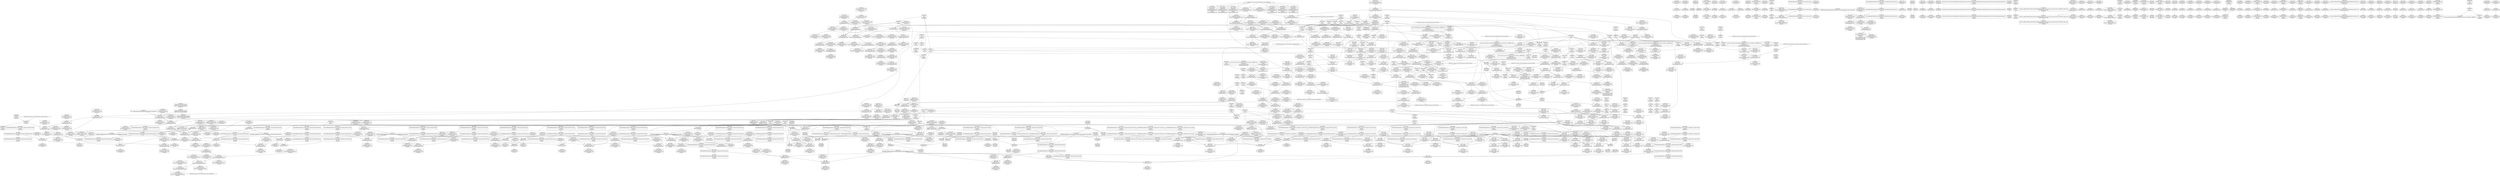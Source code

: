 digraph {
	CE0x56d5890 [shape=record,shape=Mrecord,label="{CE0x56d5890|open_file_to_av:tmp8|security/selinux/hooks.c,1929|*SummSource*}"]
	CE0x56c1660 [shape=record,shape=Mrecord,label="{CE0x56c1660|_ret_i32_%call1,_!dbg_!27722|security/selinux/hooks.c,1659}"]
	CE0x56fab50 [shape=record,shape=Mrecord,label="{CE0x56fab50|i64*_getelementptr_inbounds_(_2_x_i64_,_2_x_i64_*___llvm_gcov_ctr168,_i64_0,_i64_1)|*Constant*|*SummSource*}"]
	CE0x56d9c70 [shape=record,shape=Mrecord,label="{CE0x56d9c70|file_path_has_perm:tmp3|*SummSource*}"]
	CE0x5722500 [shape=record,shape=Mrecord,label="{CE0x5722500|i64*_getelementptr_inbounds_(_15_x_i64_,_15_x_i64_*___llvm_gcov_ctr171,_i64_0,_i64_14)|*Constant*|*SummSource*}"]
	CE0x56618f0 [shape=record,shape=Mrecord,label="{CE0x56618f0|file_to_av:file|Function::file_to_av&Arg::file::}"]
	CE0x56d6630 [shape=record,shape=Mrecord,label="{CE0x56d6630|open_file_to_av:conv1|security/selinux/hooks.c,1929}"]
	CE0x5666ab0 [shape=record,shape=Mrecord,label="{CE0x5666ab0|_call_void_mcount()_#3|*SummSink*}"]
	CE0x5729780 [shape=record,shape=Mrecord,label="{CE0x5729780|GLOBAL:__llvm_gcov_ctr171|Global_var:__llvm_gcov_ctr171|*SummSource*}"]
	CE0x564c590 [shape=record,shape=Mrecord,label="{CE0x564c590|selinux_file_open:bb}"]
	CE0x5672ad0 [shape=record,shape=Mrecord,label="{CE0x5672ad0|selinux_file_open:tmp4|*LoadInst*|security/selinux/hooks.c,3424|*SummSource*}"]
	CE0x56ac330 [shape=record,shape=Mrecord,label="{CE0x56ac330|file_path_has_perm:tmp2|*SummSink*}"]
	CE0x5707870 [shape=record,shape=Mrecord,label="{CE0x5707870|file_to_av:tmp25|security/selinux/hooks.c,1910|*SummSource*}"]
	CE0x5707bd0 [shape=record,shape=Mrecord,label="{CE0x5707bd0|file_to_av:tmp26|security/selinux/hooks.c,1910|*SummSource*}"]
	CE0x566d6e0 [shape=record,shape=Mrecord,label="{CE0x566d6e0|i32_14|*Constant*|*SummSink*}"]
	CE0x5676c80 [shape=record,shape=Mrecord,label="{CE0x5676c80|file_inode:f|Function::file_inode&Arg::f::|*SummSource*}"]
	CE0x56975e0 [shape=record,shape=Mrecord,label="{CE0x56975e0|file_inode:entry}"]
	CE0x576f5d0 [shape=record,shape=Mrecord,label="{CE0x576f5d0|avc_has_perm:requested|Function::avc_has_perm&Arg::requested::}"]
	CE0x5697150 [shape=record,shape=Mrecord,label="{CE0x5697150|selinux_file_open:call|security/selinux/hooks.c,3425}"]
	CE0x573f8e0 [shape=record,shape=Mrecord,label="{CE0x573f8e0|cred_sid:tmp3|*SummSource*}"]
	CE0x57446d0 [shape=record,shape=Mrecord,label="{CE0x57446d0|inode_has_perm:tmp6|*LoadInst*|security/selinux/hooks.c,1611}"]
	CE0x56e6370 [shape=record,shape=Mrecord,label="{CE0x56e6370|open_file_to_av:tmp5|security/selinux/hooks.c,1928|*SummSource*}"]
	CE0x571a710 [shape=record,shape=Mrecord,label="{CE0x571a710|file_to_av:and3|security/selinux/hooks.c,1904|*SummSource*}"]
	CE0x576bce0 [shape=record,shape=Mrecord,label="{CE0x576bce0|__validate_creds:lnot|include/linux/cred.h,173|*SummSource*}"]
	CE0x5740260 [shape=record,shape=Mrecord,label="{CE0x5740260|GLOBAL:__invalid_creds|*Constant*}"]
	CE0x56e4000 [shape=record,shape=Mrecord,label="{CE0x56e4000|file_to_av:if.then}"]
	CE0x577d680 [shape=record,shape=Mrecord,label="{CE0x577d680|__validate_creds:tmp2|include/linux/cred.h,173}"]
	CE0x56d88e0 [shape=record,shape=Mrecord,label="{CE0x56d88e0|file_to_av:conv12|security/selinux/hooks.c,1908|*SummSource*}"]
	CE0x5742a40 [shape=record,shape=Mrecord,label="{CE0x5742a40|__validate_creds:tmp7|include/linux/cred.h,174|*SummSource*}"]
	CE0x5668090 [shape=record,shape=Mrecord,label="{CE0x5668090|file_to_av:tmp17|security/selinux/hooks.c,1905|*SummSink*}"]
	CE0x56ca580 [shape=record,shape=Mrecord,label="{CE0x56ca580|selinux_file_open:isid|security/selinux/hooks.c,3433}"]
	CE0x5668390 [shape=record,shape=Mrecord,label="{CE0x5668390|file_to_av:tmp18|security/selinux/hooks.c,1905|*SummSource*}"]
	CE0x56f4b60 [shape=record,shape=Mrecord,label="{CE0x56f4b60|i64*_getelementptr_inbounds_(_15_x_i64_,_15_x_i64_*___llvm_gcov_ctr171,_i64_0,_i64_10)|*Constant*}"]
	CE0x56e23d0 [shape=record,shape=Mrecord,label="{CE0x56e23d0|GLOBAL:selinux_policycap_openperm|Global_var:selinux_policycap_openperm|*SummSource*}"]
	CE0x56eab50 [shape=record,shape=Mrecord,label="{CE0x56eab50|COLLAPSED:_GCMRE___llvm_gcov_ctr171_internal_global_15_x_i64_zeroinitializer:_elem_0:default:}"]
	CE0x5705500 [shape=record,shape=Mrecord,label="{CE0x5705500|file_to_av:tmp15|security/selinux/hooks.c,1905|*SummSink*}"]
	CE0x56cbb00 [shape=record,shape=Mrecord,label="{CE0x56cbb00|file_path_has_perm:file|Function::file_path_has_perm&Arg::file::|*SummSource*}"]
	CE0x5669210 [shape=record,shape=Mrecord,label="{CE0x5669210|file_to_av:or10|security/selinux/hooks.c,1906}"]
	CE0x5726720 [shape=record,shape=Mrecord,label="{CE0x5726720|_call_void_mcount()_#3|*SummSink*}"]
	CE0x56d8800 [shape=record,shape=Mrecord,label="{CE0x56d8800|file_to_av:tmp22|security/selinux/hooks.c,1908|*SummSink*}"]
	CE0x57041a0 [shape=record,shape=Mrecord,label="{CE0x57041a0|_ret_i32_%retval.0,_!dbg_!27739|security/selinux/hooks.c,1618}"]
	CE0x576beb0 [shape=record,shape=Mrecord,label="{CE0x576beb0|__validate_creds:conv|include/linux/cred.h,173}"]
	CE0x566d130 [shape=record,shape=Mrecord,label="{CE0x566d130|_call_void_mcount()_#3|*SummSink*}"]
	CE0x56e9e00 [shape=record,shape=Mrecord,label="{CE0x56e9e00|i64*_getelementptr_inbounds_(_5_x_i64_,_5_x_i64_*___llvm_gcov_ctr270,_i64_0,_i64_3)|*Constant*}"]
	CE0x571ea60 [shape=record,shape=Mrecord,label="{CE0x571ea60|file_inode:tmp2}"]
	"CONST[source:1(input),value:2(dynamic)][purpose:{subject}][SrcIdx:10]"
	CE0x576b340 [shape=record,shape=Mrecord,label="{CE0x576b340|i32_22|*Constant*|*SummSource*}"]
	CE0x5724f00 [shape=record,shape=Mrecord,label="{CE0x5724f00|__validate_creds:tmp|*SummSink*}"]
	CE0x5707620 [shape=record,shape=Mrecord,label="{CE0x5707620|file_to_av:tmp22|security/selinux/hooks.c,1908}"]
	CE0x56d5e90 [shape=record,shape=Mrecord,label="{CE0x56d5e90|open_file_to_av:conv|security/selinux/hooks.c,1929|*SummSink*}"]
	CE0x564cc80 [shape=record,shape=Mrecord,label="{CE0x564cc80|selinux_file_open:tmp1|*SummSource*}"]
	CE0x5765410 [shape=record,shape=Mrecord,label="{CE0x5765410|inode_has_perm:tmp9|security/selinux/hooks.c,1611|*SummSink*}"]
	CE0x565e2e0 [shape=record,shape=Mrecord,label="{CE0x565e2e0|selinux_file_open:file|Function::selinux_file_open&Arg::file::}"]
	CE0x5768500 [shape=record,shape=Mrecord,label="{CE0x5768500|GLOBAL:__llvm_gcov_ctr155|Global_var:__llvm_gcov_ctr155}"]
	CE0x5662aa0 [shape=record,shape=Mrecord,label="{CE0x5662aa0|selinux_file_open:sid|security/selinux/hooks.c,3433|*SummSource*}"]
	CE0x571bab0 [shape=record,shape=Mrecord,label="{CE0x571bab0|file_to_av:tmp20|security/selinux/hooks.c,1906|*SummSource*}"]
	CE0x56e0bc0 [shape=record,shape=Mrecord,label="{CE0x56e0bc0|i32_1|*Constant*}"]
	CE0x566e2a0 [shape=record,shape=Mrecord,label="{CE0x566e2a0|file_to_av:f_mode|security/selinux/hooks.c,1902|*SummSource*}"]
	CE0x5727300 [shape=record,shape=Mrecord,label="{CE0x5727300|file_to_av:tmp9|*LoadInst*|security/selinux/hooks.c,1904|*SummSource*}"]
	CE0x57447d0 [shape=record,shape=Mrecord,label="{CE0x57447d0|inode_has_perm:i_flags|security/selinux/hooks.c,1611}"]
	CE0x5760f80 [shape=record,shape=Mrecord,label="{CE0x5760f80|inode_has_perm:tmp8|security/selinux/hooks.c,1611|*SummSource*}"]
	CE0x56ab3f0 [shape=record,shape=Mrecord,label="{CE0x56ab3f0|file_to_av:if.end|*SummSource*}"]
	CE0x576bf20 [shape=record,shape=Mrecord,label="{CE0x576bf20|__validate_creds:lnot1|include/linux/cred.h,173|*SummSource*}"]
	CE0x56e55f0 [shape=record,shape=Mrecord,label="{CE0x56e55f0|file_to_av:av.0|*SummSource*}"]
	CE0x5768680 [shape=record,shape=Mrecord,label="{CE0x5768680|GLOBAL:__llvm_gcov_ctr155|Global_var:__llvm_gcov_ctr155|*SummSource*}"]
	CE0x5668640 [shape=record,shape=Mrecord,label="{CE0x5668640|i64*_getelementptr_inbounds_(_15_x_i64_,_15_x_i64_*___llvm_gcov_ctr171,_i64_0,_i64_8)|*Constant*}"]
	CE0x56d4f50 [shape=record,shape=Mrecord,label="{CE0x56d4f50|i32_3|*Constant*}"]
	CE0x56c9770 [shape=record,shape=Mrecord,label="{CE0x56c9770|GLOBAL:avc_policy_seqno|*Constant*|*SummSource*}"]
	CE0x56da830 [shape=record,shape=Mrecord,label="{CE0x56da830|file_inode:tmp4|*LoadInst*|include/linux/fs.h,1916}"]
	CE0x56cdec0 [shape=record,shape=Mrecord,label="{CE0x56cdec0|COLLAPSED:_GCMRE___llvm_gcov_ctr162_internal_global_2_x_i64_zeroinitializer:_elem_0:default:}"]
	CE0x5742cb0 [shape=record,shape=Mrecord,label="{CE0x5742cb0|__validate_creds:cred|Function::__validate_creds&Arg::cred::|*SummSink*}"]
	CE0x5741d40 [shape=record,shape=Mrecord,label="{CE0x5741d40|inode_has_perm:and|security/selinux/hooks.c,1611|*SummSink*}"]
	CE0x56e1500 [shape=record,shape=Mrecord,label="{CE0x56e1500|file_to_av:if.end16|*SummSource*}"]
	CE0x56d9a40 [shape=record,shape=Mrecord,label="{CE0x56d9a40|file_path_has_perm:tmp3}"]
	CE0x5667c70 [shape=record,shape=Mrecord,label="{CE0x5667c70|__validate_creds:tmp6|include/linux/cred.h,174}"]
	"CONST[source:1(input),value:2(dynamic)][purpose:{operation}][SrcIdx:9]"
	CE0x576a200 [shape=record,shape=Mrecord,label="{CE0x576a200|__validate_creds:tmp9|include/linux/cred.h,175|*SummSource*}"]
	CE0x5669e10 [shape=record,shape=Mrecord,label="{CE0x5669e10|file_to_av:tmp21|security/selinux/hooks.c,1908}"]
	CE0x56dc020 [shape=record,shape=Mrecord,label="{CE0x56dc020|avc_policy_seqno:tmp3|*SummSource*}"]
	CE0x572a290 [shape=record,shape=Mrecord,label="{CE0x572a290|file_to_av:tmp6|security/selinux/hooks.c,1902}"]
	CE0x56fae40 [shape=record,shape=Mrecord,label="{CE0x56fae40|i64*_getelementptr_inbounds_(_2_x_i64_,_2_x_i64_*___llvm_gcov_ctr168,_i64_0,_i64_1)|*Constant*|*SummSink*}"]
	CE0x56f9ba0 [shape=record,shape=Mrecord,label="{CE0x56f9ba0|file_to_av:av.2|*SummSink*}"]
	CE0x56c27d0 [shape=record,shape=Mrecord,label="{CE0x56c27d0|i64_11|*Constant*}"]
	CE0x56fbe60 [shape=record,shape=Mrecord,label="{CE0x56fbe60|inode_has_perm:lnot1|security/selinux/hooks.c,1611}"]
	CE0x5775550 [shape=record,shape=Mrecord,label="{CE0x5775550|cred_sid:sid|security/selinux/hooks.c,197}"]
	CE0x56ddde0 [shape=record,shape=Mrecord,label="{CE0x56ddde0|i32_8|*Constant*|*SummSource*}"]
	CE0x56c1f50 [shape=record,shape=Mrecord,label="{CE0x56c1f50|file_to_av:tobool17|security/selinux/hooks.c,1910|*SummSource*}"]
	CE0x571ef60 [shape=record,shape=Mrecord,label="{CE0x571ef60|_call_void_mcount()_#3}"]
	CE0x575c160 [shape=record,shape=Mrecord,label="{CE0x575c160|__validate_creds:file|Function::__validate_creds&Arg::file::}"]
	CE0x5772e10 [shape=record,shape=Mrecord,label="{CE0x5772e10|avc_has_perm:entry|*SummSource*}"]
	CE0x5697280 [shape=record,shape=Mrecord,label="{CE0x5697280|selinux_file_open:call|security/selinux/hooks.c,3425|*SummSink*}"]
	CE0x56e92d0 [shape=record,shape=Mrecord,label="{CE0x56e92d0|i64_1|*Constant*}"]
	CE0x56c91e0 [shape=record,shape=Mrecord,label="{CE0x56c91e0|selinux_file_open:call1|security/selinux/hooks.c,3434}"]
	CE0x56dfd20 [shape=record,shape=Mrecord,label="{CE0x56dfd20|open_file_to_av:call|security/selinux/hooks.c,1926}"]
	CE0x572abb0 [shape=record,shape=Mrecord,label="{CE0x572abb0|i64*_getelementptr_inbounds_(_15_x_i64_,_15_x_i64_*___llvm_gcov_ctr171,_i64_0,_i64_3)|*Constant*|*SummSink*}"]
	CE0x5704f80 [shape=record,shape=Mrecord,label="{CE0x5704f80|i64_7|*Constant*|*SummSink*}"]
	CE0x571b310 [shape=record,shape=Mrecord,label="{CE0x571b310|i64_5|*Constant*}"]
	CE0x5708330 [shape=record,shape=Mrecord,label="{CE0x5708330|file_to_av:tmp28|security/selinux/hooks.c,1910}"]
	CE0x57693d0 [shape=record,shape=Mrecord,label="{CE0x57693d0|__validate_creds:tmp5|include/linux/cred.h,173|*SummSink*}"]
	CE0x57026c0 [shape=record,shape=Mrecord,label="{CE0x57026c0|file_path_has_perm:call1|security/selinux/hooks.c,1659|*SummSource*}"]
	CE0x566e910 [shape=record,shape=Mrecord,label="{CE0x566e910|i32_0|*Constant*|*SummSource*}"]
	CE0x57051f0 [shape=record,shape=Mrecord,label="{CE0x57051f0|i64_6|*Constant*|*SummSource*}"]
	CE0x56e1cf0 [shape=record,shape=Mrecord,label="{CE0x56e1cf0|file_to_av:tmp1}"]
	CE0x5775bc0 [shape=record,shape=Mrecord,label="{CE0x5775bc0|4:_i32,_:_CRE_8,12_|*MultipleSource*|security/selinux/hooks.c,196|security/selinux/hooks.c,197|*LoadInst*|security/selinux/hooks.c,196}"]
	CE0x564bc50 [shape=record,shape=Mrecord,label="{CE0x564bc50|i64*_getelementptr_inbounds_(_2_x_i64_,_2_x_i64_*___llvm_gcov_ctr269,_i64_0,_i64_1)|*Constant*}"]
	CE0x5666570 [shape=record,shape=Mrecord,label="{CE0x5666570|file_to_av:tmp10|security/selinux/hooks.c,1904|*SummSource*}"]
	CE0x56dd0a0 [shape=record,shape=Mrecord,label="{CE0x56dd0a0|file_path_has_perm:f_path|security/selinux/hooks.c,1658}"]
	CE0x576e1c0 [shape=record,shape=Mrecord,label="{CE0x576e1c0|i64*_getelementptr_inbounds_(_8_x_i64_,_8_x_i64_*___llvm_gcov_ctr154,_i64_0,_i64_7)|*Constant*}"]
	CE0x573b590 [shape=record,shape=Mrecord,label="{CE0x573b590|inode_has_perm:tmp3|*SummSink*}"]
	CE0x56c7ee0 [shape=record,shape=Mrecord,label="{CE0x56c7ee0|selinux_file_open:call2|security/selinux/hooks.c,3443}"]
	CE0x576ac30 [shape=record,shape=Mrecord,label="{CE0x576ac30|__validate_creds:if.then}"]
	CE0x56cc070 [shape=record,shape=Mrecord,label="{CE0x56cc070|file_inode:bb|*SummSink*}"]
	CE0x56681f0 [shape=record,shape=Mrecord,label="{CE0x56681f0|file_to_av:tmp18|security/selinux/hooks.c,1905}"]
	CE0x56c9b00 [shape=record,shape=Mrecord,label="{CE0x56c9b00|_ret_i32_%tmp4,_!dbg_!27711|security/selinux/avc.c,779}"]
	CE0x5673c00 [shape=record,shape=Mrecord,label="{CE0x5673c00|open_file_to_av:tmp9|security/selinux/hooks.c,1931|*SummSource*}"]
	CE0x56e01f0 [shape=record,shape=Mrecord,label="{CE0x56e01f0|avc_policy_seqno:bb|*SummSource*}"]
	CE0x56c9d70 [shape=record,shape=Mrecord,label="{CE0x56c9d70|_ret_i32_%tmp4,_!dbg_!27711|security/selinux/avc.c,779|*SummSource*}"]
	CE0x5708d60 [shape=record,shape=Mrecord,label="{CE0x5708d60|file_to_av:and|security/selinux/hooks.c,1902|*SummSource*}"]
	CE0x56cdf30 [shape=record,shape=Mrecord,label="{CE0x56cdf30|file_inode:tmp|*SummSource*}"]
	CE0x56da1b0 [shape=record,shape=Mrecord,label="{CE0x56da1b0|i32_0|*Constant*}"]
	CE0x5719d80 [shape=record,shape=Mrecord,label="{CE0x5719d80|i32_6|*Constant*|*SummSink*}"]
	CE0x56d6000 [shape=record,shape=Mrecord,label="{CE0x56d6000|i64_262144|*Constant*}"]
	CE0x56f4620 [shape=record,shape=Mrecord,label="{CE0x56f4620|file_to_av:av.1|*SummSource*}"]
	CE0x571c790 [shape=record,shape=Mrecord,label="{CE0x571c790|i64*_getelementptr_inbounds_(_2_x_i64_,_2_x_i64_*___llvm_gcov_ctr162,_i64_0,_i64_1)|*Constant*}"]
	CE0x566a890 [shape=record,shape=Mrecord,label="{CE0x566a890|open_file_to_av:tobool|security/selinux/hooks.c,1928}"]
	CE0x57403b0 [shape=record,shape=Mrecord,label="{CE0x57403b0|inode_has_perm:if.end}"]
	CE0x5769500 [shape=record,shape=Mrecord,label="{CE0x5769500|i64*_getelementptr_inbounds_(_5_x_i64_,_5_x_i64_*___llvm_gcov_ctr155,_i64_0,_i64_3)|*Constant*}"]
	CE0x575f2d0 [shape=record,shape=Mrecord,label="{CE0x575f2d0|cred_sid:tmp|*SummSource*}"]
	CE0x566b030 [shape=record,shape=Mrecord,label="{CE0x566b030|selinux_file_open:tmp3}"]
	CE0x57658f0 [shape=record,shape=Mrecord,label="{CE0x57658f0|inode_has_perm:tmp10|security/selinux/hooks.c,1611|*SummSink*}"]
	CE0x571bbe0 [shape=record,shape=Mrecord,label="{CE0x571bbe0|file_to_av:tmp20|security/selinux/hooks.c,1906|*SummSink*}"]
	CE0x5720d40 [shape=record,shape=Mrecord,label="{CE0x5720d40|file_to_av:tmp29|security/selinux/hooks.c,1914|*SummSource*}"]
	CE0x56fd070 [shape=record,shape=Mrecord,label="{CE0x56fd070|file_path_has_perm:path|security/selinux/hooks.c,1658|*SummSource*}"]
	CE0x56dd220 [shape=record,shape=Mrecord,label="{CE0x56dd220|file_path_has_perm:f_path|security/selinux/hooks.c,1658|*SummSink*}"]
	CE0x576b480 [shape=record,shape=Mrecord,label="{CE0x576b480|cred_sid:security|security/selinux/hooks.c,196}"]
	"CONST[source:1(input),value:2(dynamic)][purpose:{operation}][SrcIdx:8]"
	CE0x56bfe10 [shape=record,shape=Mrecord,label="{CE0x56bfe10|selinux_file_open:tmp6|security/selinux/hooks.c,3425}"]
	CE0x56ab750 [shape=record,shape=Mrecord,label="{CE0x56ab750|file_to_av:if.else|*SummSource*}"]
	CE0x57601e0 [shape=record,shape=Mrecord,label="{CE0x57601e0|i64_3|*Constant*|*SummSink*}"]
	CE0x577e470 [shape=record,shape=Mrecord,label="{CE0x577e470|inode_has_perm:sid3|security/selinux/hooks.c,1617}"]
	CE0x56dae80 [shape=record,shape=Mrecord,label="{CE0x56dae80|avc_policy_seqno:tmp|*SummSink*}"]
	CE0x5724440 [shape=record,shape=Mrecord,label="{CE0x5724440|_call_void_mcount()_#3}"]
	CE0x5721ec0 [shape=record,shape=Mrecord,label="{CE0x5721ec0|file_to_av:tmp31|security/selinux/hooks.c,1917}"]
	CE0x576a330 [shape=record,shape=Mrecord,label="{CE0x576a330|__validate_creds:tmp9|include/linux/cred.h,175|*SummSink*}"]
	CE0x5771d90 [shape=record,shape=Mrecord,label="{CE0x5771d90|_ret_i32_%tmp6,_!dbg_!27716|security/selinux/hooks.c,197|*SummSource*}"]
	CE0x56c2cc0 [shape=record,shape=Mrecord,label="{CE0x56c2cc0|i64_11|*Constant*|*SummSink*}"]
	CE0x56739c0 [shape=record,shape=Mrecord,label="{CE0x56739c0|_ret_i32_%call3,_!dbg_!27727|security/selinux/hooks.c,3443}"]
	CE0x5709a00 [shape=record,shape=Mrecord,label="{CE0x5709a00|file_to_av:or|security/selinux/hooks.c,1903}"]
	CE0x5729a10 [shape=record,shape=Mrecord,label="{CE0x5729a10|file_to_av:tmp4|security/selinux/hooks.c,1902}"]
	CE0x56c2410 [shape=record,shape=Mrecord,label="{CE0x56c2410|i64_12|*Constant*|*SummSource*}"]
	CE0x5768fb0 [shape=record,shape=Mrecord,label="{CE0x5768fb0|__validate_creds:tmp4|include/linux/cred.h,173|*SummSink*}"]
	CE0x5769d30 [shape=record,shape=Mrecord,label="{CE0x5769d30|__validate_creds:tmp8|include/linux/cred.h,175|*SummSink*}"]
	CE0x56fb040 [shape=record,shape=Mrecord,label="{CE0x56fb040|file_path_has_perm:tmp2}"]
	CE0x577fd20 [shape=record,shape=Mrecord,label="{CE0x577fd20|i32_(i32,_i32,_i16,_i32,_%struct.common_audit_data*)*_bitcast_(i32_(i32,_i32,_i16,_i32,_%struct.common_audit_data.495*)*_avc_has_perm_to_i32_(i32,_i32,_i16,_i32,_%struct.common_audit_data*)*)|*Constant*}"]
	CE0x5774350 [shape=record,shape=Mrecord,label="{CE0x5774350|cred_sid:bb|*SummSink*}"]
	CE0x573c500 [shape=record,shape=Mrecord,label="{CE0x573c500|inode_has_perm:tmp2}"]
	CE0x5760db0 [shape=record,shape=Mrecord,label="{CE0x5760db0|GLOBAL:__llvm_gcov_ctr154|Global_var:__llvm_gcov_ctr154|*SummSink*}"]
	CE0x56de270 [shape=record,shape=Mrecord,label="{CE0x56de270|i64_16|*Constant*}"]
	CE0x56e5580 [shape=record,shape=Mrecord,label="{CE0x56e5580|file_to_av:conv1|security/selinux/hooks.c,1903|*SummSink*}"]
	CE0x56688d0 [shape=record,shape=Mrecord,label="{CE0x56688d0|i64*_getelementptr_inbounds_(_15_x_i64_,_15_x_i64_*___llvm_gcov_ctr171,_i64_0,_i64_8)|*Constant*|*SummSource*}"]
	CE0x56e88a0 [shape=record,shape=Mrecord,label="{CE0x56e88a0|i64*_getelementptr_inbounds_(_2_x_i64_,_2_x_i64_*___llvm_gcov_ctr168,_i64_0,_i64_0)|*Constant*|*SummSink*}"]
	CE0x5706110 [shape=record,shape=Mrecord,label="{CE0x5706110|file_to_av:tmp11|security/selinux/hooks.c,1904|*SummSource*}"]
	CE0x56c9e00 [shape=record,shape=Mrecord,label="{CE0x56c9e00|_ret_i32_%tmp4,_!dbg_!27711|security/selinux/avc.c,779|*SummSink*}"]
	CE0x575e640 [shape=record,shape=Mrecord,label="{CE0x575e640|_ret_void,_!dbg_!27722|include/linux/cred.h,175|*SummSink*}"]
	CE0x57020e0 [shape=record,shape=Mrecord,label="{CE0x57020e0|_ret_%struct.inode*_%tmp4,_!dbg_!27713|include/linux/fs.h,1916}"]
	CE0x5725ce0 [shape=record,shape=Mrecord,label="{CE0x5725ce0|__validate_creds:if.then|*SummSink*}"]
	CE0x5694be0 [shape=record,shape=Mrecord,label="{CE0x5694be0|selinux_file_open:i_security|security/selinux/hooks.c,3425|*SummSource*}"]
	CE0x575c4e0 [shape=record,shape=Mrecord,label="{CE0x575c4e0|cred_sid:tmp1|*SummSink*}"]
	CE0x57292d0 [shape=record,shape=Mrecord,label="{CE0x57292d0|i64_0|*Constant*}"]
	CE0x56fcf40 [shape=record,shape=Mrecord,label="{CE0x56fcf40|file_path_has_perm:path|security/selinux/hooks.c,1658}"]
	CE0x5709290 [shape=record,shape=Mrecord,label="{CE0x5709290|cred_sid:tmp2}"]
	CE0x5727290 [shape=record,shape=Mrecord,label="{CE0x5727290|file_to_av:tmp9|*LoadInst*|security/selinux/hooks.c,1904}"]
	CE0x57030e0 [shape=record,shape=Mrecord,label="{CE0x57030e0|inode_has_perm:cred|Function::inode_has_perm&Arg::cred::|*SummSink*}"]
	CE0x56fca70 [shape=record,shape=Mrecord,label="{CE0x56fca70|file_path_has_perm:u|security/selinux/hooks.c,1658|*SummSource*}"]
	CE0x5706c90 [shape=record,shape=Mrecord,label="{CE0x5706c90|i64_7|*Constant*}"]
	CE0x5705a40 [shape=record,shape=Mrecord,label="{CE0x5705a40|file_to_av:tmp17|security/selinux/hooks.c,1905}"]
	CE0x56dadd0 [shape=record,shape=Mrecord,label="{CE0x56dadd0|avc_policy_seqno:bb}"]
	CE0x56ec370 [shape=record,shape=Mrecord,label="{CE0x56ec370|open_file_to_av:if.end}"]
	CE0x56c5e00 [shape=record,shape=Mrecord,label="{CE0x56c5e00|i32*_getelementptr_inbounds_(%struct.avc_cache,_%struct.avc_cache*_avc_cache,_i32_0,_i32_4)|*Constant*|*SummSource*}"]
	CE0x56c8ff0 [shape=record,shape=Mrecord,label="{CE0x56c8ff0|GLOBAL:avc_policy_seqno|*Constant*}"]
	CE0x56d64c0 [shape=record,shape=Mrecord,label="{CE0x56d64c0|i64_262144|*Constant*|*SummSink*}"]
	CE0x56ec270 [shape=record,shape=Mrecord,label="{CE0x56ec270|open_file_to_av:if.then|*SummSource*}"]
	CE0x5705be0 [shape=record,shape=Mrecord,label="{CE0x5705be0|file_to_av:and6|security/selinux/hooks.c,1905}"]
	CE0x5707d50 [shape=record,shape=Mrecord,label="{CE0x5707d50|file_to_av:tmp26|security/selinux/hooks.c,1910|*SummSink*}"]
	CE0x5743620 [shape=record,shape=Mrecord,label="{CE0x5743620|inode_has_perm:tmp1}"]
	CE0x56c9980 [shape=record,shape=Mrecord,label="{CE0x56c9980|avc_policy_seqno:entry|*SummSource*}"]
	CE0x5744440 [shape=record,shape=Mrecord,label="{CE0x5744440|i32_4|*Constant*}"]
	CE0x573fa10 [shape=record,shape=Mrecord,label="{CE0x573fa10|_call_void_mcount()_#3}"]
	CE0x576fa60 [shape=record,shape=Mrecord,label="{CE0x576fa60|avc_has_perm:auditdata|Function::avc_has_perm&Arg::auditdata::}"]
	CE0x575caa0 [shape=record,shape=Mrecord,label="{CE0x575caa0|COLLAPSED:_GCMRE___llvm_gcov_ctr154_internal_global_8_x_i64_zeroinitializer:_elem_0:default:}"]
	CE0x57267e0 [shape=record,shape=Mrecord,label="{CE0x57267e0|__validate_creds:call|include/linux/cred.h,173}"]
	CE0x56e4630 [shape=record,shape=Mrecord,label="{CE0x56e4630|GLOBAL:selinux_policycap_openperm|Global_var:selinux_policycap_openperm}"]
	CE0x5669090 [shape=record,shape=Mrecord,label="{CE0x5669090|i64_512|*Constant*|*SummSink*}"]
	CE0x56692f0 [shape=record,shape=Mrecord,label="{CE0x56692f0|file_to_av:or10|security/selinux/hooks.c,1906|*SummSink*}"]
	CE0x5724180 [shape=record,shape=Mrecord,label="{CE0x5724180|i64*_getelementptr_inbounds_(_8_x_i64_,_8_x_i64_*___llvm_gcov_ctr154,_i64_0,_i64_2)|*Constant*|*SummSink*}"]
	CE0x5740ab0 [shape=record,shape=Mrecord,label="{CE0x5740ab0|inode_has_perm:tmp5|security/selinux/hooks.c,1609|*SummSource*}"]
	CE0x5697080 [shape=record,shape=Mrecord,label="{CE0x5697080|selinux_file_open:tmp5|security/selinux/hooks.c,3424|*SummSink*}"]
	CE0x576fc20 [shape=record,shape=Mrecord,label="{CE0x576fc20|avc_has_perm:auditdata|Function::avc_has_perm&Arg::auditdata::|*SummSink*}"]
	CE0x5741b60 [shape=record,shape=Mrecord,label="{CE0x5741b60|i32_512|*Constant*|*SummSource*}"]
	CE0x575cd40 [shape=record,shape=Mrecord,label="{CE0x575cd40|__validate_creds:lnot|include/linux/cred.h,173}"]
	CE0x571ec60 [shape=record,shape=Mrecord,label="{CE0x571ec60|file_inode:tmp3}"]
	CE0x575dda0 [shape=record,shape=Mrecord,label="{CE0x575dda0|i32_1609|*Constant*|*SummSource*}"]
	CE0x5770170 [shape=record,shape=Mrecord,label="{CE0x5770170|inode_has_perm:tmp13|security/selinux/hooks.c,1614|*SummSink*}"]
	CE0x56dbb30 [shape=record,shape=Mrecord,label="{CE0x56dbb30|avc_policy_seqno:tmp2|*SummSink*}"]
	CE0x56cd240 [shape=record,shape=Mrecord,label="{CE0x56cd240|file_inode:tmp1|*SummSink*}"]
	CE0x56d9d30 [shape=record,shape=Mrecord,label="{CE0x56d9d30|file_path_has_perm:tmp3|*SummSink*}"]
	CE0x5671030 [shape=record,shape=Mrecord,label="{CE0x5671030|i64*_getelementptr_inbounds_(_2_x_i64_,_2_x_i64_*___llvm_gcov_ctr25231,_i64_0,_i64_0)|*Constant*|*SummSink*}"]
	CE0x5703b30 [shape=record,shape=Mrecord,label="{CE0x5703b30|inode_has_perm:perms|Function::inode_has_perm&Arg::perms::|*SummSink*}"]
	CE0x572a160 [shape=record,shape=Mrecord,label="{CE0x572a160|file_to_av:tmp5|security/selinux/hooks.c,1902|*SummSink*}"]
	CE0x5705c50 [shape=record,shape=Mrecord,label="{CE0x5705c50|file_to_av:and6|security/selinux/hooks.c,1905|*SummSource*}"]
	CE0x5771af0 [shape=record,shape=Mrecord,label="{CE0x5771af0|cred_sid:cred|Function::cred_sid&Arg::cred::|*SummSink*}"]
	CE0x571bde0 [shape=record,shape=Mrecord,label="{CE0x571bde0|file_to_av:conv9|security/selinux/hooks.c,1906}"]
	CE0x572a920 [shape=record,shape=Mrecord,label="{CE0x572a920|i64*_getelementptr_inbounds_(_15_x_i64_,_15_x_i64_*___llvm_gcov_ctr171,_i64_0,_i64_3)|*Constant*|*SummSource*}"]
	CE0x5665dd0 [shape=record,shape=Mrecord,label="{CE0x5665dd0|file_to_av:tmp12|security/selinux/hooks.c,1904|*SummSource*}"]
	CE0x576e530 [shape=record,shape=Mrecord,label="{CE0x576e530|i64*_getelementptr_inbounds_(_8_x_i64_,_8_x_i64_*___llvm_gcov_ctr154,_i64_0,_i64_7)|*Constant*|*SummSink*}"]
	CE0x5665bf0 [shape=record,shape=Mrecord,label="{CE0x5665bf0|i32_6|*Constant*|*SummSource*}"]
	CE0x56977c0 [shape=record,shape=Mrecord,label="{CE0x56977c0|file_inode:entry|*SummSource*}"]
	CE0x576e650 [shape=record,shape=Mrecord,label="{CE0x576e650|inode_has_perm:tmp19|security/selinux/hooks.c,1618|*SummSink*}"]
	CE0x575c400 [shape=record,shape=Mrecord,label="{CE0x575c400|i32_1609|*Constant*}"]
	CE0x56fa4a0 [shape=record,shape=Mrecord,label="{CE0x56fa4a0|file_path_has_perm:bb}"]
	CE0x56e1980 [shape=record,shape=Mrecord,label="{CE0x56e1980|GLOBAL:file_to_av|*Constant*}"]
	CE0x56dc090 [shape=record,shape=Mrecord,label="{CE0x56dc090|avc_policy_seqno:tmp3|*SummSink*}"]
	CE0x57089a0 [shape=record,shape=Mrecord,label="{CE0x57089a0|file_to_av:and|security/selinux/hooks.c,1902}"]
	CE0x566e6b0 [shape=record,shape=Mrecord,label="{CE0x566e6b0|open_file_to_av:tmp1|*SummSink*}"]
	CE0x576ea80 [shape=record,shape=Mrecord,label="{CE0x576ea80|inode_has_perm:tmp20|security/selinux/hooks.c,1618}"]
	CE0x573e960 [shape=record,shape=Mrecord,label="{CE0x573e960|i64*_getelementptr_inbounds_(_5_x_i64_,_5_x_i64_*___llvm_gcov_ctr155,_i64_0,_i64_4)|*Constant*}"]
	CE0x5771ef0 [shape=record,shape=Mrecord,label="{CE0x5771ef0|_ret_i32_%tmp6,_!dbg_!27716|security/selinux/hooks.c,197|*SummSink*}"]
	CE0x5775740 [shape=record,shape=Mrecord,label="{CE0x5775740|4:_i32,_:_CRE_0,4_|*MultipleSource*|security/selinux/hooks.c,196|security/selinux/hooks.c,197|*LoadInst*|security/selinux/hooks.c,196}"]
	CE0x57021c0 [shape=record,shape=Mrecord,label="{CE0x57021c0|GLOBAL:inode_has_perm|*Constant*}"]
	CE0x56cb1f0 [shape=record,shape=Mrecord,label="{CE0x56cb1f0|selinux_file_open:cred|Function::selinux_file_open&Arg::cred::|*SummSource*}"]
	CE0x56ec450 [shape=record,shape=Mrecord,label="{CE0x56ec450|open_file_to_av:if.end|*SummSource*}"]
	CE0x56e3ea0 [shape=record,shape=Mrecord,label="{CE0x56e3ea0|file_to_av:bb|*SummSource*}"]
	CE0x5767b20 [shape=record,shape=Mrecord,label="{CE0x5767b20|__validate_creds:lnot.ext|include/linux/cred.h,173|*SummSource*}"]
	CE0x56f47a0 [shape=record,shape=Mrecord,label="{CE0x56f47a0|file_to_av:av.1|*SummSink*}"]
	CE0x57687b0 [shape=record,shape=Mrecord,label="{CE0x57687b0|GLOBAL:__llvm_gcov_ctr155|Global_var:__llvm_gcov_ctr155|*SummSink*}"]
	CE0x571ce10 [shape=record,shape=Mrecord,label="{CE0x571ce10|inode_has_perm:tobool2|security/selinux/hooks.c,1611}"]
	CE0x5654280 [shape=record,shape=Mrecord,label="{CE0x5654280|GLOBAL:__llvm_gcov_ctr270|Global_var:__llvm_gcov_ctr270|*SummSink*}"]
	CE0x56dbac0 [shape=record,shape=Mrecord,label="{CE0x56dbac0|avc_policy_seqno:tmp2|*SummSource*}"]
	CE0x56543f0 [shape=record,shape=Mrecord,label="{CE0x56543f0|open_file_to_av:tmp4|security/selinux/hooks.c,1928|*SummSource*}"]
	CE0x56ea3c0 [shape=record,shape=Mrecord,label="{CE0x56ea3c0|i64*_getelementptr_inbounds_(_5_x_i64_,_5_x_i64_*___llvm_gcov_ctr270,_i64_0,_i64_3)|*Constant*|*SummSink*}"]
	CE0x573bce0 [shape=record,shape=Mrecord,label="{CE0x573bce0|GLOBAL:__validate_creds|*Constant*}"]
	CE0x5777160 [shape=record,shape=Mrecord,label="{CE0x5777160|__validate_creds:if.then|*SummSource*}"]
	CE0x5767ed0 [shape=record,shape=Mrecord,label="{CE0x5767ed0|GLOBAL:llvm.expect.i64|*Constant*}"]
	CE0x571e170 [shape=record,shape=Mrecord,label="{CE0x571e170|GLOBAL:llvm.expect.i64|*Constant*|*SummSource*}"]
	CE0x56e1280 [shape=record,shape=Mrecord,label="{CE0x56e1280|_ret_i32_%av.3,_!dbg_!27739|security/selinux/hooks.c,1917|*SummSource*}"]
	CE0x5762a90 [shape=record,shape=Mrecord,label="{CE0x5762a90|inode_has_perm:conv|security/selinux/hooks.c,1611|*SummSource*}"]
	CE0x5661780 [shape=record,shape=Mrecord,label="{CE0x5661780|file_to_av:entry|*SummSource*}"]
	CE0x576dcb0 [shape=record,shape=Mrecord,label="{CE0x576dcb0|i64*_getelementptr_inbounds_(_8_x_i64_,_8_x_i64_*___llvm_gcov_ctr154,_i64_0,_i64_6)|*Constant*|*SummSink*}"]
	CE0x5720840 [shape=record,shape=Mrecord,label="{CE0x5720840|file_to_av:if.end19|*SummSource*}"]
	CE0x56e5d80 [shape=record,shape=Mrecord,label="{CE0x56e5d80|file_to_av:tmp2|*LoadInst*|security/selinux/hooks.c,1902|*SummSink*}"]
	CE0x5686840 [shape=record,shape=Mrecord,label="{CE0x5686840|selinux_file_open:tmp4|*LoadInst*|security/selinux/hooks.c,3424|*SummSink*}"]
	CE0x573e440 [shape=record,shape=Mrecord,label="{CE0x573e440|_ret_void,_!dbg_!27722|include/linux/cred.h,175}"]
	CE0x571de30 [shape=record,shape=Mrecord,label="{CE0x571de30|i64_0|*Constant*}"]
	CE0x56640a0 [shape=record,shape=Mrecord,label="{CE0x56640a0|i64_2|*Constant*|*SummSink*}"]
	CE0x56e1050 [shape=record,shape=Mrecord,label="{CE0x56e1050|file_to_av:file|Function::file_to_av&Arg::file::|*SummSink*}"]
	CE0x5741790 [shape=record,shape=Mrecord,label="{CE0x5741790|inode_has_perm:tmp6|*LoadInst*|security/selinux/hooks.c,1611|*SummSource*}"]
	CE0x5704030 [shape=record,shape=Mrecord,label="{CE0x5704030|inode_has_perm:adp|Function::inode_has_perm&Arg::adp::|*SummSink*}"]
	CE0x56f9ea0 [shape=record,shape=Mrecord,label="{CE0x56f9ea0|open_file_to_av:tmp10|security/selinux/hooks.c,1931|*SummSource*}"]
	CE0x56f96f0 [shape=record,shape=Mrecord,label="{CE0x56f96f0|file_to_av:tmp24|security/selinux/hooks.c,1909|*SummSink*}"]
	CE0x575f0f0 [shape=record,shape=Mrecord,label="{CE0x575f0f0|__validate_creds:line|Function::__validate_creds&Arg::line::|*SummSink*}"]
	CE0x5744d70 [shape=record,shape=Mrecord,label="{CE0x5744d70|COLLAPSED:_GCMRE___llvm_gcov_ctr155_internal_global_5_x_i64_zeroinitializer:_elem_0:default:}"]
	CE0x5704b20 [shape=record,shape=Mrecord,label="{CE0x5704b20|file_to_av:if.then18}"]
	CE0x57214e0 [shape=record,shape=Mrecord,label="{CE0x57214e0|file_to_av:tmp30|security/selinux/hooks.c,1914|*SummSource*}"]
	CE0x571efd0 [shape=record,shape=Mrecord,label="{CE0x571efd0|i32_0|*Constant*}"]
	CE0x5709370 [shape=record,shape=Mrecord,label="{CE0x5709370|cred_sid:tmp2|*SummSink*}"]
	CE0x56da8a0 [shape=record,shape=Mrecord,label="{CE0x56da8a0|file_inode:f_inode|include/linux/fs.h,1916|*SummSink*}"]
	CE0x56dfbb0 [shape=record,shape=Mrecord,label="{CE0x56dfbb0|_call_void_mcount()_#3|*SummSource*}"]
	CE0x5722a40 [shape=record,shape=Mrecord,label="{CE0x5722a40|i32_1024|*Constant*|*SummSource*}"]
	CE0x56722f0 [shape=record,shape=Mrecord,label="{CE0x56722f0|selinux_file_open:tmp|*SummSource*}"]
	CE0x577f5e0 [shape=record,shape=Mrecord,label="{CE0x577f5e0|inode_has_perm:tmp18|security/selinux/hooks.c,1617|*SummSource*}"]
	CE0x56c8800 [shape=record,shape=Mrecord,label="{CE0x56c8800|open_file_to_av:entry|*SummSource*}"]
	CE0x564dd40 [shape=record,shape=Mrecord,label="{CE0x564dd40|selinux_file_open:bb|*SummSource*}"]
	CE0x576f390 [shape=record,shape=Mrecord,label="{CE0x576f390|_ret_i32_%retval.0,_!dbg_!27728|security/selinux/avc.c,775}"]
	CE0x5704470 [shape=record,shape=Mrecord,label="{CE0x5704470|_ret_i32_%retval.0,_!dbg_!27739|security/selinux/hooks.c,1618|*SummSink*}"]
	CE0x571cf90 [shape=record,shape=Mrecord,label="{CE0x571cf90|inode_has_perm:tobool2|security/selinux/hooks.c,1611|*SummSource*}"]
	CE0x571ad10 [shape=record,shape=Mrecord,label="{CE0x571ad10|file_to_av:tobool4|security/selinux/hooks.c,1904|*SummSink*}"]
	CE0x576f820 [shape=record,shape=Mrecord,label="{CE0x576f820|avc_has_perm:requested|Function::avc_has_perm&Arg::requested::|*SummSink*}"]
	CE0x56d5a00 [shape=record,shape=Mrecord,label="{CE0x56d5a00|open_file_to_av:tmp8|security/selinux/hooks.c,1929|*SummSink*}"]
	CE0x56c1320 [shape=record,shape=Mrecord,label="{CE0x56c1320|file_path_has_perm:av|Function::file_path_has_perm&Arg::av::|*SummSource*}"]
	CE0x56da5d0 [shape=record,shape=Mrecord,label="{CE0x56da5d0|file_inode:f_inode|include/linux/fs.h,1916|*SummSource*}"]
	CE0x564d1d0 [shape=record,shape=Mrecord,label="{CE0x564d1d0|selinux_file_open:entry|*SummSource*}"]
	CE0x5770e50 [shape=record,shape=Mrecord,label="{CE0x5770e50|inode_has_perm:call|security/selinux/hooks.c,1614|*SummSink*}"]
	CE0x56d96d0 [shape=record,shape=Mrecord,label="{CE0x56d96d0|file_inode:tmp3}"]
	CE0x56c7390 [shape=record,shape=Mrecord,label="{CE0x56c7390|file_path_has_perm:entry|*SummSource*}"]
	CE0x56ce380 [shape=record,shape=Mrecord,label="{CE0x56ce380|open_file_to_av:av.0|*SummSink*}"]
	CE0x5664030 [shape=record,shape=Mrecord,label="{CE0x5664030|i64_2|*Constant*|*SummSource*}"]
	CE0x56ab870 [shape=record,shape=Mrecord,label="{CE0x56ab870|file_path_has_perm:ad|security/selinux/hooks.c, 1655|*SummSource*}"]
	CE0x5672840 [shape=record,shape=Mrecord,label="{CE0x5672840|selinux_file_open:entry}"]
	CE0x5705910 [shape=record,shape=Mrecord,label="{CE0x5705910|file_to_av:tmp16|security/selinux/hooks.c,1905|*SummSink*}"]
	CE0x5743690 [shape=record,shape=Mrecord,label="{CE0x5743690|inode_has_perm:tmp1|*SummSource*}"]
	CE0x5662a00 [shape=record,shape=Mrecord,label="{CE0x5662a00|selinux_file_open:sid|security/selinux/hooks.c,3433}"]
	CE0x56ddfa0 [shape=record,shape=Mrecord,label="{CE0x56ddfa0|i32_8|*Constant*|*SummSink*}"]
	CE0x56f4220 [shape=record,shape=Mrecord,label="{CE0x56f4220|file_to_av:conv14|security/selinux/hooks.c,1908|*SummSource*}"]
	CE0x576b140 [shape=record,shape=Mrecord,label="{CE0x576b140|i32_22|*Constant*|*SummSink*}"]
	CE0x56fa730 [shape=record,shape=Mrecord,label="{CE0x56fa730|file_path_has_perm:ad|security/selinux/hooks.c, 1655|*SummSink*}"]
	CE0x57706a0 [shape=record,shape=Mrecord,label="{CE0x57706a0|inode_has_perm:tmp14|security/selinux/hooks.c,1614}"]
	CE0x577ed60 [shape=record,shape=Mrecord,label="{CE0x577ed60|inode_has_perm:sclass|security/selinux/hooks.c,1617}"]
	CE0x56973d0 [shape=record,shape=Mrecord,label="{CE0x56973d0|GLOBAL:file_inode|*Constant*|*SummSource*}"]
	CE0x5745c60 [shape=record,shape=Mrecord,label="{CE0x5745c60|i1_true|*Constant*|*SummSource*}"]
	CE0x5772a90 [shape=record,shape=Mrecord,label="{CE0x5772a90|inode_has_perm:tmp15|*LoadInst*|security/selinux/hooks.c,1615|*SummSink*}"]
	CE0x571a600 [shape=record,shape=Mrecord,label="{CE0x571a600|file_to_av:and3|security/selinux/hooks.c,1904}"]
	CE0x56dd110 [shape=record,shape=Mrecord,label="{CE0x56dd110|file_path_has_perm:f_path|security/selinux/hooks.c,1658|*SummSource*}"]
	CE0x576a610 [shape=record,shape=Mrecord,label="{CE0x576a610|cred_sid:bb}"]
	CE0x571e2e0 [shape=record,shape=Mrecord,label="{CE0x571e2e0|GLOBAL:llvm.expect.i64|*Constant*|*SummSink*}"]
	CE0x5666870 [shape=record,shape=Mrecord,label="{CE0x5666870|file_to_av:if.then8|*SummSink*}"]
	CE0x5772480 [shape=record,shape=Mrecord,label="{CE0x5772480|inode_has_perm:tmp15|*LoadInst*|security/selinux/hooks.c,1615}"]
	CE0x5776290 [shape=record,shape=Mrecord,label="{CE0x5776290|4:_i32,_:_CRE_16,20_|*MultipleSource*|security/selinux/hooks.c,196|security/selinux/hooks.c,197|*LoadInst*|security/selinux/hooks.c,196}"]
	CE0x565edc0 [shape=record,shape=Mrecord,label="{CE0x565edc0|i64_1|*Constant*|*SummSource*}"]
	CE0x566ad50 [shape=record,shape=Mrecord,label="{CE0x566ad50|_call_void_mcount()_#3|*SummSource*}"]
	CE0x5705790 [shape=record,shape=Mrecord,label="{CE0x5705790|file_to_av:tmp16|security/selinux/hooks.c,1905|*SummSource*}"]
	CE0x56e2580 [shape=record,shape=Mrecord,label="{CE0x56e2580|file_to_av:tmp8|security/selinux/hooks.c,1903}"]
	CE0x57077b0 [shape=record,shape=Mrecord,label="{CE0x57077b0|file_to_av:tmp22|security/selinux/hooks.c,1908|*SummSource*}"]
	CE0x57098d0 [shape=record,shape=Mrecord,label="{CE0x57098d0|file_to_av:conv|security/selinux/hooks.c,1903|*SummSink*}"]
	CE0x576e370 [shape=record,shape=Mrecord,label="{CE0x576e370|inode_has_perm:retval.0}"]
	CE0x56e0300 [shape=record,shape=Mrecord,label="{CE0x56e0300|avc_policy_seqno:bb|*SummSink*}"]
	CE0x5727430 [shape=record,shape=Mrecord,label="{CE0x5727430|file_to_av:tmp9|*LoadInst*|security/selinux/hooks.c,1904|*SummSink*}"]
	CE0x56db510 [shape=record,shape=Mrecord,label="{CE0x56db510|i64*_getelementptr_inbounds_(_2_x_i64_,_2_x_i64_*___llvm_gcov_ctr25231,_i64_0,_i64_1)|*Constant*|*SummSource*}"]
	CE0x5771bc0 [shape=record,shape=Mrecord,label="{CE0x5771bc0|_ret_i32_%tmp6,_!dbg_!27716|security/selinux/hooks.c,197}"]
	CE0x576b410 [shape=record,shape=Mrecord,label="{CE0x576b410|cred_sid:tmp4|*LoadInst*|security/selinux/hooks.c,196}"]
	CE0x571b070 [shape=record,shape=Mrecord,label="{CE0x571b070|i64_4|*Constant*|*SummSource*}"]
	CE0x5773350 [shape=record,shape=Mrecord,label="{CE0x5773350|avc_has_perm:ssid|Function::avc_has_perm&Arg::ssid::}"]
	CE0x57755e0 [shape=record,shape=Mrecord,label="{CE0x57755e0|cred_sid:sid|security/selinux/hooks.c,197|*SummSource*}"]
	CE0x573c910 [shape=record,shape=Mrecord,label="{CE0x573c910|i64*_getelementptr_inbounds_(_2_x_i64_,_2_x_i64_*___llvm_gcov_ctr131,_i64_0,_i64_1)|*Constant*|*SummSink*}"]
	CE0x56c5b40 [shape=record,shape=Mrecord,label="{CE0x56c5b40|COLLAPSED:_GIRE_selinux_xfrm_refcount_global_%struct.atomic_t_zeroinitializer,_align_4:_elem_0:default:}"]
	CE0x5761dc0 [shape=record,shape=Mrecord,label="{CE0x5761dc0|GLOBAL:creds_are_invalid|*Constant*|*SummSource*}"]
	CE0x5707e80 [shape=record,shape=Mrecord,label="{CE0x5707e80|file_to_av:tmp27|security/selinux/hooks.c,1910}"]
	CE0x5775aa0 [shape=record,shape=Mrecord,label="{CE0x5775aa0|4:_i32,_:_CRE_4,8_|*MultipleSource*|security/selinux/hooks.c,196|security/selinux/hooks.c,197|*LoadInst*|security/selinux/hooks.c,196}"]
	CE0x566a7b0 [shape=record,shape=Mrecord,label="{CE0x566a7b0|i64_2|*Constant*}"]
	CE0x56ec510 [shape=record,shape=Mrecord,label="{CE0x56ec510|open_file_to_av:if.end|*SummSink*}"]
	CE0x56f3fa0 [shape=record,shape=Mrecord,label="{CE0x56f3fa0|file_to_av:or13|security/selinux/hooks.c,1908|*SummSink*}"]
	CE0x56c66c0 [shape=record,shape=Mrecord,label="{CE0x56c66c0|selinux_file_open:call3|security/selinux/hooks.c,3443|*SummSink*}"]
	CE0x56ab800 [shape=record,shape=Mrecord,label="{CE0x56ab800|file_path_has_perm:ad|security/selinux/hooks.c, 1655}"]
	CE0x571a1a0 [shape=record,shape=Mrecord,label="{CE0x571a1a0|file_to_av:f_flags|security/selinux/hooks.c,1905|*SummSource*}"]
	CE0x56aca20 [shape=record,shape=Mrecord,label="{CE0x56aca20|file_path_has_perm:type|security/selinux/hooks.c,1657|*SummSource*}"]
	CE0x5661550 [shape=record,shape=Mrecord,label="{CE0x5661550|file_to_av:if.end15|*SummSink*}"]
	CE0x5702880 [shape=record,shape=Mrecord,label="{CE0x5702880|GLOBAL:inode_has_perm|*Constant*|*SummSource*}"]
	CE0x56c98a0 [shape=record,shape=Mrecord,label="{CE0x56c98a0|avc_policy_seqno:entry}"]
	CE0x5706b60 [shape=record,shape=Mrecord,label="{CE0x5706b60|file_to_av:tobool7|security/selinux/hooks.c,1905|*SummSink*}"]
	CE0x5640870 [shape=record,shape=Mrecord,label="{CE0x5640870|8:_i8,_32:_%struct.inode*,_%struct.selinux_audit_data*,_128:_i32,_132:_i32,_456:_i8*,_:_SCMRE_132,136_|*MultipleSource*|security/selinux/hooks.c,3424|Function::selinux_file_open&Arg::file::}"]
	CE0x56de4e0 [shape=record,shape=Mrecord,label="{CE0x56de4e0|GLOBAL:file_inode|*Constant*}"]
	CE0x56c7e70 [shape=record,shape=Mrecord,label="{CE0x56c7e70|selinux_file_open:pseqno|security/selinux/hooks.c,3434|*SummSink*}"]
	CE0x56e6020 [shape=record,shape=Mrecord,label="{CE0x56e6020|open_file_to_av:tmp3|security/selinux/hooks.c,1928|*SummSource*}"]
	CE0x5767960 [shape=record,shape=Mrecord,label="{CE0x5767960|__validate_creds:lnot1|include/linux/cred.h,173|*SummSink*}"]
	CE0x56c56f0 [shape=record,shape=Mrecord,label="{CE0x56c56f0|avc_policy_seqno:tmp4|security/selinux/avc.c,779}"]
	CE0x5726d10 [shape=record,shape=Mrecord,label="{CE0x5726d10|inode_has_perm:do.end|*SummSink*}"]
	CE0x5744630 [shape=record,shape=Mrecord,label="{CE0x5744630|inode_has_perm:i_flags|security/selinux/hooks.c,1611|*SummSink*}"]
	CE0x56dad40 [shape=record,shape=Mrecord,label="{CE0x56dad40|file_inode:tmp4|*LoadInst*|include/linux/fs.h,1916|*SummSink*}"]
	CE0x56c8560 [shape=record,shape=Mrecord,label="{CE0x56c8560|GLOBAL:open_file_to_av|*Constant*|*SummSource*}"]
	CE0x5705430 [shape=record,shape=Mrecord,label="{CE0x5705430|file_to_av:tmp15|security/selinux/hooks.c,1905|*SummSource*}"]
	CE0x56de680 [shape=record,shape=Mrecord,label="{CE0x56de680|file_path_has_perm:tmp5|security/selinux/hooks.c,1658}"]
	CE0x576d630 [shape=record,shape=Mrecord,label="{CE0x576d630|inode_has_perm:tmp12|security/selinux/hooks.c,1612|*SummSink*}"]
	CE0x5721ba0 [shape=record,shape=Mrecord,label="{CE0x5721ba0|file_to_av:av.3}"]
	CE0x5669e80 [shape=record,shape=Mrecord,label="{CE0x5669e80|file_to_av:tmp21|security/selinux/hooks.c,1908|*SummSource*}"]
	CE0x564c180 [shape=record,shape=Mrecord,label="{CE0x564c180|selinux_file_open:bb|*SummSink*}"]
	CE0x57024f0 [shape=record,shape=Mrecord,label="{CE0x57024f0|file_path_has_perm:call1|security/selinux/hooks.c,1659|*SummSink*}"]
	CE0x56de370 [shape=record,shape=Mrecord,label="{CE0x56de370|i64_16|*Constant*|*SummSource*}"]
	CE0x5667f10 [shape=record,shape=Mrecord,label="{CE0x5667f10|file_to_av:tmp17|security/selinux/hooks.c,1905|*SummSource*}"]
	CE0x5722350 [shape=record,shape=Mrecord,label="{CE0x5722350|file_to_av:tmp31|security/selinux/hooks.c,1917|*SummSource*}"]
	CE0x5745020 [shape=record,shape=Mrecord,label="{CE0x5745020|_call_void_mcount()_#3|*SummSource*}"]
	CE0x56ccdc0 [shape=record,shape=Mrecord,label="{CE0x56ccdc0|file_inode:tmp1}"]
	CE0x56fca00 [shape=record,shape=Mrecord,label="{CE0x56fca00|file_path_has_perm:u|security/selinux/hooks.c,1658}"]
	CE0x576ec00 [shape=record,shape=Mrecord,label="{CE0x576ec00|inode_has_perm:tmp20|security/selinux/hooks.c,1618|*SummSource*}"]
	CE0x5725610 [shape=record,shape=Mrecord,label="{CE0x5725610|GLOBAL:creds_are_invalid|*Constant*}"]
	CE0x577fa80 [shape=record,shape=Mrecord,label="{CE0x577fa80|inode_has_perm:call4|security/selinux/hooks.c,1617|*SummSource*}"]
	CE0x5762b00 [shape=record,shape=Mrecord,label="{CE0x5762b00|inode_has_perm:conv|security/selinux/hooks.c,1611|*SummSink*}"]
	CE0x566cbf0 [shape=record,shape=Mrecord,label="{CE0x566cbf0|i64*_getelementptr_inbounds_(_2_x_i64_,_2_x_i64_*___llvm_gcov_ctr269,_i64_0,_i64_1)|*Constant*|*SummSource*}"]
	CE0x56974d0 [shape=record,shape=Mrecord,label="{CE0x56974d0|GLOBAL:file_inode|*Constant*|*SummSink*}"]
	CE0x5743e70 [shape=record,shape=Mrecord,label="{CE0x5743e70|i8*_getelementptr_inbounds_(_25_x_i8_,_25_x_i8_*_.str3,_i32_0,_i32_0)|*Constant*|*SummSink*}"]
	CE0x56ce820 [shape=record,shape=Mrecord,label="{CE0x56ce820|i64*_getelementptr_inbounds_(_5_x_i64_,_5_x_i64_*___llvm_gcov_ctr270,_i64_0,_i64_4)|*Constant*|*SummSink*}"]
	CE0x5771370 [shape=record,shape=Mrecord,label="{CE0x5771370|GLOBAL:cred_sid|*Constant*|*SummSource*}"]
	CE0x5729b90 [shape=record,shape=Mrecord,label="{CE0x5729b90|file_to_av:tmp5|security/selinux/hooks.c,1902}"]
	CE0x573ffa0 [shape=record,shape=Mrecord,label="{CE0x573ffa0|__validate_creds:tmp7|include/linux/cred.h,174|*SummSink*}"]
	CE0x56e46c0 [shape=record,shape=Mrecord,label="{CE0x56e46c0|file_to_av:av.0}"]
	CE0x56de0d0 [shape=record,shape=Mrecord,label="{CE0x56de0d0|file_path_has_perm:call|security/selinux/hooks.c,1659|*SummSource*}"]
	CE0x5676dc0 [shape=record,shape=Mrecord,label="{CE0x5676dc0|_ret_%struct.inode*_%tmp4,_!dbg_!27713|include/linux/fs.h,1916}"]
	CE0x566e1d0 [shape=record,shape=Mrecord,label="{CE0x566e1d0|file_to_av:f_mode|security/selinux/hooks.c,1902}"]
	CE0x5724ab0 [shape=record,shape=Mrecord,label="{CE0x5724ab0|_call_void___validate_creds(%struct.cred*_%cred,_i8*_getelementptr_inbounds_(_25_x_i8_,_25_x_i8_*_.str3,_i32_0,_i32_0),_i32_1609)_#10,_!dbg_!27719|security/selinux/hooks.c,1609|*SummSink*}"]
	CE0x57419c0 [shape=record,shape=Mrecord,label="{CE0x57419c0|i32_512|*Constant*}"]
	CE0x5666e80 [shape=record,shape=Mrecord,label="{CE0x5666e80|file_to_av:tmp7|security/selinux/hooks.c,1903|*SummSink*}"]
	CE0x56d5cf0 [shape=record,shape=Mrecord,label="{CE0x56d5cf0|open_file_to_av:conv|security/selinux/hooks.c,1929}"]
	CE0x56dc870 [shape=record,shape=Mrecord,label="{CE0x56dc870|COLLAPSED:_GCMRE___llvm_gcov_ctr25231_internal_global_2_x_i64_zeroinitializer:_elem_0:default:}"]
	CE0x56e27f0 [shape=record,shape=Mrecord,label="{CE0x56e27f0|file_to_av:tmp8|security/selinux/hooks.c,1903|*SummSink*}"]
	CE0x57258e0 [shape=record,shape=Mrecord,label="{CE0x57258e0|inode_has_perm:do.end}"]
	CE0x5770fc0 [shape=record,shape=Mrecord,label="{CE0x5770fc0|GLOBAL:cred_sid|*Constant*}"]
	CE0x575c470 [shape=record,shape=Mrecord,label="{CE0x575c470|cred_sid:tmp1|*SummSource*}"]
	CE0x56e17a0 [shape=record,shape=Mrecord,label="{CE0x56e17a0|open_file_to_av:call|security/selinux/hooks.c,1926|*SummSource*}"]
	CE0x56c7220 [shape=record,shape=Mrecord,label="{CE0x56c7220|file_path_has_perm:entry}"]
	CE0x56e4d60 [shape=record,shape=Mrecord,label="{CE0x56e4d60|file_to_av:f_mode2|security/selinux/hooks.c,1904|*SummSource*}"]
	CE0x56ea820 [shape=record,shape=Mrecord,label="{CE0x56ea820|i64*_getelementptr_inbounds_(_15_x_i64_,_15_x_i64_*___llvm_gcov_ctr171,_i64_0,_i64_0)|*Constant*|*SummSource*}"]
	CE0x56ccd50 [shape=record,shape=Mrecord,label="{CE0x56ccd50|i64_1|*Constant*}"]
	CE0x571f6f0 [shape=record,shape=Mrecord,label="{CE0x571f6f0|inode_has_perm:do.body}"]
	CE0x571b580 [shape=record,shape=Mrecord,label="{CE0x571b580|file_to_av:tmp19|security/selinux/hooks.c,1906|*SummSink*}"]
	CE0x56caae0 [shape=record,shape=Mrecord,label="{CE0x56caae0|8:_i32,_12:_i32,_:_CME_12,16_|*MultipleSource*|*LoadInst*|security/selinux/hooks.c,3424|security/selinux/hooks.c,3433|security/selinux/hooks.c,3424}"]
	CE0x5742be0 [shape=record,shape=Mrecord,label="{CE0x5742be0|__validate_creds:cred|Function::__validate_creds&Arg::cred::|*SummSource*}"]
	CE0x566d0c0 [shape=record,shape=Mrecord,label="{CE0x566d0c0|_call_void_mcount()_#3|*SummSource*}"]
	CE0x5724980 [shape=record,shape=Mrecord,label="{CE0x5724980|_call_void___validate_creds(%struct.cred*_%cred,_i8*_getelementptr_inbounds_(_25_x_i8_,_25_x_i8_*_.str3,_i32_0,_i32_0),_i32_1609)_#10,_!dbg_!27719|security/selinux/hooks.c,1609|*SummSource*}"]
	CE0x5705180 [shape=record,shape=Mrecord,label="{CE0x5705180|i64_6|*Constant*}"]
	CE0x5661360 [shape=record,shape=Mrecord,label="{CE0x5661360|file_to_av:if.end15}"]
	CE0x56c23a0 [shape=record,shape=Mrecord,label="{CE0x56c23a0|i64_12|*Constant*}"]
	CE0x5680ac0 [shape=record,shape=Mrecord,label="{CE0x5680ac0|_ret_i32_%av.0,_!dbg_!27720|security/selinux/hooks.c,1931|*SummSink*}"]
	CE0x577f200 [shape=record,shape=Mrecord,label="{CE0x577f200|inode_has_perm:tmp18|security/selinux/hooks.c,1617}"]
	CE0x56cbde0 [shape=record,shape=Mrecord,label="{CE0x56cbde0|file_inode:bb}"]
	CE0x576ed70 [shape=record,shape=Mrecord,label="{CE0x576ed70|inode_has_perm:tmp20|security/selinux/hooks.c,1618|*SummSink*}"]
	CE0x56f4910 [shape=record,shape=Mrecord,label="{CE0x56f4910|file_to_av:tmp23|security/selinux/hooks.c,1909}"]
	CE0x576da10 [shape=record,shape=Mrecord,label="{CE0x576da10|i64*_getelementptr_inbounds_(_8_x_i64_,_8_x_i64_*___llvm_gcov_ctr154,_i64_0,_i64_6)|*Constant*|*SummSource*}"]
	CE0x5723ac0 [shape=record,shape=Mrecord,label="{CE0x5723ac0|file_inode:bb}"]
	CE0x57413e0 [shape=record,shape=Mrecord,label="{CE0x57413e0|inode_has_perm:bb}"]
	"CONST[source:0(mediator),value:0(static)][purpose:{operation}][SrcIdx:3]"
	CE0x5702d80 [shape=record,shape=Mrecord,label="{CE0x5702d80|inode_has_perm:entry|*SummSink*}"]
	CE0x577e7d0 [shape=record,shape=Mrecord,label="{CE0x577e7d0|inode_has_perm:sid3|security/selinux/hooks.c,1617|*SummSink*}"]
	CE0x56e60c0 [shape=record,shape=Mrecord,label="{CE0x56e60c0|open_file_to_av:tmp4|security/selinux/hooks.c,1928|*SummSink*}"]
	CE0x56656b0 [shape=record,shape=Mrecord,label="{CE0x56656b0|file_to_av:tmp13|security/selinux/hooks.c,1904|*SummSink*}"]
	CE0x5745ae0 [shape=record,shape=Mrecord,label="{CE0x5745ae0|i1_true|*Constant*}"]
	CE0x5674130 [shape=record,shape=Mrecord,label="{CE0x5674130|open_file_to_av:tmp10|security/selinux/hooks.c,1931}"]
	CE0x575e7d0 [shape=record,shape=Mrecord,label="{CE0x575e7d0|i32_4|*Constant*|*SummSource*}"]
	CE0x57275a0 [shape=record,shape=Mrecord,label="{CE0x57275a0|i32_2|*Constant*}"]
	CE0x5654c00 [shape=record,shape=Mrecord,label="{CE0x5654c00|open_file_to_av:tmp6|security/selinux/hooks.c,1928|*SummSource*}"]
	CE0x56fa010 [shape=record,shape=Mrecord,label="{CE0x56fa010|open_file_to_av:tmp10|security/selinux/hooks.c,1931|*SummSink*}"]
	CE0x56daff0 [shape=record,shape=Mrecord,label="{CE0x56daff0|avc_policy_seqno:tmp1|*SummSink*}"]
	CE0x5771a80 [shape=record,shape=Mrecord,label="{CE0x5771a80|cred_sid:cred|Function::cred_sid&Arg::cred::|*SummSource*}"]
	CE0x56ca340 [shape=record,shape=Mrecord,label="{CE0x56ca340|i32_2|*Constant*|*SummSink*}"]
	"CONST[source:1(input),value:2(dynamic)][purpose:{object}][SrcIdx:7]"
	CE0x5720600 [shape=record,shape=Mrecord,label="{CE0x5720600|i64_1|*Constant*}"]
	CE0x575c390 [shape=record,shape=Mrecord,label="{CE0x575c390|__validate_creds:file|Function::__validate_creds&Arg::file::|*SummSink*}"]
	CE0x5709710 [shape=record,shape=Mrecord,label="{CE0x5709710|file_to_av:conv|security/selinux/hooks.c,1903|*SummSource*}"]
	CE0x5704ea0 [shape=record,shape=Mrecord,label="{CE0x5704ea0|i64_7|*Constant*|*SummSource*}"]
	CE0x5724910 [shape=record,shape=Mrecord,label="{CE0x5724910|_call_void___validate_creds(%struct.cred*_%cred,_i8*_getelementptr_inbounds_(_25_x_i8_,_25_x_i8_*_.str3,_i32_0,_i32_0),_i32_1609)_#10,_!dbg_!27719|security/selinux/hooks.c,1609}"]
	CE0x571d200 [shape=record,shape=Mrecord,label="{CE0x571d200|_call_void___invalid_creds(%struct.cred*_%cred,_i8*_%file,_i32_%line)_#10,_!dbg_!27721|include/linux/cred.h,174|*SummSink*}"]
	CE0x571abb0 [shape=record,shape=Mrecord,label="{CE0x571abb0|file_to_av:tobool4|security/selinux/hooks.c,1904|*SummSource*}"]
	CE0x56cdc90 [shape=record,shape=Mrecord,label="{CE0x56cdc90|i64*_getelementptr_inbounds_(_2_x_i64_,_2_x_i64_*___llvm_gcov_ctr162,_i64_0,_i64_0)|*Constant*|*SummSink*}"]
	CE0x56e1390 [shape=record,shape=Mrecord,label="{CE0x56e1390|file_to_av:if.end16}"]
	CE0x56cbf40 [shape=record,shape=Mrecord,label="{CE0x56cbf40|file_inode:bb|*SummSource*}"]
	CE0x56acd40 [shape=record,shape=Mrecord,label="{CE0x56acd40|file_path_has_perm:type|security/selinux/hooks.c,1657|*SummSink*}"]
	CE0x5725480 [shape=record,shape=Mrecord,label="{CE0x5725480|__validate_creds:call|include/linux/cred.h,173|*SummSource*}"]
	CE0x577ca70 [shape=record,shape=Mrecord,label="{CE0x577ca70|i64_0|*Constant*}"]
	CE0x57404f0 [shape=record,shape=Mrecord,label="{CE0x57404f0|inode_has_perm:if.end|*SummSink*}"]
	CE0x573ff30 [shape=record,shape=Mrecord,label="{CE0x573ff30|i64*_getelementptr_inbounds_(_8_x_i64_,_8_x_i64_*___llvm_gcov_ctr154,_i64_0,_i64_1)|*Constant*|*SummSource*}"]
	CE0x56663d0 [shape=record,shape=Mrecord,label="{CE0x56663d0|i64_5|*Constant*|*SummSink*}"]
	CE0x56f4de0 [shape=record,shape=Mrecord,label="{CE0x56f4de0|i64*_getelementptr_inbounds_(_15_x_i64_,_15_x_i64_*___llvm_gcov_ctr171,_i64_0,_i64_10)|*Constant*|*SummSource*}"]
	CE0x56f4c30 [shape=record,shape=Mrecord,label="{CE0x56f4c30|file_to_av:tmp23|security/selinux/hooks.c,1909|*SummSource*}"]
	CE0x5740710 [shape=record,shape=Mrecord,label="{CE0x5740710|__validate_creds:tmp1|*SummSource*}"]
	CE0x5686ff0 [shape=record,shape=Mrecord,label="{CE0x5686ff0|selinux_file_open:tmp5|security/selinux/hooks.c,3424|*SummSource*}"]
	CE0x56c26b0 [shape=record,shape=Mrecord,label="{CE0x56c26b0|file_to_av:tmp26|security/selinux/hooks.c,1910}"]
	CE0x577dae0 [shape=record,shape=Mrecord,label="{CE0x577dae0|__validate_creds:tmp2|include/linux/cred.h,173|*SummSink*}"]
	CE0x5709300 [shape=record,shape=Mrecord,label="{CE0x5709300|cred_sid:tmp2|*SummSource*}"]
	CE0x56d9300 [shape=record,shape=Mrecord,label="{CE0x56d9300|file_inode:tmp2}"]
	CE0x57047b0 [shape=record,shape=Mrecord,label="{CE0x57047b0|file_to_av:if.then5|*SummSource*}"]
	CE0x56da510 [shape=record,shape=Mrecord,label="{CE0x56da510|i32_2|*Constant*}"]
	CE0x5720c10 [shape=record,shape=Mrecord,label="{CE0x5720c10|i64*_getelementptr_inbounds_(_15_x_i64_,_15_x_i64_*___llvm_gcov_ctr171,_i64_0,_i64_13)|*Constant*}"]
	CE0x575fb20 [shape=record,shape=Mrecord,label="{CE0x575fb20|i64*_getelementptr_inbounds_(_2_x_i64_,_2_x_i64_*___llvm_gcov_ctr131,_i64_0,_i64_0)|*Constant*|*SummSource*}"]
	CE0x5774f60 [shape=record,shape=Mrecord,label="{CE0x5774f60|cred_sid:tmp5|security/selinux/hooks.c,196|*SummSink*}"]
	CE0x56c0c50 [shape=record,shape=Mrecord,label="{CE0x56c0c50|selinux_file_open:tmp7|security/selinux/hooks.c,3425|*SummSink*}"]
	CE0x56ce200 [shape=record,shape=Mrecord,label="{CE0x56ce200|open_file_to_av:av.0}"]
	CE0x56de440 [shape=record,shape=Mrecord,label="{CE0x56de440|i64_16|*Constant*|*SummSink*}"]
	CE0x571ae40 [shape=record,shape=Mrecord,label="{CE0x571ae40|i64_4|*Constant*}"]
	CE0x5680700 [shape=record,shape=Mrecord,label="{CE0x5680700|open_file_to_av:file|Function::open_file_to_av&Arg::file::|*SummSink*}"]
	CE0x56dc1d0 [shape=record,shape=Mrecord,label="{CE0x56dc1d0|file_path_has_perm:tmp1|*SummSource*}"]
	CE0x5708620 [shape=record,shape=Mrecord,label="{CE0x5708620|file_to_av:tmp28|security/selinux/hooks.c,1910|*SummSink*}"]
	CE0x573bfe0 [shape=record,shape=Mrecord,label="{CE0x573bfe0|GLOBAL:__validate_creds|*Constant*|*SummSink*}"]
	CE0x575efe0 [shape=record,shape=Mrecord,label="{CE0x575efe0|__validate_creds:line|Function::__validate_creds&Arg::line::}"]
	CE0x566e780 [shape=record,shape=Mrecord,label="{CE0x566e780|_call_void_mcount()_#3}"]
	CE0x5772690 [shape=record,shape=Mrecord,label="{CE0x5772690|inode_has_perm:i_security|security/selinux/hooks.c,1615|*SummSink*}"]
	CE0x5767c40 [shape=record,shape=Mrecord,label="{CE0x5767c40|__validate_creds:conv|include/linux/cred.h,173|*SummSource*}"]
	CE0x576b040 [shape=record,shape=Mrecord,label="{CE0x576b040|i32_22|*Constant*}"]
	CE0x566adc0 [shape=record,shape=Mrecord,label="{CE0x566adc0|_call_void_mcount()_#3|*SummSink*}"]
	CE0x56c8690 [shape=record,shape=Mrecord,label="{CE0x56c8690|GLOBAL:open_file_to_av|*Constant*|*SummSink*}"]
	CE0x56e61d0 [shape=record,shape=Mrecord,label="{CE0x56e61d0|open_file_to_av:tmp5|security/selinux/hooks.c,1928}"]
	CE0x564cb50 [shape=record,shape=Mrecord,label="{CE0x564cb50|i64*_getelementptr_inbounds_(_2_x_i64_,_2_x_i64_*___llvm_gcov_ctr269,_i64_0,_i64_0)|*Constant*|*SummSource*}"]
	CE0x56c07c0 [shape=record,shape=Mrecord,label="{CE0x56c07c0|selinux_file_open:tmp6|security/selinux/hooks.c,3425|*SummSource*}"]
	CE0x5743490 [shape=record,shape=Mrecord,label="{CE0x5743490|inode_has_perm:tmp|*SummSource*}"]
	CE0x56e8a80 [shape=record,shape=Mrecord,label="{CE0x56e8a80|file_path_has_perm:tmp}"]
	CE0x5669950 [shape=record,shape=Mrecord,label="{CE0x5669950|i64*_getelementptr_inbounds_(_15_x_i64_,_15_x_i64_*___llvm_gcov_ctr171,_i64_0,_i64_9)|*Constant*|*SummSource*}"]
	CE0x5672120 [shape=record,shape=Mrecord,label="{CE0x5672120|selinux_file_open:tmp2}"]
	CE0x57210e0 [shape=record,shape=Mrecord,label="{CE0x57210e0|i64*_getelementptr_inbounds_(_15_x_i64_,_15_x_i64_*___llvm_gcov_ctr171,_i64_0,_i64_13)|*Constant*|*SummSink*}"]
	CE0x5744550 [shape=record,shape=Mrecord,label="{CE0x5744550|i32_4|*Constant*|*SummSink*}"]
	CE0x5761ef0 [shape=record,shape=Mrecord,label="{CE0x5761ef0|128:_i8*,_:_CRE:_elem_0:default:}"]
	CE0x56cce30 [shape=record,shape=Mrecord,label="{CE0x56cce30|file_inode:tmp1|*SummSource*}"]
	CE0x571b4a0 [shape=record,shape=Mrecord,label="{CE0x571b4a0|file_to_av:tmp19|security/selinux/hooks.c,1906}"]
	CE0x56db690 [shape=record,shape=Mrecord,label="{CE0x56db690|i64*_getelementptr_inbounds_(_2_x_i64_,_2_x_i64_*___llvm_gcov_ctr25231,_i64_0,_i64_1)|*Constant*|*SummSink*}"]
	CE0x5677100 [shape=record,shape=Mrecord,label="{CE0x5677100|_ret_%struct.inode*_%tmp4,_!dbg_!27713|include/linux/fs.h,1916|*SummSink*}"]
	CE0x56d8ad0 [shape=record,shape=Mrecord,label="{CE0x56d8ad0|file_to_av:conv12|security/selinux/hooks.c,1908|*SummSink*}"]
	CE0x56ec200 [shape=record,shape=Mrecord,label="{CE0x56ec200|open_file_to_av:if.then}"]
	CE0x577cf70 [shape=record,shape=Mrecord,label="{CE0x577cf70|__validate_creds:expval|include/linux/cred.h,173|*SummSink*}"]
	CE0x575ea30 [shape=record,shape=Mrecord,label="{CE0x575ea30|GLOBAL:__invalid_creds|*Constant*|*SummSource*}"]
	CE0x565e3d0 [shape=record,shape=Mrecord,label="{CE0x565e3d0|selinux_file_open:file|Function::selinux_file_open&Arg::file::|*SummSink*}"]
	CE0x5760b10 [shape=record,shape=Mrecord,label="{CE0x5760b10|GLOBAL:__llvm_gcov_ctr154|Global_var:__llvm_gcov_ctr154}"]
	CE0x56971c0 [shape=record,shape=Mrecord,label="{CE0x56971c0|selinux_file_open:call|security/selinux/hooks.c,3425|*SummSource*}"]
	CE0x5774c60 [shape=record,shape=Mrecord,label="{CE0x5774c60|cred_sid:tmp5|security/selinux/hooks.c,196}"]
	CE0x571e540 [shape=record,shape=Mrecord,label="{CE0x571e540|i64_4|*Constant*}"]
	CE0x56c9f10 [shape=record,shape=Mrecord,label="{CE0x56c9f10|selinux_file_open:pseqno|security/selinux/hooks.c,3434|*SummSource*}"]
	CE0x571be50 [shape=record,shape=Mrecord,label="{CE0x571be50|file_to_av:conv9|security/selinux/hooks.c,1906|*SummSource*}"]
	CE0x56c4fd0 [shape=record,shape=Mrecord,label="{CE0x56c4fd0|i32_2|*Constant*}"]
	CE0x56f9a20 [shape=record,shape=Mrecord,label="{CE0x56f9a20|file_to_av:av.2|*SummSource*}"]
	CE0x57031f0 [shape=record,shape=Mrecord,label="{CE0x57031f0|inode_has_perm:inode|Function::inode_has_perm&Arg::inode::}"]
	CE0x576d9a0 [shape=record,shape=Mrecord,label="{CE0x576d9a0|i64*_getelementptr_inbounds_(_8_x_i64_,_8_x_i64_*___llvm_gcov_ctr154,_i64_0,_i64_6)|*Constant*}"]
	CE0x56d8c00 [shape=record,shape=Mrecord,label="{CE0x56d8c00|file_to_av:or13|security/selinux/hooks.c,1908}"]
	CE0x575da90 [shape=record,shape=Mrecord,label="{CE0x575da90|cred_sid:tmp|*SummSink*}"]
	CE0x56c2d30 [shape=record,shape=Mrecord,label="{CE0x56c2d30|file_to_av:tmp25|security/selinux/hooks.c,1910}"]
	CE0x5774e50 [shape=record,shape=Mrecord,label="{CE0x5774e50|cred_sid:tmp5|security/selinux/hooks.c,196|*SummSource*}"]
	CE0x5776830 [shape=record,shape=Mrecord,label="{CE0x5776830|cred_sid:tmp6|security/selinux/hooks.c,197|*SummSource*}"]
	CE0x5724660 [shape=record,shape=Mrecord,label="{CE0x5724660|__validate_creds:tmp1|*SummSink*}"]
	CE0x57023e0 [shape=record,shape=Mrecord,label="{CE0x57023e0|file_path_has_perm:call1|security/selinux/hooks.c,1659}"]
	"CONST[source:0(mediator),value:0(static)][purpose:{operation}][SrcIdx:1]"
	CE0x5744030 [shape=record,shape=Mrecord,label="{CE0x5744030|i64*_getelementptr_inbounds_(_2_x_i64_,_2_x_i64_*___llvm_gcov_ctr131,_i64_0,_i64_1)|*Constant*}"]
	CE0x57678d0 [shape=record,shape=Mrecord,label="{CE0x57678d0|__validate_creds:lnot1|include/linux/cred.h,173}"]
	CE0x5774b30 [shape=record,shape=Mrecord,label="{CE0x5774b30|cred_sid:tmp4|*LoadInst*|security/selinux/hooks.c,196|*SummSink*}"]
	CE0x577cd70 [shape=record,shape=Mrecord,label="{CE0x577cd70|i64_2|*Constant*}"]
	CE0x56dd390 [shape=record,shape=Mrecord,label="{CE0x56dd390|file_path_has_perm:tmp4|security/selinux/hooks.c,1658}"]
	CE0x5708b60 [shape=record,shape=Mrecord,label="{CE0x5708b60|file_to_av:and|security/selinux/hooks.c,1902|*SummSink*}"]
	CE0x576a080 [shape=record,shape=Mrecord,label="{CE0x576a080|__validate_creds:tmp9|include/linux/cred.h,175}"]
	CE0x5666bb0 [shape=record,shape=Mrecord,label="{CE0x5666bb0|i32_0|*Constant*}"]
	CE0x5669280 [shape=record,shape=Mrecord,label="{CE0x5669280|file_to_av:or10|security/selinux/hooks.c,1906|*SummSource*}"]
	CE0x5767ab0 [shape=record,shape=Mrecord,label="{CE0x5767ab0|__validate_creds:lnot.ext|include/linux/cred.h,173}"]
	CE0x565e440 [shape=record,shape=Mrecord,label="{CE0x565e440|selinux_file_open:f_security|security/selinux/hooks.c,3424|*SummSource*}"]
	CE0x57260a0 [shape=record,shape=Mrecord,label="{CE0x57260a0|inode_has_perm:tmp4|security/selinux/hooks.c,1609|*SummSink*}"]
	CE0x5741800 [shape=record,shape=Mrecord,label="{CE0x5741800|inode_has_perm:tmp6|*LoadInst*|security/selinux/hooks.c,1611|*SummSink*}"]
	CE0x57627a0 [shape=record,shape=Mrecord,label="{CE0x57627a0|inode_has_perm:lnot.ext|security/selinux/hooks.c,1611|*SummSource*}"]
	CE0x56c1cf0 [shape=record,shape=Mrecord,label="{CE0x56c1cf0|i64*_getelementptr_inbounds_(_2_x_i64_,_2_x_i64_*___llvm_gcov_ctr162,_i64_0,_i64_0)|*Constant*}"]
	CE0x56d9180 [shape=record,shape=Mrecord,label="{CE0x56d9180|open_file_to_av:conv1|security/selinux/hooks.c,1929|*SummSource*}"]
	CE0x5703ee0 [shape=record,shape=Mrecord,label="{CE0x5703ee0|inode_has_perm:adp|Function::inode_has_perm&Arg::adp::|*SummSource*}"]
	CE0x56c1eb0 [shape=record,shape=Mrecord,label="{CE0x56c1eb0|file_to_av:tobool17|security/selinux/hooks.c,1910}"]
	CE0x5773100 [shape=record,shape=Mrecord,label="{CE0x5773100|avc_has_perm:entry|*SummSink*}"]
	CE0x5724030 [shape=record,shape=Mrecord,label="{CE0x5724030|i64*_getelementptr_inbounds_(_8_x_i64_,_8_x_i64_*___llvm_gcov_ctr154,_i64_0,_i64_2)|*Constant*|*SummSource*}"]
	CE0x5774480 [shape=record,shape=Mrecord,label="{CE0x5774480|i64*_getelementptr_inbounds_(_2_x_i64_,_2_x_i64_*___llvm_gcov_ctr131,_i64_0,_i64_0)|*Constant*}"]
	CE0x56c17e0 [shape=record,shape=Mrecord,label="{CE0x56c17e0|_ret_i32_%call1,_!dbg_!27722|security/selinux/hooks.c,1659|*SummSource*}"]
	CE0x56e81d0 [shape=record,shape=Mrecord,label="{CE0x56e81d0|file_to_av:if.end19|*SummSink*}"]
	CE0x576fad0 [shape=record,shape=Mrecord,label="{CE0x576fad0|avc_has_perm:auditdata|Function::avc_has_perm&Arg::auditdata::|*SummSource*}"]
	CE0x566d780 [shape=record,shape=Mrecord,label="{CE0x566d780|selinux_file_open:f_security|security/selinux/hooks.c,3424}"]
	CE0x56ac910 [shape=record,shape=Mrecord,label="{CE0x56ac910|file_path_has_perm:type|security/selinux/hooks.c,1657}"]
	CE0x56e26c0 [shape=record,shape=Mrecord,label="{CE0x56e26c0|file_to_av:tmp8|security/selinux/hooks.c,1903|*SummSource*}"]
	CE0x5723cb0 [shape=record,shape=Mrecord,label="{CE0x5723cb0|file_inode:tmp}"]
	CE0x571f040 [shape=record,shape=Mrecord,label="{CE0x571f040|i32_2|*Constant*}"]
	CE0x5776470 [shape=record,shape=Mrecord,label="{CE0x5776470|4:_i32,_:_CRE_20,24_|*MultipleSource*|security/selinux/hooks.c,196|security/selinux/hooks.c,197|*LoadInst*|security/selinux/hooks.c,196}"]
	CE0x5770090 [shape=record,shape=Mrecord,label="{CE0x5770090|inode_has_perm:tmp13|security/selinux/hooks.c,1614}"]
	CE0x56549a0 [shape=record,shape=Mrecord,label="{CE0x56549a0|open_file_to_av:tmp6|security/selinux/hooks.c,1928}"]
	CE0x56ac4c0 [shape=record,shape=Mrecord,label="{CE0x56ac4c0|_call_void_mcount()_#3|*SummSource*}"]
	CE0x5708ee0 [shape=record,shape=Mrecord,label="{CE0x5708ee0|file_to_av:tobool|security/selinux/hooks.c,1902|*SummSource*}"]
	CE0x576f220 [shape=record,shape=Mrecord,label="{CE0x576f220|avc_has_perm:tclass|Function::avc_has_perm&Arg::tclass::|*SummSink*}"]
	CE0x5726410 [shape=record,shape=Mrecord,label="{CE0x5726410|__validate_creds:bb}"]
	CE0x56d93e0 [shape=record,shape=Mrecord,label="{CE0x56d93e0|file_inode:tmp2|*SummSink*}"]
	CE0x5743810 [shape=record,shape=Mrecord,label="{CE0x5743810|i1_true|*Constant*}"]
	CE0x56e8290 [shape=record,shape=Mrecord,label="{CE0x56e8290|file_to_av:bb}"]
	CE0x5776a10 [shape=record,shape=Mrecord,label="{CE0x5776a10|cred_sid:tmp6|security/selinux/hooks.c,197|*SummSink*}"]
	CE0x56dd6a0 [shape=record,shape=Mrecord,label="{CE0x56dd6a0|file_path_has_perm:tmp4|security/selinux/hooks.c,1658|*SummSource*}"]
	CE0x56da070 [shape=record,shape=Mrecord,label="{CE0x56da070|_call_void_mcount()_#3|*SummSink*}"]
	CE0x5721340 [shape=record,shape=Mrecord,label="{CE0x5721340|file_to_av:tmp30|security/selinux/hooks.c,1914}"]
	CE0x573cd20 [shape=record,shape=Mrecord,label="{CE0x573cd20|inode_has_perm:if.then|*SummSource*}"]
	CE0x5766450 [shape=record,shape=Mrecord,label="{CE0x5766450|inode_has_perm:tmp11|security/selinux/hooks.c,1612|*SummSource*}"]
	CE0x5761a80 [shape=record,shape=Mrecord,label="{CE0x5761a80|__validate_creds:cred|Function::__validate_creds&Arg::cred::}"]
	CE0x5771610 [shape=record,shape=Mrecord,label="{CE0x5771610|cred_sid:entry}"]
	CE0x564c680 [shape=record,shape=Mrecord,label="{CE0x564c680|i64*_getelementptr_inbounds_(_2_x_i64_,_2_x_i64_*___llvm_gcov_ctr269,_i64_0,_i64_0)|*Constant*}"]
	CE0x56ccce0 [shape=record,shape=Mrecord,label="{CE0x56ccce0|file_inode:tmp|*SummSink*}"]
	CE0x5679f50 [shape=record,shape=Mrecord,label="{CE0x5679f50|0:_i32,_4:_i32,_8:_i16,_12:_i32,_16:_i32,_20:_i32,_24:_i32,_56:_i8*,_:_SCMRE_56,64_|*MultipleSource*|security/selinux/hooks.c,3425|security/selinux/hooks.c,3425}"]
	CE0x56c9a90 [shape=record,shape=Mrecord,label="{CE0x56c9a90|avc_policy_seqno:entry|*SummSink*}"]
	CE0x56eb4c0 [shape=record,shape=Mrecord,label="{CE0x56eb4c0|open_file_to_av:tmp|*SummSink*}"]
	CE0x56dfc80 [shape=record,shape=Mrecord,label="{CE0x56dfc80|_call_void_mcount()_#3|*SummSink*}"]
	CE0x56e0900 [shape=record,shape=Mrecord,label="{CE0x56e0900|GLOBAL:file_to_av|*Constant*|*SummSource*}"]
	CE0x57266b0 [shape=record,shape=Mrecord,label="{CE0x57266b0|_call_void_mcount()_#3|*SummSource*}"]
	CE0x577d7f0 [shape=record,shape=Mrecord,label="{CE0x577d7f0|__validate_creds:tmp2|include/linux/cred.h,173|*SummSource*}"]
	CE0x575ff40 [shape=record,shape=Mrecord,label="{CE0x575ff40|i64_3|*Constant*|*SummSource*}"]
	CE0x571b930 [shape=record,shape=Mrecord,label="{CE0x571b930|file_to_av:tmp20|security/selinux/hooks.c,1906}"]
	CE0x571f800 [shape=record,shape=Mrecord,label="{CE0x571f800|file_inode:tmp4|*LoadInst*|include/linux/fs.h,1916}"]
	CE0x56e9c90 [shape=record,shape=Mrecord,label="{CE0x56e9c90|open_file_to_av:tmp6|security/selinux/hooks.c,1928|*SummSink*}"]
	CE0x56ca880 [shape=record,shape=Mrecord,label="{CE0x56ca880|8:_i32,_12:_i32,_:_CME_8,12_|*MultipleSource*|*LoadInst*|security/selinux/hooks.c,3424|security/selinux/hooks.c,3433|security/selinux/hooks.c,3424}"]
	CE0x56fbed0 [shape=record,shape=Mrecord,label="{CE0x56fbed0|inode_has_perm:lnot|security/selinux/hooks.c,1611|*SummSource*}"]
	CE0x56cb0f0 [shape=record,shape=Mrecord,label="{CE0x56cb0f0|selinux_file_open:cred|Function::selinux_file_open&Arg::cred::}"]
	CE0x56c0a30 [shape=record,shape=Mrecord,label="{CE0x56c0a30|selinux_file_open:tmp7|security/selinux/hooks.c,3425}"]
	CE0x56fbf40 [shape=record,shape=Mrecord,label="{CE0x56fbf40|inode_has_perm:lnot|security/selinux/hooks.c,1611|*SummSink*}"]
	CE0x5672190 [shape=record,shape=Mrecord,label="{CE0x5672190|selinux_file_open:tmp2|*SummSink*}"]
	CE0x566ce20 [shape=record,shape=Mrecord,label="{CE0x566ce20|_call_void_mcount()_#3}"]
	CE0x5661660 [shape=record,shape=Mrecord,label="{CE0x5661660|file_to_av:entry}"]
	CE0x5664180 [shape=record,shape=Mrecord,label="{CE0x5664180|i64_0|*Constant*}"]
	CE0x56c0cc0 [shape=record,shape=Mrecord,label="{CE0x56c0cc0|selinux_file_open:tmp7|security/selinux/hooks.c,3425|*SummSource*}"]
	CE0x5742dc0 [shape=record,shape=Mrecord,label="{CE0x5742dc0|i8*_getelementptr_inbounds_(_25_x_i8_,_25_x_i8_*_.str3,_i32_0,_i32_0)|*Constant*}"]
	CE0x56cfe60 [shape=record,shape=Mrecord,label="{CE0x56cfe60|28:_i32,_32:_i16,_:_CRE_32,34_|*MultipleSource*|security/selinux/hooks.c,3425|security/selinux/hooks.c,3425|security/selinux/hooks.c,3433}"]
	CE0x57406a0 [shape=record,shape=Mrecord,label="{CE0x57406a0|__validate_creds:tmp1}"]
	CE0x56c81d0 [shape=record,shape=Mrecord,label="{CE0x56c81d0|open_file_to_av:entry}"]
	CE0x5762640 [shape=record,shape=Mrecord,label="{CE0x5762640|inode_has_perm:lnot.ext|security/selinux/hooks.c,1611}"]
	CE0x576a920 [shape=record,shape=Mrecord,label="{CE0x576a920|__validate_creds:if.end}"]
	CE0x566ae90 [shape=record,shape=Mrecord,label="{CE0x566ae90|i32_0|*Constant*}"]
	CE0x56691a0 [shape=record,shape=Mrecord,label="{CE0x56691a0|file_to_av:conv11|security/selinux/hooks.c,1906}"]
	CE0x5744d00 [shape=record,shape=Mrecord,label="{CE0x5744d00|__validate_creds:tmp}"]
	CE0x5770cb0 [shape=record,shape=Mrecord,label="{CE0x5770cb0|inode_has_perm:call|security/selinux/hooks.c,1614}"]
	CE0x564dab0 [shape=record,shape=Mrecord,label="{CE0x564dab0|i64*_getelementptr_inbounds_(_2_x_i64_,_2_x_i64_*___llvm_gcov_ctr269,_i64_0,_i64_0)|*Constant*|*SummSink*}"]
	CE0x571b510 [shape=record,shape=Mrecord,label="{CE0x571b510|file_to_av:tmp19|security/selinux/hooks.c,1906|*SummSource*}"]
	CE0x5740580 [shape=record,shape=Mrecord,label="{CE0x5740580|inode_has_perm:if.then}"]
	CE0x56e9240 [shape=record,shape=Mrecord,label="{CE0x56e9240|file_to_av:tmp|*SummSink*}"]
	CE0x56dc240 [shape=record,shape=Mrecord,label="{CE0x56dc240|file_path_has_perm:tmp1|*SummSink*}"]
	CE0x56e4cf0 [shape=record,shape=Mrecord,label="{CE0x56e4cf0|file_to_av:f_mode2|security/selinux/hooks.c,1904}"]
	CE0x56d9900 [shape=record,shape=Mrecord,label="{CE0x56d9900|file_inode:tmp3|*SummSink*}"]
	CE0x57461b0 [shape=record,shape=Mrecord,label="{CE0x57461b0|file_to_av:if.then8}"]
	CE0x57723a0 [shape=record,shape=Mrecord,label="{CE0x57723a0|inode_has_perm:i_security|security/selinux/hooks.c,1615}"]
	CE0x57298b0 [shape=record,shape=Mrecord,label="{CE0x57298b0|GLOBAL:__llvm_gcov_ctr171|Global_var:__llvm_gcov_ctr171|*SummSink*}"]
	CE0x566ba20 [shape=record,shape=Mrecord,label="{CE0x566ba20|COLLAPSED:_GCMRE___llvm_gcov_ctr269_internal_global_2_x_i64_zeroinitializer:_elem_0:default:}"]
	CE0x56e4240 [shape=record,shape=Mrecord,label="{CE0x56e4240|file_to_av:if.end}"]
	CE0x56c14e0 [shape=record,shape=Mrecord,label="{CE0x56c14e0|file_path_has_perm:av|Function::file_path_has_perm&Arg::av::|*SummSink*}"]
	CE0x5740480 [shape=record,shape=Mrecord,label="{CE0x5740480|inode_has_perm:if.end|*SummSource*}"]
	CE0x573fc70 [shape=record,shape=Mrecord,label="{CE0x573fc70|i64*_getelementptr_inbounds_(_8_x_i64_,_8_x_i64_*___llvm_gcov_ctr154,_i64_0,_i64_1)|*Constant*}"]
	CE0x56f8f00 [shape=record,shape=Mrecord,label="{CE0x56f8f00|file_to_av:tmp23|security/selinux/hooks.c,1909|*SummSink*}"]
	CE0x56d52f0 [shape=record,shape=Mrecord,label="{CE0x56d52f0|open_file_to_av:tmp7|security/selinux/hooks.c,1929}"]
	CE0x5708200 [shape=record,shape=Mrecord,label="{CE0x5708200|file_to_av:tmp27|security/selinux/hooks.c,1910|*SummSink*}"]
	CE0x577fbb0 [shape=record,shape=Mrecord,label="{CE0x577fbb0|inode_has_perm:call4|security/selinux/hooks.c,1617|*SummSink*}"]
	CE0x5676200 [shape=record,shape=Mrecord,label="{CE0x5676200|8:_i8,_32:_%struct.inode*,_%struct.selinux_audit_data*,_128:_i32,_132:_i32,_456:_i8*,_:_SCMRE_32,40_|*MultipleSource*|security/selinux/hooks.c,3424|Function::selinux_file_open&Arg::file::}"]
	"CONST[source:0(mediator),value:2(dynamic)][purpose:{object}][SnkIdx:2]"
	CE0x5741260 [shape=record,shape=Mrecord,label="{CE0x5741260|inode_has_perm:return}"]
	CE0x566b330 [shape=record,shape=Mrecord,label="{CE0x566b330|_call_void_mcount()_#3|*SummSource*}"]
	CE0x5676f40 [shape=record,shape=Mrecord,label="{CE0x5676f40|_ret_%struct.inode*_%tmp4,_!dbg_!27713|include/linux/fs.h,1916|*SummSource*}"]
	CE0x571d100 [shape=record,shape=Mrecord,label="{CE0x571d100|inode_has_perm:tobool2|security/selinux/hooks.c,1611|*SummSink*}"]
	CE0x576f6b0 [shape=record,shape=Mrecord,label="{CE0x576f6b0|avc_has_perm:requested|Function::avc_has_perm&Arg::requested::|*SummSource*}"]
	CE0x577ff80 [shape=record,shape=Mrecord,label="{CE0x577ff80|i32_(i32,_i32,_i16,_i32,_%struct.common_audit_data*)*_bitcast_(i32_(i32,_i32,_i16,_i32,_%struct.common_audit_data.495*)*_avc_has_perm_to_i32_(i32,_i32,_i16,_i32,_%struct.common_audit_data*)*)|*Constant*|*SummSource*}"]
	CE0x577d970 [shape=record,shape=Mrecord,label="{CE0x577d970|__validate_creds:tmp3|include/linux/cred.h,173}"]
	CE0x573f950 [shape=record,shape=Mrecord,label="{CE0x573f950|cred_sid:tmp3|*SummSink*}"]
	CE0x5774660 [shape=record,shape=Mrecord,label="{CE0x5774660|cred_sid:security|security/selinux/hooks.c,196|*SummSink*}"]
	CE0x5676d20 [shape=record,shape=Mrecord,label="{CE0x5676d20|file_inode:f|Function::file_inode&Arg::f::|*SummSink*}"]
	CE0x5669ef0 [shape=record,shape=Mrecord,label="{CE0x5669ef0|file_to_av:tmp21|security/selinux/hooks.c,1908|*SummSink*}"]
	CE0x56fb0b0 [shape=record,shape=Mrecord,label="{CE0x56fb0b0|file_path_has_perm:tmp2|*SummSource*}"]
	CE0x5673c70 [shape=record,shape=Mrecord,label="{CE0x5673c70|open_file_to_av:tmp9|security/selinux/hooks.c,1931|*SummSink*}"]
	CE0x5666e10 [shape=record,shape=Mrecord,label="{CE0x5666e10|file_to_av:tmp7|security/selinux/hooks.c,1903|*SummSource*}"]
	CE0x5661b80 [shape=record,shape=Mrecord,label="{CE0x5661b80|i64*_getelementptr_inbounds_(_2_x_i64_,_2_x_i64_*___llvm_gcov_ctr162,_i64_0,_i64_0)|*Constant*|*SummSource*}"]
	CE0x5706a00 [shape=record,shape=Mrecord,label="{CE0x5706a00|file_to_av:tobool7|security/selinux/hooks.c,1905|*SummSource*}"]
	CE0x57717e0 [shape=record,shape=Mrecord,label="{CE0x57717e0|cred_sid:entry|*SummSink*}"]
	CE0x56c2540 [shape=record,shape=Mrecord,label="{CE0x56c2540|i64_12|*Constant*|*SummSink*}"]
	CE0x575c990 [shape=record,shape=Mrecord,label="{CE0x575c990|i64*_getelementptr_inbounds_(_8_x_i64_,_8_x_i64_*___llvm_gcov_ctr154,_i64_0,_i64_0)|*Constant*|*SummSink*}"]
	CE0x56cb560 [shape=record,shape=Mrecord,label="{CE0x56cb560|file_path_has_perm:cred|Function::file_path_has_perm&Arg::cred::}"]
	CE0x57689b0 [shape=record,shape=Mrecord,label="{CE0x57689b0|__validate_creds:tmp3|include/linux/cred.h,173|*SummSink*}"]
	CE0x72312a0 [shape=record,shape=Mrecord,label="{CE0x72312a0|i32_14|*Constant*|*SummSource*}"]
	CE0x571a130 [shape=record,shape=Mrecord,label="{CE0x571a130|file_to_av:f_flags|security/selinux/hooks.c,1905}"]
	CE0x56df480 [shape=record,shape=Mrecord,label="{CE0x56df480|open_file_to_av:bb}"]
	CE0x57037a0 [shape=record,shape=Mrecord,label="{CE0x57037a0|inode_has_perm:perms|Function::inode_has_perm&Arg::perms::}"]
	CE0x56c6220 [shape=record,shape=Mrecord,label="{CE0x56c6220|avc_policy_seqno:tmp4|security/selinux/avc.c,779|*SummSink*}"]
	CE0x56e49e0 [shape=record,shape=Mrecord,label="{CE0x56e49e0|file_to_av:av.0|*SummSink*}"]
	CE0x56fc170 [shape=record,shape=Mrecord,label="{CE0x56fc170|inode_has_perm:lnot1|security/selinux/hooks.c,1611|*SummSource*}"]
	CE0x57049a0 [shape=record,shape=Mrecord,label="{CE0x57049a0|file_to_av:if.then5|*SummSink*}"]
	CE0x56e4110 [shape=record,shape=Mrecord,label="{CE0x56e4110|file_to_av:if.then|*SummSource*}"]
	CE0x5769790 [shape=record,shape=Mrecord,label="{CE0x5769790|i64*_getelementptr_inbounds_(_5_x_i64_,_5_x_i64_*___llvm_gcov_ctr155,_i64_0,_i64_3)|*Constant*|*SummSource*}"]
	CE0x5665a70 [shape=record,shape=Mrecord,label="{CE0x5665a70|i32_6|*Constant*}"]
	CE0x566f1f0 [shape=record,shape=Mrecord,label="{CE0x566f1f0|8:_i8,_32:_%struct.inode*,_%struct.selinux_audit_data*,_128:_i32,_132:_i32,_456:_i8*,_:_SCMRE_128,132_|*MultipleSource*|security/selinux/hooks.c,3424|Function::selinux_file_open&Arg::file::}"]
	CE0x56ca990 [shape=record,shape=Mrecord,label="{CE0x56ca990|selinux_file_open:call1|security/selinux/hooks.c,3434|*SummSink*}"]
	CE0x571b1a0 [shape=record,shape=Mrecord,label="{CE0x571b1a0|i64_4|*Constant*|*SummSink*}"]
	"CONST[source:0(mediator),value:2(dynamic)][purpose:{subject}][SnkIdx:0]"
	CE0x5765a60 [shape=record,shape=Mrecord,label="{CE0x5765a60|i64*_getelementptr_inbounds_(_8_x_i64_,_8_x_i64_*___llvm_gcov_ctr154,_i64_0,_i64_5)|*Constant*}"]
	CE0x57663e0 [shape=record,shape=Mrecord,label="{CE0x57663e0|inode_has_perm:tmp11|security/selinux/hooks.c,1612}"]
	CE0x575f260 [shape=record,shape=Mrecord,label="{CE0x575f260|COLLAPSED:_GCMRE___llvm_gcov_ctr131_internal_global_2_x_i64_zeroinitializer:_elem_0:default:}"]
	CE0x56daf10 [shape=record,shape=Mrecord,label="{CE0x56daf10|avc_policy_seqno:tmp1}"]
	CE0x5685710 [shape=record,shape=Mrecord,label="{CE0x5685710|8:_i8,_32:_%struct.inode*,_%struct.selinux_audit_data*,_128:_i32,_132:_i32,_456:_i8*,_:_SCMRE_456,464_|*MultipleSource*|security/selinux/hooks.c,3424|Function::selinux_file_open&Arg::file::}"]
	CE0x5743970 [shape=record,shape=Mrecord,label="{CE0x5743970|__validate_creds:lnot|include/linux/cred.h,173|*SummSink*}"]
	CE0x57039e0 [shape=record,shape=Mrecord,label="{CE0x57039e0|inode_has_perm:perms|Function::inode_has_perm&Arg::perms::|*SummSource*}"]
	CE0x56df8b0 [shape=record,shape=Mrecord,label="{CE0x56df8b0|i64*_getelementptr_inbounds_(_2_x_i64_,_2_x_i64_*___llvm_gcov_ctr168,_i64_0,_i64_1)|*Constant*}"]
	CE0x4d8afe0 [shape=record,shape=Mrecord,label="{CE0x4d8afe0|_call_void_mcount()_#3|*SummSink*}"]
	CE0x5726480 [shape=record,shape=Mrecord,label="{CE0x5726480|__validate_creds:bb|*SummSource*}"]
	CE0x56e0a80 [shape=record,shape=Mrecord,label="{CE0x56e0a80|GLOBAL:file_to_av|*Constant*|*SummSink*}"]
	CE0x56d8fb0 [shape=record,shape=Mrecord,label="{CE0x56d8fb0|open_file_to_av:or|security/selinux/hooks.c,1929|*SummSource*}"]
	CE0x5726c80 [shape=record,shape=Mrecord,label="{CE0x5726c80|inode_has_perm:do.end|*SummSource*}"]
	CE0x5694cf0 [shape=record,shape=Mrecord,label="{CE0x5694cf0|selinux_file_open:i_security|security/selinux/hooks.c,3425|*SummSink*}"]
	CE0x573ece0 [shape=record,shape=Mrecord,label="{CE0x573ece0|i64*_getelementptr_inbounds_(_8_x_i64_,_8_x_i64_*___llvm_gcov_ctr154,_i64_0,_i64_0)|*Constant*}"]
	CE0x5743590 [shape=record,shape=Mrecord,label="{CE0x5743590|inode_has_perm:tmp|*SummSink*}"]
	CE0x576aac0 [shape=record,shape=Mrecord,label="{CE0x576aac0|__validate_creds:if.end|*SummSink*}"]
	CE0x56cde50 [shape=record,shape=Mrecord,label="{CE0x56cde50|file_inode:tmp}"]
	CE0x56df5f0 [shape=record,shape=Mrecord,label="{CE0x56df5f0|open_file_to_av:bb|*SummSource*}"]
	CE0x571fbf0 [shape=record,shape=Mrecord,label="{CE0x571fbf0|inode_has_perm:do.body|*SummSource*}"]
	CE0x5771730 [shape=record,shape=Mrecord,label="{CE0x5771730|cred_sid:entry|*SummSource*}"]
	CE0x5760070 [shape=record,shape=Mrecord,label="{CE0x5760070|inode_has_perm:tmp8|security/selinux/hooks.c,1611}"]
	CE0x576ca80 [shape=record,shape=Mrecord,label="{CE0x576ca80|inode_has_perm:tmp19|security/selinux/hooks.c,1618|*SummSource*}"]
	CE0x56c0aa0 [shape=record,shape=Mrecord,label="{CE0x56c0aa0|selinux_file_open:tmp6|security/selinux/hooks.c,3425|*SummSink*}"]
	CE0x571d390 [shape=record,shape=Mrecord,label="{CE0x571d390|GLOBAL:__invalid_creds|*Constant*|*SummSink*}"]
	CE0x56c70f0 [shape=record,shape=Mrecord,label="{CE0x56c70f0|GLOBAL:file_path_has_perm|*Constant*|*SummSink*}"]
	CE0x576d4c0 [shape=record,shape=Mrecord,label="{CE0x576d4c0|inode_has_perm:tmp12|security/selinux/hooks.c,1612|*SummSource*}"]
	CE0x5729d00 [shape=record,shape=Mrecord,label="{CE0x5729d00|file_to_av:tmp4|security/selinux/hooks.c,1902|*SummSink*}"]
	CE0x566dff0 [shape=record,shape=Mrecord,label="{CE0x566dff0|selinux_file_open:tmp3|*SummSink*}"]
	CE0x56e58b0 [shape=record,shape=Mrecord,label="{CE0x56e58b0|open_file_to_av:tmp2|security/selinux/hooks.c,1928|*SummSource*}"]
	CE0x56cadb0 [shape=record,shape=Mrecord,label="{CE0x56cadb0|file_path_has_perm:entry|*SummSink*}"]
	CE0x56eac90 [shape=record,shape=Mrecord,label="{CE0x56eac90|open_file_to_av:tmp2|security/selinux/hooks.c,1928|*SummSink*}"]
	CE0x5721030 [shape=record,shape=Mrecord,label="{CE0x5721030|i64*_getelementptr_inbounds_(_15_x_i64_,_15_x_i64_*___llvm_gcov_ctr171,_i64_0,_i64_13)|*Constant*|*SummSource*}"]
	CE0x56ccff0 [shape=record,shape=Mrecord,label="{CE0x56ccff0|i64*_getelementptr_inbounds_(_2_x_i64_,_2_x_i64_*___llvm_gcov_ctr162,_i64_0,_i64_1)|*Constant*}"]
	CE0x5668510 [shape=record,shape=Mrecord,label="{CE0x5668510|file_to_av:tmp18|security/selinux/hooks.c,1905|*SummSink*}"]
	CE0x573f470 [shape=record,shape=Mrecord,label="{CE0x573f470|GLOBAL:__validate_creds|*Constant*|*SummSource*}"]
	CE0x56e0e40 [shape=record,shape=Mrecord,label="{CE0x56e0e40|i32_1|*Constant*|*SummSink*}"]
	CE0x5760450 [shape=record,shape=Mrecord,label="{CE0x5760450|inode_has_perm:tmp7|security/selinux/hooks.c,1611|*SummSource*}"]
	CE0x5772a20 [shape=record,shape=Mrecord,label="{CE0x5772a20|inode_has_perm:tmp15|*LoadInst*|security/selinux/hooks.c,1615|*SummSource*}"]
	CE0x56c2020 [shape=record,shape=Mrecord,label="{CE0x56c2020|file_to_av:tobool17|security/selinux/hooks.c,1910|*SummSink*}"]
	CE0x57739a0 [shape=record,shape=Mrecord,label="{CE0x57739a0|inode_has_perm:tobool|security/selinux/hooks.c,1611}"]
	CE0x56fc2f0 [shape=record,shape=Mrecord,label="{CE0x56fc2f0|inode_has_perm:lnot1|security/selinux/hooks.c,1611|*SummSink*}"]
	CE0x5661250 [shape=record,shape=Mrecord,label="{CE0x5661250|file_to_av:if.else|*SummSink*}"]
	CE0x5769a40 [shape=record,shape=Mrecord,label="{CE0x5769a40|i64*_getelementptr_inbounds_(_5_x_i64_,_5_x_i64_*___llvm_gcov_ctr155,_i64_0,_i64_3)|*Constant*|*SummSink*}"]
	CE0x5740630 [shape=record,shape=Mrecord,label="{CE0x5740630|i64_1|*Constant*}"]
	CE0x56d8f40 [shape=record,shape=Mrecord,label="{CE0x56d8f40|open_file_to_av:or|security/selinux/hooks.c,1929}"]
	CE0x5726250 [shape=record,shape=Mrecord,label="{CE0x5726250|__validate_creds:bb|*SummSink*}"]
	CE0x56eca60 [shape=record,shape=Mrecord,label="{CE0x56eca60|open_file_to_av:tmp}"]
	CE0x56f4110 [shape=record,shape=Mrecord,label="{CE0x56f4110|file_to_av:conv14|security/selinux/hooks.c,1908}"]
	CE0x566ccc0 [shape=record,shape=Mrecord,label="{CE0x566ccc0|i64*_getelementptr_inbounds_(_2_x_i64_,_2_x_i64_*___llvm_gcov_ctr269,_i64_0,_i64_1)|*Constant*|*SummSink*}"]
	CE0x5680810 [shape=record,shape=Mrecord,label="{CE0x5680810|_ret_i32_%av.0,_!dbg_!27720|security/selinux/hooks.c,1931}"]
	CE0x5667690 [shape=record,shape=Mrecord,label="{CE0x5667690|i32_7|*Constant*}"]
	CE0x56c6e70 [shape=record,shape=Mrecord,label="{CE0x56c6e70|selinux_file_open:call3|security/selinux/hooks.c,3443|*SummSource*}"]
	CE0x56dc800 [shape=record,shape=Mrecord,label="{CE0x56dc800|avc_policy_seqno:tmp}"]
	CE0x5709190 [shape=record,shape=Mrecord,label="{CE0x5709190|file_to_av:tmp3|security/selinux/hooks.c,1902}"]
	CE0x5673b90 [shape=record,shape=Mrecord,label="{CE0x5673b90|open_file_to_av:tmp9|security/selinux/hooks.c,1931}"]
	CE0x571a880 [shape=record,shape=Mrecord,label="{CE0x571a880|file_to_av:tobool4|security/selinux/hooks.c,1904}"]
	CE0x56c7a80 [shape=record,shape=Mrecord,label="{CE0x56c7a80|selinux_file_open:pseqno|security/selinux/hooks.c,3434}"]
	CE0x5668b80 [shape=record,shape=Mrecord,label="{CE0x5668b80|i64*_getelementptr_inbounds_(_15_x_i64_,_15_x_i64_*___llvm_gcov_ctr171,_i64_0,_i64_8)|*Constant*|*SummSink*}"]
	CE0x56ec950 [shape=record,shape=Mrecord,label="{CE0x56ec950|i64*_getelementptr_inbounds_(_5_x_i64_,_5_x_i64_*___llvm_gcov_ctr270,_i64_0,_i64_0)|*Constant*|*SummSink*}"]
	CE0x5654800 [shape=record,shape=Mrecord,label="{CE0x5654800|open_file_to_av:tmp5|security/selinux/hooks.c,1928|*SummSink*}"]
	CE0x571f420 [shape=record,shape=Mrecord,label="{CE0x571f420|file_inode:f_inode|include/linux/fs.h,1916}"]
	CE0x56ea120 [shape=record,shape=Mrecord,label="{CE0x56ea120|i64*_getelementptr_inbounds_(_5_x_i64_,_5_x_i64_*___llvm_gcov_ctr270,_i64_0,_i64_3)|*Constant*|*SummSource*}"]
	CE0x5707940 [shape=record,shape=Mrecord,label="{CE0x5707940|file_to_av:tmp25|security/selinux/hooks.c,1910|*SummSink*}"]
	CE0x56cc8b0 [shape=record,shape=Mrecord,label="{CE0x56cc8b0|i64*_getelementptr_inbounds_(_2_x_i64_,_2_x_i64_*___llvm_gcov_ctr168,_i64_0,_i64_0)|*Constant*|*SummSource*}"]
	CE0x5740c20 [shape=record,shape=Mrecord,label="{CE0x5740c20|inode_has_perm:tmp5|security/selinux/hooks.c,1609|*SummSink*}"]
	CE0x56cb5d0 [shape=record,shape=Mrecord,label="{CE0x56cb5d0|file_path_has_perm:cred|Function::file_path_has_perm&Arg::cred::|*SummSource*}"]
	CE0x5761270 [shape=record,shape=Mrecord,label="{CE0x5761270|inode_has_perm:tmp9|security/selinux/hooks.c,1611|*SummSource*}"]
	CE0x56d5130 [shape=record,shape=Mrecord,label="{CE0x56d5130|i32_3|*Constant*|*SummSink*}"]
	CE0x577e760 [shape=record,shape=Mrecord,label="{CE0x577e760|inode_has_perm:tmp17|security/selinux/hooks.c,1617}"]
	CE0x577d090 [shape=record,shape=Mrecord,label="{CE0x577d090|__validate_creds:expval|include/linux/cred.h,173|*SummSource*}"]
	CE0x5722280 [shape=record,shape=Mrecord,label="{CE0x5722280|i64*_getelementptr_inbounds_(_15_x_i64_,_15_x_i64_*___llvm_gcov_ctr171,_i64_0,_i64_14)|*Constant*}"]
	CE0x5705d10 [shape=record,shape=Mrecord,label="{CE0x5705d10|file_to_av:and6|security/selinux/hooks.c,1905|*SummSink*}"]
	CE0x57714a0 [shape=record,shape=Mrecord,label="{CE0x57714a0|GLOBAL:cred_sid|*Constant*|*SummSink*}"]
	CE0x5667760 [shape=record,shape=Mrecord,label="{CE0x5667760|i32_7|*Constant*|*SummSink*}"]
	CE0x5677170 [shape=record,shape=Mrecord,label="{CE0x5677170|i32_10|*Constant*|*SummSink*}"]
	CE0x5664b30 [shape=record,shape=Mrecord,label="{CE0x5664b30|selinux_file_open:tmp|*SummSink*}"]
	CE0x56ca5f0 [shape=record,shape=Mrecord,label="{CE0x56ca5f0|selinux_file_open:isid|security/selinux/hooks.c,3433|*SummSource*}"]
	CE0x56fced0 [shape=record,shape=Mrecord,label="{CE0x56fced0|i32_8|*Constant*}"]
	CE0x5768c30 [shape=record,shape=Mrecord,label="{CE0x5768c30|__validate_creds:tmp4|include/linux/cred.h,173|*SummSource*}"]
	CE0x5744290 [shape=record,shape=Mrecord,label="{CE0x5744290|i64*_getelementptr_inbounds_(_2_x_i64_,_2_x_i64_*___llvm_gcov_ctr131,_i64_0,_i64_1)|*Constant*|*SummSource*}"]
	CE0x565cc70 [shape=record,shape=Mrecord,label="{CE0x565cc70|i64_1|*Constant*|*SummSink*}"]
	"CONST[source:2(external),value:0(static)][purpose:{operation}][SrcIdx:6]"
	CE0x56dabc0 [shape=record,shape=Mrecord,label="{CE0x56dabc0|file_inode:tmp4|*LoadInst*|include/linux/fs.h,1916|*SummSource*}"]
	CE0x57225b0 [shape=record,shape=Mrecord,label="{CE0x57225b0|i64*_getelementptr_inbounds_(_15_x_i64_,_15_x_i64_*___llvm_gcov_ctr171,_i64_0,_i64_14)|*Constant*|*SummSink*}"]
	CE0x5729a80 [shape=record,shape=Mrecord,label="{CE0x5729a80|file_to_av:tmp4|security/selinux/hooks.c,1902|*SummSource*}"]
	CE0x57668f0 [shape=record,shape=Mrecord,label="{CE0x57668f0|inode_has_perm:tmp12|security/selinux/hooks.c,1612}"]
	CE0x571c720 [shape=record,shape=Mrecord,label="{CE0x571c720|file_inode:tmp1}"]
	CE0x566a970 [shape=record,shape=Mrecord,label="{CE0x566a970|open_file_to_av:tobool|security/selinux/hooks.c,1928|*SummSource*}"]
	CE0x56cd4e0 [shape=record,shape=Mrecord,label="{CE0x56cd4e0|i64*_getelementptr_inbounds_(_2_x_i64_,_2_x_i64_*___llvm_gcov_ctr162,_i64_0,_i64_1)|*Constant*|*SummSink*}"]
	CE0x5703490 [shape=record,shape=Mrecord,label="{CE0x5703490|inode_has_perm:inode|Function::inode_has_perm&Arg::inode::|*SummSource*}"]
	CE0x56f8e90 [shape=record,shape=Mrecord,label="{CE0x56f8e90|i64*_getelementptr_inbounds_(_15_x_i64_,_15_x_i64_*___llvm_gcov_ctr171,_i64_0,_i64_10)|*Constant*|*SummSink*}"]
	CE0x57084a0 [shape=record,shape=Mrecord,label="{CE0x57084a0|file_to_av:tmp28|security/selinux/hooks.c,1910|*SummSource*}"]
	CE0x5743d20 [shape=record,shape=Mrecord,label="{CE0x5743d20|i8*_getelementptr_inbounds_(_25_x_i8_,_25_x_i8_*_.str3,_i32_0,_i32_0)|*Constant*|*SummSource*}"]
	CE0x5695b50 [shape=record,shape=Mrecord,label="{CE0x5695b50|0:_i32,_4:_i32,_8:_i16,_12:_i32,_16:_i32,_20:_i32,_24:_i32,_56:_i8*,_:_SCMRE_12,16_|*MultipleSource*|security/selinux/hooks.c,3425|security/selinux/hooks.c,3425}"]
	CE0x573d610 [shape=record,shape=Mrecord,label="{CE0x573d610|i64*_getelementptr_inbounds_(_5_x_i64_,_5_x_i64_*___llvm_gcov_ctr155,_i64_0,_i64_4)|*Constant*|*SummSink*}"]
	CE0x56ea9d0 [shape=record,shape=Mrecord,label="{CE0x56ea9d0|i64*_getelementptr_inbounds_(_15_x_i64_,_15_x_i64_*___llvm_gcov_ctr171,_i64_0,_i64_0)|*Constant*|*SummSink*}"]
	CE0x5722810 [shape=record,shape=Mrecord,label="{CE0x5722810|file_to_av:tmp32|security/selinux/hooks.c,1917}"]
	CE0x573ce50 [shape=record,shape=Mrecord,label="{CE0x573ce50|inode_has_perm:return|*SummSource*}"]
	CE0x5680a50 [shape=record,shape=Mrecord,label="{CE0x5680a50|_ret_i32_%av.0,_!dbg_!27720|security/selinux/hooks.c,1931|*SummSource*}"]
	CE0x56cfd30 [shape=record,shape=Mrecord,label="{CE0x56cfd30|28:_i32,_32:_i16,_:_CRE_28,32_|*MultipleSource*|security/selinux/hooks.c,3425|security/selinux/hooks.c,3425|security/selinux/hooks.c,3433}"]
	CE0x56ac870 [shape=record,shape=Mrecord,label="{CE0x56ac870|i8_1|*Constant*}"]
	CE0x56e22a0 [shape=record,shape=Mrecord,label="{CE0x56e22a0|0:_i32,_:_GCRE_selinux_policycap_openperm_external_global_i32:_elem_0:default:}"]
	CE0x572a000 [shape=record,shape=Mrecord,label="{CE0x572a000|file_to_av:tmp5|security/selinux/hooks.c,1902|*SummSource*}"]
	CE0x577ef60 [shape=record,shape=Mrecord,label="{CE0x577ef60|inode_has_perm:sclass|security/selinux/hooks.c,1617|*SummSource*}"]
	CE0x5767120 [shape=record,shape=Mrecord,label="{CE0x5767120|avc_has_perm:tclass|Function::avc_has_perm&Arg::tclass::|*SummSource*}"]
	CE0x5662f80 [shape=record,shape=Mrecord,label="{CE0x5662f80|selinux_file_open:sid|security/selinux/hooks.c,3433|*SummSink*}"]
	CE0x5760ff0 [shape=record,shape=Mrecord,label="{CE0x5760ff0|inode_has_perm:tmp8|security/selinux/hooks.c,1611|*SummSink*}"]
	CE0x566b1d0 [shape=record,shape=Mrecord,label="{CE0x566b1d0|_call_void_mcount()_#3}"]
	CE0x56da740 [shape=record,shape=Mrecord,label="{CE0x56da740|file_inode:f_inode|include/linux/fs.h,1916}"]
	CE0x56e52e0 [shape=record,shape=Mrecord,label="{CE0x56e52e0|file_to_av:or|security/selinux/hooks.c,1903|*SummSink*}"]
	CE0x56d5d60 [shape=record,shape=Mrecord,label="{CE0x56d5d60|open_file_to_av:conv|security/selinux/hooks.c,1929|*SummSource*}"]
	CE0x5767d70 [shape=record,shape=Mrecord,label="{CE0x5767d70|__validate_creds:conv|include/linux/cred.h,173|*SummSink*}"]
	CE0x572a690 [shape=record,shape=Mrecord,label="{CE0x572a690|i64*_getelementptr_inbounds_(_15_x_i64_,_15_x_i64_*___llvm_gcov_ctr171,_i64_0,_i64_3)|*Constant*}"]
	CE0x577ded0 [shape=record,shape=Mrecord,label="{CE0x577ded0|inode_has_perm:tmp16|security/selinux/hooks.c,1615|*SummSink*}"]
	CE0x5694970 [shape=record,shape=Mrecord,label="{CE0x5694970|i32_10|*Constant*|*SummSource*}"]
	CE0x5721150 [shape=record,shape=Mrecord,label="{CE0x5721150|file_to_av:tmp29|security/selinux/hooks.c,1914|*SummSink*}"]
	CE0x5686d60 [shape=record,shape=Mrecord,label="{CE0x5686d60|selinux_file_open:tmp5|security/selinux/hooks.c,3424}"]
	CE0x5780220 [shape=record,shape=Mrecord,label="{CE0x5780220|avc_has_perm:entry}"]
	CE0x56cd3a0 [shape=record,shape=Mrecord,label="{CE0x56cd3a0|i64*_getelementptr_inbounds_(_2_x_i64_,_2_x_i64_*___llvm_gcov_ctr162,_i64_0,_i64_1)|*Constant*|*SummSource*}"]
	CE0x7231310 [shape=record,shape=Mrecord,label="{CE0x7231310|selinux_file_open:file|Function::selinux_file_open&Arg::file::|*SummSource*}"]
	CE0x56f9290 [shape=record,shape=Mrecord,label="{CE0x56f9290|file_to_av:tmp24|security/selinux/hooks.c,1909|*SummSource*}"]
	CE0x577f090 [shape=record,shape=Mrecord,label="{CE0x577f090|inode_has_perm:sclass|security/selinux/hooks.c,1617|*SummSink*}"]
	CE0x576d110 [shape=record,shape=Mrecord,label="{CE0x576d110|i64*_getelementptr_inbounds_(_8_x_i64_,_8_x_i64_*___llvm_gcov_ctr154,_i64_0,_i64_7)|*Constant*|*SummSource*}"]
	CE0x56873e0 [shape=record,shape=Mrecord,label="{CE0x56873e0|file_inode:entry|*SummSink*}"]
	CE0x57028f0 [shape=record,shape=Mrecord,label="{CE0x57028f0|GLOBAL:inode_has_perm|*Constant*|*SummSink*}"]
	CE0x572a400 [shape=record,shape=Mrecord,label="{CE0x572a400|file_to_av:tmp6|security/selinux/hooks.c,1902|*SummSource*}"]
	CE0x56e5470 [shape=record,shape=Mrecord,label="{CE0x56e5470|file_to_av:conv1|security/selinux/hooks.c,1903|*SummSource*}"]
	CE0x5705290 [shape=record,shape=Mrecord,label="{CE0x5705290|i64_6|*Constant*|*SummSink*}"]
	CE0x577f710 [shape=record,shape=Mrecord,label="{CE0x577f710|inode_has_perm:tmp18|security/selinux/hooks.c,1617|*SummSink*}"]
	CE0x5666940 [shape=record,shape=Mrecord,label="{CE0x5666940|file_to_av:if.then18|*SummSource*}"]
	CE0x5766f80 [shape=record,shape=Mrecord,label="{CE0x5766f80|avc_has_perm:tclass|Function::avc_has_perm&Arg::tclass::}"]
	CE0x566e0f0 [shape=record,shape=Mrecord,label="{CE0x566e0f0|i32_7|*Constant*|*SummSource*}"]
	CE0x56ebd80 [shape=record,shape=Mrecord,label="{CE0x56ebd80|GLOBAL:__llvm_gcov_ctr270|Global_var:__llvm_gcov_ctr270}"]
	CE0x5744c10 [shape=record,shape=Mrecord,label="{CE0x5744c10|i64*_getelementptr_inbounds_(_5_x_i64_,_5_x_i64_*___llvm_gcov_ctr155,_i64_0,_i64_0)|*Constant*|*SummSink*}"]
	CE0x56e15a0 [shape=record,shape=Mrecord,label="{CE0x56e15a0|file_to_av:if.end16|*SummSink*}"]
	CE0x5743700 [shape=record,shape=Mrecord,label="{CE0x5743700|inode_has_perm:tmp1|*SummSink*}"]
	CE0x571aa60 [shape=record,shape=Mrecord,label="{CE0x571aa60|file_to_av:and3|security/selinux/hooks.c,1904|*SummSink*}"]
	CE0x56c7080 [shape=record,shape=Mrecord,label="{CE0x56c7080|GLOBAL:file_path_has_perm|*Constant*|*SummSource*}"]
	CE0x56ce100 [shape=record,shape=Mrecord,label="{CE0x56ce100|_ret_i32_%call3,_!dbg_!27727|security/selinux/hooks.c,3443|*SummSink*}"]
	CE0x56df7a0 [shape=record,shape=Mrecord,label="{CE0x56df7a0|i32_1|*Constant*|*SummSource*}"]
	CE0x56c2ec0 [shape=record,shape=Mrecord,label="{CE0x56c2ec0|open_file_to_av:conv1|security/selinux/hooks.c,1929|*SummSink*}"]
	CE0x5701f60 [shape=record,shape=Mrecord,label="{CE0x5701f60|file_inode:f|Function::file_inode&Arg::f::}"]
	CE0x5666800 [shape=record,shape=Mrecord,label="{CE0x5666800|file_to_av:if.then8|*SummSource*}"]
	CE0x5722fb0 [shape=record,shape=Mrecord,label="{CE0x5722fb0|file_to_av:tmp32|security/selinux/hooks.c,1917|*SummSource*}"]
	CE0x5661810 [shape=record,shape=Mrecord,label="{CE0x5661810|file_to_av:entry|*SummSink*}"]
	CE0x576ccc0 [shape=record,shape=Mrecord,label="{CE0x576ccc0|inode_has_perm:retval.0|*SummSource*}"]
	CE0x571e4d0 [shape=record,shape=Mrecord,label="{CE0x571e4d0|inode_has_perm:expval|security/selinux/hooks.c,1611|*SummSource*}"]
	CE0x56f4380 [shape=record,shape=Mrecord,label="{CE0x56f4380|file_to_av:conv14|security/selinux/hooks.c,1908|*SummSink*}"]
	CE0x5766e10 [shape=record,shape=Mrecord,label="{CE0x5766e10|avc_has_perm:tsid|Function::avc_has_perm&Arg::tsid::|*SummSink*}"]
	CE0x56ab5e0 [shape=record,shape=Mrecord,label="{CE0x56ab5e0|file_to_av:if.else}"]
	CE0x5765e00 [shape=record,shape=Mrecord,label="{CE0x5765e00|i64*_getelementptr_inbounds_(_8_x_i64_,_8_x_i64_*___llvm_gcov_ctr154,_i64_0,_i64_5)|*Constant*|*SummSource*}"]
	CE0x57690e0 [shape=record,shape=Mrecord,label="{CE0x57690e0|__validate_creds:tmp5|include/linux/cred.h,173}"]
	CE0x56de840 [shape=record,shape=Mrecord,label="{CE0x56de840|file_path_has_perm:call|security/selinux/hooks.c,1659|*SummSink*}"]
	CE0x69ab1d0 [shape=record,shape=Mrecord,label="{CE0x69ab1d0|selinux_file_open:tmp1}"]
	CE0x56d57b0 [shape=record,shape=Mrecord,label="{CE0x56d57b0|open_file_to_av:tmp8|security/selinux/hooks.c,1929}"]
	CE0x7231190 [shape=record,shape=Mrecord,label="{CE0x7231190|i32_0|*Constant*|*SummSink*}"]
	CE0x56e5c00 [shape=record,shape=Mrecord,label="{CE0x56e5c00|file_to_av:tmp2|*LoadInst*|security/selinux/hooks.c,1902|*SummSource*}"]
	CE0x56c5a30 [shape=record,shape=Mrecord,label="{CE0x56c5a30|i32*_getelementptr_inbounds_(%struct.avc_cache,_%struct.avc_cache*_avc_cache,_i32_0,_i32_4)|*Constant*}"]
	CE0x56cc7d0 [shape=record,shape=Mrecord,label="{CE0x56cc7d0|file_path_has_perm:bb|*SummSink*}"]
	CE0x56697e0 [shape=record,shape=Mrecord,label="{CE0x56697e0|i64*_getelementptr_inbounds_(_15_x_i64_,_15_x_i64_*___llvm_gcov_ctr171,_i64_0,_i64_9)|*Constant*}"]
	CE0x5766b80 [shape=record,shape=Mrecord,label="{CE0x5766b80|avc_has_perm:tsid|Function::avc_has_perm&Arg::tsid::}"]
	CE0x56ce4f0 [shape=record,shape=Mrecord,label="{CE0x56ce4f0|i64*_getelementptr_inbounds_(_5_x_i64_,_5_x_i64_*___llvm_gcov_ctr270,_i64_0,_i64_4)|*Constant*}"]
	CE0x5770100 [shape=record,shape=Mrecord,label="{CE0x5770100|inode_has_perm:tmp13|security/selinux/hooks.c,1614|*SummSource*}"]
	CE0x56e8af0 [shape=record,shape=Mrecord,label="{CE0x56e8af0|COLLAPSED:_GCMRE___llvm_gcov_ctr168_internal_global_2_x_i64_zeroinitializer:_elem_0:default:}"]
	CE0x56fc460 [shape=record,shape=Mrecord,label="{CE0x56fc460|inode_has_perm:conv|security/selinux/hooks.c,1611}"]
	CE0x56eb530 [shape=record,shape=Mrecord,label="{CE0x56eb530|open_file_to_av:tmp1}"]
	CE0x5654560 [shape=record,shape=Mrecord,label="{CE0x5654560|8:_i8,_32:_%struct.inode*,_%struct.selinux_audit_data*,_128:_i32,_132:_i32,_456:_i8*,_:_SCMRE_0,1_}"]
	CE0x5760770 [shape=record,shape=Mrecord,label="{CE0x5760770|inode_has_perm:tmp7|security/selinux/hooks.c,1611|*SummSink*}"]
	CE0x5726030 [shape=record,shape=Mrecord,label="{CE0x5726030|inode_has_perm:tmp4|security/selinux/hooks.c,1609|*SummSource*}"]
	CE0x7231230 [shape=record,shape=Mrecord,label="{CE0x7231230|i32_14|*Constant*}"]
	CE0x564ce70 [shape=record,shape=Mrecord,label="{CE0x564ce70|selinux_file_open:entry|*SummSink*}"]
	CE0x57617d0 [shape=record,shape=Mrecord,label="{CE0x57617d0|__validate_creds:entry}"]
	CE0x5745970 [shape=record,shape=Mrecord,label="{CE0x5745970|inode_has_perm:tobool|security/selinux/hooks.c,1611|*SummSink*}"]
	CE0x5745de0 [shape=record,shape=Mrecord,label="{CE0x5745de0|i1_true|*Constant*|*SummSink*}"]
	CE0x5770940 [shape=record,shape=Mrecord,label="{CE0x5770940|inode_has_perm:tmp14|security/selinux/hooks.c,1614|*SummSink*}"]
	CE0x5666a40 [shape=record,shape=Mrecord,label="{CE0x5666a40|_call_void_mcount()_#3|*SummSource*}"]
	CE0x56c8060 [shape=record,shape=Mrecord,label="{CE0x56c8060|selinux_file_open:call2|security/selinux/hooks.c,3443|*SummSink*}"]
	CE0x573ee50 [shape=record,shape=Mrecord,label="{CE0x573ee50|i64*_getelementptr_inbounds_(_8_x_i64_,_8_x_i64_*___llvm_gcov_ctr154,_i64_0,_i64_0)|*Constant*|*SummSource*}"]
	"CONST[source:2(external),value:0(static)][purpose:{operation}][SrcIdx:5]"
	CE0x56ca2d0 [shape=record,shape=Mrecord,label="{CE0x56ca2d0|i32_2|*Constant*|*SummSource*}"]
	CE0x5767bb0 [shape=record,shape=Mrecord,label="{CE0x5767bb0|__validate_creds:lnot.ext|include/linux/cred.h,173|*SummSink*}"]
	CE0x577cea0 [shape=record,shape=Mrecord,label="{CE0x577cea0|__validate_creds:expval|include/linux/cred.h,173}"]
	CE0x5741570 [shape=record,shape=Mrecord,label="{CE0x5741570|inode_has_perm:do.body|*SummSink*}"]
	CE0x575c320 [shape=record,shape=Mrecord,label="{CE0x575c320|__validate_creds:file|Function::__validate_creds&Arg::file::|*SummSource*}"]
	CE0x5721c10 [shape=record,shape=Mrecord,label="{CE0x5721c10|file_to_av:av.3|*SummSource*}"]
	CE0x576ca10 [shape=record,shape=Mrecord,label="{CE0x576ca10|inode_has_perm:tmp19|security/selinux/hooks.c,1618}"]
	CE0x56634f0 [shape=record,shape=Mrecord,label="{CE0x56634f0|selinux_file_open:tmp8|security/selinux/hooks.c,3433|*SummSink*}"]
	CE0x56d9890 [shape=record,shape=Mrecord,label="{CE0x56d9890|file_inode:tmp3|*SummSource*}"]
	CE0x56ecb40 [shape=record,shape=Mrecord,label="{CE0x56ecb40|open_file_to_av:tmp|*SummSource*}"]
	CE0x573f780 [shape=record,shape=Mrecord,label="{CE0x573f780|cred_sid:tmp3}"]
	CE0x56cb7b0 [shape=record,shape=Mrecord,label="{CE0x56cb7b0|file_path_has_perm:cred|Function::file_path_has_perm&Arg::cred::|*SummSink*}"]
	CE0x573ebf0 [shape=record,shape=Mrecord,label="{CE0x573ebf0|inode_has_perm:bb|*SummSink*}"]
	CE0x5768940 [shape=record,shape=Mrecord,label="{CE0x5768940|__validate_creds:tmp3|include/linux/cred.h,173|*SummSource*}"]
	CE0x566df20 [shape=record,shape=Mrecord,label="{CE0x566df20|selinux_file_open:tmp3|*SummSource*}"]
	CE0x57660a0 [shape=record,shape=Mrecord,label="{CE0x57660a0|i64*_getelementptr_inbounds_(_8_x_i64_,_8_x_i64_*___llvm_gcov_ctr154,_i64_0,_i64_5)|*Constant*|*SummSink*}"]
	CE0x57067b0 [shape=record,shape=Mrecord,label="{CE0x57067b0|file_to_av:tmp14|*LoadInst*|security/selinux/hooks.c,1905|*SummSink*}"]
	CE0x5725180 [shape=record,shape=Mrecord,label="{CE0x5725180|i64*_getelementptr_inbounds_(_8_x_i64_,_8_x_i64_*___llvm_gcov_ctr154,_i64_0,_i64_1)|*Constant*|*SummSink*}"]
	CE0x57603e0 [shape=record,shape=Mrecord,label="{CE0x57603e0|inode_has_perm:tmp7|security/selinux/hooks.c,1611}"]
	CE0x56ec750 [shape=record,shape=Mrecord,label="{CE0x56ec750|i64*_getelementptr_inbounds_(_5_x_i64_,_5_x_i64_*___llvm_gcov_ctr270,_i64_0,_i64_0)|*Constant*|*SummSource*}"]
	CE0x56e10f0 [shape=record,shape=Mrecord,label="{CE0x56e10f0|_ret_i32_%av.3,_!dbg_!27739|security/selinux/hooks.c,1917}"]
	CE0x5723b30 [shape=record,shape=Mrecord,label="{CE0x5723b30|i64*_getelementptr_inbounds_(_2_x_i64_,_2_x_i64_*___llvm_gcov_ctr162,_i64_0,_i64_0)|*Constant*}"]
	CE0x576dfe0 [shape=record,shape=Mrecord,label="{CE0x576dfe0|_ret_i32_%retval.0,_!dbg_!27728|security/selinux/avc.c,775|*SummSink*}"]
	CE0x5666220 [shape=record,shape=Mrecord,label="{CE0x5666220|file_to_av:tmp13|security/selinux/hooks.c,1904|*SummSource*}"]
	CE0x56f90f0 [shape=record,shape=Mrecord,label="{CE0x56f90f0|file_to_av:tmp24|security/selinux/hooks.c,1909}"]
	CE0x5770d20 [shape=record,shape=Mrecord,label="{CE0x5770d20|inode_has_perm:call|security/selinux/hooks.c,1614|*SummSource*}"]
	CE0x5702ba0 [shape=record,shape=Mrecord,label="{CE0x5702ba0|inode_has_perm:entry|*SummSource*}"]
	CE0x56e2510 [shape=record,shape=Mrecord,label="{CE0x56e2510|i32_1|*Constant*}"]
	"CONST[source:0(mediator),value:0(static)][purpose:{operation}][SrcIdx:2]"
	CE0x56e8b60 [shape=record,shape=Mrecord,label="{CE0x56e8b60|file_path_has_perm:tmp|*SummSource*}"]
	CE0x56de8b0 [shape=record,shape=Mrecord,label="{CE0x56de8b0|file_inode:entry}"]
	CE0x5741cd0 [shape=record,shape=Mrecord,label="{CE0x5741cd0|inode_has_perm:and|security/selinux/hooks.c,1611|*SummSource*}"]
	CE0x56ec2e0 [shape=record,shape=Mrecord,label="{CE0x56ec2e0|open_file_to_av:if.then|*SummSink*}"]
	CE0x566abc0 [shape=record,shape=Mrecord,label="{CE0x566abc0|file_to_av:tmp1|*SummSink*}"]
	CE0x5772d10 [shape=record,shape=Mrecord,label="{CE0x5772d10|inode_has_perm:tmp16|security/selinux/hooks.c,1615|*SummSource*}"]
	CE0x5761980 [shape=record,shape=Mrecord,label="{CE0x5761980|__validate_creds:entry|*SummSource*}"]
	CE0x5672360 [shape=record,shape=Mrecord,label="{CE0x5672360|selinux_file_open:tmp}"]
	CE0x56c6930 [shape=record,shape=Mrecord,label="{CE0x56c6930|selinux_file_open:call3|security/selinux/hooks.c,3443}"]
	CE0x57718c0 [shape=record,shape=Mrecord,label="{CE0x57718c0|cred_sid:cred|Function::cred_sid&Arg::cred::}"]
	CE0x56c5e70 [shape=record,shape=Mrecord,label="{CE0x56c5e70|avc_policy_seqno:tmp4|security/selinux/avc.c,779|*SummSource*}"]
	CE0x56dcf80 [shape=record,shape=Mrecord,label="{CE0x56dcf80|_call_void_mcount()_#3}"]
	CE0x575c7b0 [shape=record,shape=Mrecord,label="{CE0x575c7b0|cred_sid:tmp1}"]
	CE0x56d6390 [shape=record,shape=Mrecord,label="{CE0x56d6390|i64_262144|*Constant*|*SummSource*}"]
	CE0x5680320 [shape=record,shape=Mrecord,label="{CE0x5680320|open_file_to_av:entry|*SummSink*}"]
	CE0x56ec190 [shape=record,shape=Mrecord,label="{CE0x56ec190|open_file_to_av:bb|*SummSink*}"]
	CE0x56eaae0 [shape=record,shape=Mrecord,label="{CE0x56eaae0|file_to_av:tmp}"]
	CE0x5669550 [shape=record,shape=Mrecord,label="{CE0x5669550|file_to_av:conv11|security/selinux/hooks.c,1906|*SummSource*}"]
	CE0x56dd7b0 [shape=record,shape=Mrecord,label="{CE0x56dd7b0|file_path_has_perm:tmp4|security/selinux/hooks.c,1658|*SummSink*}"]
	CE0x575e9c0 [shape=record,shape=Mrecord,label="{CE0x575e9c0|_call_void___invalid_creds(%struct.cred*_%cred,_i8*_%file,_i32_%line)_#10,_!dbg_!27721|include/linux/cred.h,174|*SummSource*}"]
	CE0x56c53d0 [shape=record,shape=Mrecord,label="{CE0x56c53d0|selinux_file_open:tmp8|security/selinux/hooks.c,3433|*SummSource*}"]
	CE0x57050f0 [shape=record,shape=Mrecord,label="{CE0x57050f0|file_to_av:tmp16|security/selinux/hooks.c,1905}"]
	CE0x5666080 [shape=record,shape=Mrecord,label="{CE0x5666080|file_to_av:tmp13|security/selinux/hooks.c,1904}"]
	CE0x56c6830 [shape=record,shape=Mrecord,label="{CE0x56c6830|GLOBAL:file_path_has_perm|*Constant*}"]
	CE0x5729620 [shape=record,shape=Mrecord,label="{CE0x5729620|GLOBAL:__llvm_gcov_ctr171|Global_var:__llvm_gcov_ctr171}"]
	CE0x5766ac0 [shape=record,shape=Mrecord,label="{CE0x5766ac0|avc_has_perm:ssid|Function::avc_has_perm&Arg::ssid::|*SummSink*}"]
	CE0x57450c0 [shape=record,shape=Mrecord,label="{CE0x57450c0|_call_void_mcount()_#3|*SummSink*}"]
	CE0x56e8090 [shape=record,shape=Mrecord,label="{CE0x56e8090|file_to_av:if.end19}"]
	CE0x57753e0 [shape=record,shape=Mrecord,label="{CE0x57753e0|i32_1|*Constant*}"]
	CE0x57262f0 [shape=record,shape=Mrecord,label="{CE0x57262f0|i64*_getelementptr_inbounds_(_5_x_i64_,_5_x_i64_*___llvm_gcov_ctr155,_i64_0,_i64_0)|*Constant*}"]
	CE0x575ca30 [shape=record,shape=Mrecord,label="{CE0x575ca30|inode_has_perm:tmp}"]
	CE0x56ebbd0 [shape=record,shape=Mrecord,label="{CE0x56ebbd0|GLOBAL:__llvm_gcov_ctr270|Global_var:__llvm_gcov_ctr270|*SummSource*}"]
	CE0x573dbe0 [shape=record,shape=Mrecord,label="{CE0x573dbe0|__validate_creds:tmp8|include/linux/cred.h,175}"]
	CE0x56acdb0 [shape=record,shape=Mrecord,label="{CE0x56acdb0|i8_1|*Constant*|*SummSource*}"]
	CE0x57448a0 [shape=record,shape=Mrecord,label="{CE0x57448a0|inode_has_perm:i_flags|security/selinux/hooks.c,1611|*SummSource*}"]
	CE0x56dc160 [shape=record,shape=Mrecord,label="{CE0x56dc160|file_path_has_perm:tmp1}"]
	CE0x575bc90 [shape=record,shape=Mrecord,label="{CE0x575bc90|__validate_creds:tmp6|include/linux/cred.h,174|*SummSource*}"]
	CE0x56eb0d0 [shape=record,shape=Mrecord,label="{CE0x56eb0d0|file_path_has_perm:tmp|*SummSink*}"]
	CE0x5669c40 [shape=record,shape=Mrecord,label="{CE0x5669c40|i64*_getelementptr_inbounds_(_15_x_i64_,_15_x_i64_*___llvm_gcov_ctr171,_i64_0,_i64_9)|*Constant*|*SummSink*}"]
	CE0x5708080 [shape=record,shape=Mrecord,label="{CE0x5708080|file_to_av:tmp27|security/selinux/hooks.c,1910|*SummSource*}"]
	CE0x57800b0 [shape=record,shape=Mrecord,label="{CE0x57800b0|i32_(i32,_i32,_i16,_i32,_%struct.common_audit_data*)*_bitcast_(i32_(i32,_i32,_i16,_i32,_%struct.common_audit_data.495*)*_avc_has_perm_to_i32_(i32,_i32,_i16,_i32,_%struct.common_audit_data*)*)|*Constant*|*SummSink*}"]
	CE0x571c400 [shape=record,shape=Mrecord,label="{CE0x571c400|i64_512|*Constant*|*SummSource*}"]
	CE0x5654490 [shape=record,shape=Mrecord,label="{CE0x5654490|selinux_file_open:f_security|security/selinux/hooks.c,3424|*SummSink*}"]
	CE0x4d8b0d0 [shape=record,shape=Mrecord,label="{CE0x4d8b0d0|i32_0|*Constant*}"]
	CE0x56daf80 [shape=record,shape=Mrecord,label="{CE0x56daf80|avc_policy_seqno:tmp1|*SummSource*}"]
	CE0x56de750 [shape=record,shape=Mrecord,label="{CE0x56de750|file_path_has_perm:call|security/selinux/hooks.c,1659}"]
	CE0x571ca50 [shape=record,shape=Mrecord,label="{CE0x571ca50|inode_has_perm:expval|security/selinux/hooks.c,1611|*SummSink*}"]
	CE0x56c51d0 [shape=record,shape=Mrecord,label="{CE0x56c51d0|selinux_file_open:tmp8|security/selinux/hooks.c,3433}"]
	CE0x56804f0 [shape=record,shape=Mrecord,label="{CE0x56804f0|open_file_to_av:file|Function::open_file_to_av&Arg::file::|*SummSource*}"]
	CE0x5760c40 [shape=record,shape=Mrecord,label="{CE0x5760c40|GLOBAL:__llvm_gcov_ctr154|Global_var:__llvm_gcov_ctr154|*SummSource*}"]
	"CONST[source:0(mediator),value:2(dynamic)][purpose:{object}][SnkIdx:1]"
	CE0x5680b30 [shape=record,shape=Mrecord,label="{CE0x5680b30|file_inode:f|Function::file_inode&Arg::f::}"]
	CE0x56c2840 [shape=record,shape=Mrecord,label="{CE0x56c2840|i64_11|*Constant*|*SummSource*}"]
	CE0x566e370 [shape=record,shape=Mrecord,label="{CE0x566e370|file_to_av:f_mode|security/selinux/hooks.c,1902|*SummSink*}"]
	CE0x5666470 [shape=record,shape=Mrecord,label="{CE0x5666470|file_to_av:tmp10|security/selinux/hooks.c,1904}"]
	CE0x572aeb0 [shape=record,shape=Mrecord,label="{CE0x572aeb0|file_to_av:tmp7|security/selinux/hooks.c,1903}"]
	CE0x57293e0 [shape=record,shape=Mrecord,label="{CE0x57293e0|file_to_av:tmp3|security/selinux/hooks.c,1902|*SummSink*}"]
	CE0x573c7e0 [shape=record,shape=Mrecord,label="{CE0x573c7e0|inode_has_perm:tmp3}"]
	CE0x5726eb0 [shape=record,shape=Mrecord,label="{CE0x5726eb0|file_to_av:f_mode2|security/selinux/hooks.c,1904|*SummSink*}"]
	CE0x56e1870 [shape=record,shape=Mrecord,label="{CE0x56e1870|open_file_to_av:call|security/selinux/hooks.c,1926|*SummSink*}"]
	CE0x5772700 [shape=record,shape=Mrecord,label="{CE0x5772700|inode_has_perm:i_security|security/selinux/hooks.c,1615|*SummSource*}"]
	CE0x56e0470 [shape=record,shape=Mrecord,label="{CE0x56e0470|i64*_getelementptr_inbounds_(_2_x_i64_,_2_x_i64_*___llvm_gcov_ctr25231,_i64_0,_i64_0)|*Constant*}"]
	CE0x57749b0 [shape=record,shape=Mrecord,label="{CE0x57749b0|cred_sid:tmp4|*LoadInst*|security/selinux/hooks.c,196|*SummSource*}"]
	CE0x56fc620 [shape=record,shape=Mrecord,label="{CE0x56fc620|file_path_has_perm:u|security/selinux/hooks.c,1658|*SummSink*}"]
	CE0x571a270 [shape=record,shape=Mrecord,label="{CE0x571a270|file_to_av:f_flags|security/selinux/hooks.c,1905|*SummSink*}"]
	CE0x56d9370 [shape=record,shape=Mrecord,label="{CE0x56d9370|file_inode:tmp2|*SummSource*}"]
	CE0x56ddb40 [shape=record,shape=Mrecord,label="{CE0x56ddb40|file_path_has_perm:tmp5|security/selinux/hooks.c,1658|*SummSource*}"]
	CE0x56c7f50 [shape=record,shape=Mrecord,label="{CE0x56c7f50|selinux_file_open:call2|security/selinux/hooks.c,3443|*SummSource*}"]
	CE0x5665f50 [shape=record,shape=Mrecord,label="{CE0x5665f50|file_to_av:tmp12|security/selinux/hooks.c,1904|*SummSink*}"]
	"CONST[source:2(external),value:0(static)][purpose:{operation}][SrcIdx:4]"
	CE0x56d8ea0 [shape=record,shape=Mrecord,label="{CE0x56d8ea0|file_to_av:or13|security/selinux/hooks.c,1908|*SummSource*}"]
	CE0x573e650 [shape=record,shape=Mrecord,label="{CE0x573e650|_ret_void,_!dbg_!27722|include/linux/cred.h,175|*SummSource*}"]
	CE0x577f880 [shape=record,shape=Mrecord,label="{CE0x577f880|inode_has_perm:call4|security/selinux/hooks.c,1617}"]
	CE0x5762910 [shape=record,shape=Mrecord,label="{CE0x5762910|inode_has_perm:lnot.ext|security/selinux/hooks.c,1611|*SummSink*}"]
	CE0x5703600 [shape=record,shape=Mrecord,label="{CE0x5703600|inode_has_perm:inode|Function::inode_has_perm&Arg::inode::|*SummSink*}"]
	CE0x576ce60 [shape=record,shape=Mrecord,label="{CE0x576ce60|inode_has_perm:retval.0|*SummSink*}"]
	CE0x57062c0 [shape=record,shape=Mrecord,label="{CE0x57062c0|file_to_av:tmp11|security/selinux/hooks.c,1904|*SummSink*}"]
	CE0x573b4c0 [shape=record,shape=Mrecord,label="{CE0x573b4c0|inode_has_perm:tmp3|*SummSource*}"]
	CE0x575bd00 [shape=record,shape=Mrecord,label="{CE0x575bd00|__validate_creds:tmp6|include/linux/cred.h,174|*SummSink*}"]
	CE0x571e440 [shape=record,shape=Mrecord,label="{CE0x571e440|inode_has_perm:expval|security/selinux/hooks.c,1611}"]
	CE0x56662f0 [shape=record,shape=Mrecord,label="{CE0x56662f0|file_to_av:tmp11|security/selinux/hooks.c,1904}"]
	CE0x5725520 [shape=record,shape=Mrecord,label="{CE0x5725520|__validate_creds:call|include/linux/cred.h,173|*SummSink*}"]
	CE0x5776060 [shape=record,shape=Mrecord,label="{CE0x5776060|4:_i32,_:_CRE_12,16_|*MultipleSource*|security/selinux/hooks.c,196|security/selinux/hooks.c,197|*LoadInst*|security/selinux/hooks.c,196}"]
	CE0x5776650 [shape=record,shape=Mrecord,label="{CE0x5776650|cred_sid:tmp6|security/selinux/hooks.c,197}"]
	CE0x56ace20 [shape=record,shape=Mrecord,label="{CE0x56ace20|i8_1|*Constant*|*SummSink*}"]
	CE0x56dc8e0 [shape=record,shape=Mrecord,label="{CE0x56dc8e0|avc_policy_seqno:tmp|*SummSource*}"]
	CE0x5704610 [shape=record,shape=Mrecord,label="{CE0x5704610|file_to_av:if.then18|*SummSink*}"]
	CE0x56cbce0 [shape=record,shape=Mrecord,label="{CE0x56cbce0|file_path_has_perm:file|Function::file_path_has_perm&Arg::file::|*SummSink*}"]
	CE0x5686ad0 [shape=record,shape=Mrecord,label="{CE0x5686ad0|GLOBAL:file_inode|*Constant*}"]
	CE0x56cb990 [shape=record,shape=Mrecord,label="{CE0x56cb990|file_path_has_perm:file|Function::file_path_has_perm&Arg::file::}"]
	CE0x575fc80 [shape=record,shape=Mrecord,label="{CE0x575fc80|i64*_getelementptr_inbounds_(_2_x_i64_,_2_x_i64_*___llvm_gcov_ctr131,_i64_0,_i64_0)|*Constant*|*SummSink*}"]
	CE0x57657c0 [shape=record,shape=Mrecord,label="{CE0x57657c0|inode_has_perm:tmp10|security/selinux/hooks.c,1611|*SummSource*}"]
	CE0x5708a10 [shape=record,shape=Mrecord,label="{CE0x5708a10|file_to_av:tobool|security/selinux/hooks.c,1902}"]
	CE0x5761a10 [shape=record,shape=Mrecord,label="{CE0x5761a10|__validate_creds:entry|*SummSink*}"]
	CE0x5729160 [shape=record,shape=Mrecord,label="{CE0x5729160|file_to_av:tmp3|security/selinux/hooks.c,1902|*SummSource*}"]
	CE0x5706920 [shape=record,shape=Mrecord,label="{CE0x5706920|i32_1024|*Constant*}"]
	CE0x577d510 [shape=record,shape=Mrecord,label="{CE0x577d510|__validate_creds:tobool|include/linux/cred.h,173|*SummSink*}"]
	CE0x56d9df0 [shape=record,shape=Mrecord,label="{CE0x56d9df0|_call_void_mcount()_#3}"]
	"CONST[source:0(mediator),value:0(static)][purpose:{operation}][SnkIdx:3]"
	CE0x5705330 [shape=record,shape=Mrecord,label="{CE0x5705330|file_to_av:tmp15|security/selinux/hooks.c,1905}"]
	CE0x5708750 [shape=record,shape=Mrecord,label="{CE0x5708750|file_to_av:tmp29|security/selinux/hooks.c,1914}"]
	CE0x5672200 [shape=record,shape=Mrecord,label="{CE0x5672200|selinux_file_open:tmp2|*SummSource*}"]
	CE0x575e380 [shape=record,shape=Mrecord,label="{CE0x575e380|i64*_getelementptr_inbounds_(_5_x_i64_,_5_x_i64_*___llvm_gcov_ctr155,_i64_0,_i64_4)|*Constant*|*SummSource*}"]
	CE0x5708ff0 [shape=record,shape=Mrecord,label="{CE0x5708ff0|file_to_av:tobool|security/selinux/hooks.c,1902|*SummSink*}"]
	CE0x5741c60 [shape=record,shape=Mrecord,label="{CE0x5741c60|inode_has_perm:and|security/selinux/hooks.c,1611}"]
	CE0x56c9700 [shape=record,shape=Mrecord,label="{CE0x56c9700|GLOBAL:avc_policy_seqno|*Constant*|*SummSink*}"]
	CE0x572a560 [shape=record,shape=Mrecord,label="{CE0x572a560|file_to_av:tmp6|security/selinux/hooks.c,1902|*SummSink*}"]
	CE0x56fa610 [shape=record,shape=Mrecord,label="{CE0x56fa610|file_path_has_perm:bb|*SummSource*}"]
	CE0x5725fc0 [shape=record,shape=Mrecord,label="{CE0x5725fc0|inode_has_perm:tmp4|security/selinux/hooks.c,1609}"]
	CE0x5667520 [shape=record,shape=Mrecord,label="{CE0x5667520|inode_has_perm:tmp5|security/selinux/hooks.c,1609}"]
	CE0x575ed50 [shape=record,shape=Mrecord,label="{CE0x575ed50|i32_1609|*Constant*|*SummSink*}"]
	CE0x576a680 [shape=record,shape=Mrecord,label="{CE0x576a680|cred_sid:bb|*SummSource*}"]
	CE0x56e51b0 [shape=record,shape=Mrecord,label="{CE0x56e51b0|file_to_av:or|security/selinux/hooks.c,1903|*SummSource*}"]
	CE0x573cd90 [shape=record,shape=Mrecord,label="{CE0x573cd90|inode_has_perm:if.then|*SummSink*}"]
	CE0x5702e60 [shape=record,shape=Mrecord,label="{CE0x5702e60|inode_has_perm:cred|Function::inode_has_perm&Arg::cred::}"]
	CE0x5722ce0 [shape=record,shape=Mrecord,label="{CE0x5722ce0|file_to_av:tobool7|security/selinux/hooks.c,1905}"]
	CE0x56c79a0 [shape=record,shape=Mrecord,label="{CE0x56c79a0|GLOBAL:open_file_to_av|*Constant*}"]
	CE0x56dba50 [shape=record,shape=Mrecord,label="{CE0x56dba50|avc_policy_seqno:tmp2}"]
	CE0x56e4300 [shape=record,shape=Mrecord,label="{CE0x56e4300|GLOBAL:selinux_policycap_openperm|Global_var:selinux_policycap_openperm|*SummSink*}"]
	CE0x56ce6f0 [shape=record,shape=Mrecord,label="{CE0x56ce6f0|i64*_getelementptr_inbounds_(_5_x_i64_,_5_x_i64_*___llvm_gcov_ctr270,_i64_0,_i64_4)|*Constant*|*SummSource*}"]
	CE0x5777830 [shape=record,shape=Mrecord,label="{CE0x5777830|i64*_getelementptr_inbounds_(_5_x_i64_,_5_x_i64_*___llvm_gcov_ctr155,_i64_0,_i64_0)|*Constant*|*SummSource*}"]
	CE0x57096a0 [shape=record,shape=Mrecord,label="{CE0x57096a0|file_to_av:conv|security/selinux/hooks.c,1903}"]
	CE0x56ecad0 [shape=record,shape=Mrecord,label="{CE0x56ecad0|COLLAPSED:_GCMRE___llvm_gcov_ctr270_internal_global_5_x_i64_zeroinitializer:_elem_0:default:}"]
	CE0x56c1b70 [shape=record,shape=Mrecord,label="{CE0x56c1b70|_ret_i32_%call1,_!dbg_!27722|security/selinux/hooks.c,1659|*SummSink*}"]
	CE0x5702a30 [shape=record,shape=Mrecord,label="{CE0x5702a30|inode_has_perm:entry}"]
	CE0x57707d0 [shape=record,shape=Mrecord,label="{CE0x57707d0|inode_has_perm:tmp14|security/selinux/hooks.c,1614|*SummSource*}"]
	CE0x56e6510 [shape=record,shape=Mrecord,label="{CE0x56e6510|open_file_to_av:tmp3|security/selinux/hooks.c,1928|*SummSink*}"]
	CE0x5745f50 [shape=record,shape=Mrecord,label="{CE0x5745f50|inode_has_perm:lnot|security/selinux/hooks.c,1611}"]
	CE0x57757b0 [shape=record,shape=Mrecord,label="{CE0x57757b0|cred_sid:sid|security/selinux/hooks.c,197|*SummSink*}"]
	CE0x5744de0 [shape=record,shape=Mrecord,label="{CE0x5744de0|__validate_creds:tmp|*SummSource*}"]
	CE0x5769250 [shape=record,shape=Mrecord,label="{CE0x5769250|__validate_creds:tmp5|include/linux/cred.h,173|*SummSource*}"]
	CE0x56ab4f0 [shape=record,shape=Mrecord,label="{CE0x56ab4f0|file_to_av:if.end|*SummSink*}"]
	CE0x56caef0 [shape=record,shape=Mrecord,label="{CE0x56caef0|file_path_has_perm:av|Function::file_path_has_perm&Arg::av::}"]
	CE0x57063f0 [shape=record,shape=Mrecord,label="{CE0x57063f0|file_to_av:tmp12|security/selinux/hooks.c,1904}"]
	CE0x56dbe40 [shape=record,shape=Mrecord,label="{CE0x56dbe40|avc_policy_seqno:tmp3}"]
	CE0x56c5ee0 [shape=record,shape=Mrecord,label="{CE0x56c5ee0|i32*_getelementptr_inbounds_(%struct.avc_cache,_%struct.avc_cache*_avc_cache,_i32_0,_i32_4)|*Constant*|*SummSink*}"]
	CE0x5661e50 [shape=record,shape=Mrecord,label="{CE0x5661e50|selinux_file_open:tmp4|*LoadInst*|security/selinux/hooks.c,3424}"]
	CE0x56947e0 [shape=record,shape=Mrecord,label="{CE0x56947e0|i32_10|*Constant*}"]
	CE0x56e50a0 [shape=record,shape=Mrecord,label="{CE0x56e50a0|file_to_av:conv1|security/selinux/hooks.c,1903}"]
	CE0x56e1f60 [shape=record,shape=Mrecord,label="{CE0x56e1f60|_call_void_mcount()_#3}"]
	CE0x56e5f20 [shape=record,shape=Mrecord,label="{CE0x56e5f20|open_file_to_av:tmp3|security/selinux/hooks.c,1928}"]
	CE0x56ddc70 [shape=record,shape=Mrecord,label="{CE0x56ddc70|file_path_has_perm:tmp5|security/selinux/hooks.c,1658|*SummSink*}"]
	CE0x5761100 [shape=record,shape=Mrecord,label="{CE0x5761100|inode_has_perm:tmp9|security/selinux/hooks.c,1611}"]
	CE0x5772020 [shape=record,shape=Mrecord,label="{CE0x5772020|i32_10|*Constant*}"]
	CE0x577d390 [shape=record,shape=Mrecord,label="{CE0x577d390|__validate_creds:tobool|include/linux/cred.h,173|*SummSource*}"]
	CE0x5765580 [shape=record,shape=Mrecord,label="{CE0x5765580|inode_has_perm:tmp10|security/selinux/hooks.c,1611}"]
	CE0x56e16b0 [shape=record,shape=Mrecord,label="{CE0x56e16b0|i64*_getelementptr_inbounds_(_15_x_i64_,_15_x_i64_*___llvm_gcov_ctr171,_i64_0,_i64_0)|*Constant*}"]
	CE0x5741320 [shape=record,shape=Mrecord,label="{CE0x5741320|inode_has_perm:return|*SummSink*}"]
	CE0x57451b0 [shape=record,shape=Mrecord,label="{CE0x57451b0|i64*_getelementptr_inbounds_(_8_x_i64_,_8_x_i64_*___llvm_gcov_ctr154,_i64_0,_i64_2)|*Constant*}"]
	CE0x571c100 [shape=record,shape=Mrecord,label="{CE0x571c100|i64_512|*Constant*}"]
	CE0x5745840 [shape=record,shape=Mrecord,label="{CE0x5745840|inode_has_perm:tobool|security/selinux/hooks.c,1611|*SummSource*}"]
	CE0x56eabc0 [shape=record,shape=Mrecord,label="{CE0x56eabc0|file_to_av:tmp|*SummSource*}"]
	CE0x565cce0 [shape=record,shape=Mrecord,label="{CE0x565cce0|selinux_file_open:tmp1|*SummSink*}"]
	CE0x571bfd0 [shape=record,shape=Mrecord,label="{CE0x571bfd0|file_to_av:conv9|security/selinux/hooks.c,1906|*SummSink*}"]
	CE0x5664ba0 [shape=record,shape=Mrecord,label="{CE0x5664ba0|i64_1|*Constant*}"]
	CE0x56c3030 [shape=record,shape=Mrecord,label="{CE0x56c3030|open_file_to_av:av.0|*SummSource*}"]
	CE0x5709060 [shape=record,shape=Mrecord,label="{CE0x5709060|i64_2|*Constant*}"]
	CE0x56696b0 [shape=record,shape=Mrecord,label="{CE0x56696b0|file_to_av:conv11|security/selinux/hooks.c,1906|*SummSink*}"]
	CE0x57664c0 [shape=record,shape=Mrecord,label="{CE0x57664c0|inode_has_perm:tmp11|security/selinux/hooks.c,1612|*SummSink*}"]
	CE0x577d320 [shape=record,shape=Mrecord,label="{CE0x577d320|__validate_creds:tobool|include/linux/cred.h,173}"]
	CE0x56e4180 [shape=record,shape=Mrecord,label="{CE0x56e4180|file_to_av:if.then|*SummSink*}"]
	CE0x56e21a0 [shape=record,shape=Mrecord,label="{CE0x56e21a0|_ret_i32_%av.3,_!dbg_!27739|security/selinux/hooks.c,1917|*SummSink*}"]
	CE0x57737c0 [shape=record,shape=Mrecord,label="{CE0x57737c0|i32_512|*Constant*|*SummSink*}"]
	CE0x5761c40 [shape=record,shape=Mrecord,label="{CE0x5761c40|GLOBAL:creds_are_invalid|*Constant*|*SummSink*}"]
	CE0x5670e70 [shape=record,shape=Mrecord,label="{CE0x5670e70|i64*_getelementptr_inbounds_(_2_x_i64_,_2_x_i64_*___llvm_gcov_ctr25231,_i64_0,_i64_0)|*Constant*|*SummSource*}"]
	CE0x56e5780 [shape=record,shape=Mrecord,label="{CE0x56e5780|open_file_to_av:tmp2|security/selinux/hooks.c,1928}"]
	CE0x5666640 [shape=record,shape=Mrecord,label="{CE0x5666640|file_to_av:tmp10|security/selinux/hooks.c,1904|*SummSink*}"]
	CE0x56db250 [shape=record,shape=Mrecord,label="{CE0x56db250|i64*_getelementptr_inbounds_(_2_x_i64_,_2_x_i64_*___llvm_gcov_ctr25231,_i64_0,_i64_1)|*Constant*}"]
	CE0x577eac0 [shape=record,shape=Mrecord,label="{CE0x577eac0|inode_has_perm:tmp17|security/selinux/hooks.c,1617|*SummSource*}"]
	CE0x56ec620 [shape=record,shape=Mrecord,label="{CE0x56ec620|i64*_getelementptr_inbounds_(_5_x_i64_,_5_x_i64_*___llvm_gcov_ctr270,_i64_0,_i64_0)|*Constant*}"]
	CE0x577ebf0 [shape=record,shape=Mrecord,label="{CE0x577ebf0|inode_has_perm:tmp17|security/selinux/hooks.c,1617|*SummSink*}"]
	CE0x56f99b0 [shape=record,shape=Mrecord,label="{CE0x56f99b0|file_to_av:av.2}"]
	CE0x57218e0 [shape=record,shape=Mrecord,label="{CE0x57218e0|file_to_av:tmp30|security/selinux/hooks.c,1914|*SummSink*}"]
	CE0x57233f0 [shape=record,shape=Mrecord,label="{CE0x57233f0|file_to_av:tmp32|security/selinux/hooks.c,1917|*SummSink*}"]
	CE0x56eba60 [shape=record,shape=Mrecord,label="{CE0x56eba60|i64_0|*Constant*|*SummSink*}"]
	CE0x5673a30 [shape=record,shape=Mrecord,label="{CE0x5673a30|_ret_i32_%call3,_!dbg_!27727|security/selinux/hooks.c,3443|*SummSource*}"]
	CE0x56cb300 [shape=record,shape=Mrecord,label="{CE0x56cb300|selinux_file_open:cred|Function::selinux_file_open&Arg::cred::|*SummSink*}"]
	CE0x56f44b0 [shape=record,shape=Mrecord,label="{CE0x56f44b0|file_to_av:av.1}"]
	CE0x5772ba0 [shape=record,shape=Mrecord,label="{CE0x5772ba0|inode_has_perm:tmp16|security/selinux/hooks.c,1615}"]
	CE0x573b6a0 [shape=record,shape=Mrecord,label="{CE0x573b6a0|_call_void_mcount()_#3}"]
	CE0x575f050 [shape=record,shape=Mrecord,label="{CE0x575f050|__validate_creds:line|Function::__validate_creds&Arg::line::|*SummSource*}"]
	CE0x56eb930 [shape=record,shape=Mrecord,label="{CE0x56eb930|i64_0|*Constant*|*SummSource*}"]
	CE0x5663fc0 [shape=record,shape=Mrecord,label="{CE0x5663fc0|open_file_to_av:tobool|security/selinux/hooks.c,1928|*SummSink*}"]
	CE0x566e160 [shape=record,shape=Mrecord,label="{CE0x566e160|file_to_av:tmp2|*LoadInst*|security/selinux/hooks.c,1902}"]
	CE0x5721d90 [shape=record,shape=Mrecord,label="{CE0x5721d90|file_to_av:av.3|*SummSink*}"]
	CE0x56d5360 [shape=record,shape=Mrecord,label="{CE0x56d5360|open_file_to_av:tmp7|security/selinux/hooks.c,1929|*SummSource*}"]
	CE0x56d8870 [shape=record,shape=Mrecord,label="{CE0x56d8870|file_to_av:conv12|security/selinux/hooks.c,1908}"]
	CE0x571d170 [shape=record,shape=Mrecord,label="{CE0x571d170|i64_3|*Constant*}"]
	CE0x56e3f10 [shape=record,shape=Mrecord,label="{CE0x56e3f10|file_to_av:bb|*SummSink*}"]
	CE0x56ebd10 [shape=record,shape=Mrecord,label="{CE0x56ebd10|open_file_to_av:tmp4|security/selinux/hooks.c,1928}"]
	CE0x5706680 [shape=record,shape=Mrecord,label="{CE0x5706680|file_to_av:tmp14|*LoadInst*|security/selinux/hooks.c,1905|*SummSource*}"]
	CE0x576fda0 [shape=record,shape=Mrecord,label="{CE0x576fda0|_ret_i32_%retval.0,_!dbg_!27728|security/selinux/avc.c,775|*SummSource*}"]
	CE0x5769cc0 [shape=record,shape=Mrecord,label="{CE0x5769cc0|__validate_creds:tmp8|include/linux/cred.h,175|*SummSource*}"]
	CE0x56d9070 [shape=record,shape=Mrecord,label="{CE0x56d9070|open_file_to_av:or|security/selinux/hooks.c,1929|*SummSink*}"]
	CE0x5661480 [shape=record,shape=Mrecord,label="{CE0x5661480|file_to_av:if.end15|*SummSource*}"]
	CE0x576b5a0 [shape=record,shape=Mrecord,label="{CE0x576b5a0|cred_sid:security|security/selinux/hooks.c,196|*SummSource*}"]
	CE0x56d5020 [shape=record,shape=Mrecord,label="{CE0x56d5020|i32_3|*Constant*|*SummSource*}"]
	CE0x5722620 [shape=record,shape=Mrecord,label="{CE0x5722620|file_to_av:tmp31|security/selinux/hooks.c,1917|*SummSink*}"]
	CE0x573c570 [shape=record,shape=Mrecord,label="{CE0x573c570|inode_has_perm:tmp2|*SummSource*}"]
	CE0x5762c30 [shape=record,shape=Mrecord,label="{CE0x5762c30|GLOBAL:llvm.expect.i64|*Constant*}"]
	CE0x56c5510 [shape=record,shape=Mrecord,label="{CE0x56c5510|_call_void_mcount()_#3|*SummSource*}"]
	CE0x56c55e0 [shape=record,shape=Mrecord,label="{CE0x56c55e0|_call_void_mcount()_#3|*SummSink*}"]
	CE0x575fd20 [shape=record,shape=Mrecord,label="{CE0x575fd20|cred_sid:tmp}"]
	CE0x5694b10 [shape=record,shape=Mrecord,label="{CE0x5694b10|selinux_file_open:i_security|security/selinux/hooks.c,3425}"]
	CE0x576a990 [shape=record,shape=Mrecord,label="{CE0x576a990|__validate_creds:if.end|*SummSource*}"]
	CE0x575bfa0 [shape=record,shape=Mrecord,label="{CE0x575bfa0|__validate_creds:tmp7|include/linux/cred.h,174}"]
	CE0x56cc840 [shape=record,shape=Mrecord,label="{CE0x56cc840|i64*_getelementptr_inbounds_(_2_x_i64_,_2_x_i64_*___llvm_gcov_ctr168,_i64_0,_i64_0)|*Constant*}"]
	CE0x56dd920 [shape=record,shape=Mrecord,label="{CE0x56dd920|file_path_has_perm:tmp5|security/selinux/hooks.c,1658}"]
	CE0x5722b70 [shape=record,shape=Mrecord,label="{CE0x5722b70|i32_1024|*Constant*|*SummSink*}"]
	CE0x56e0f80 [shape=record,shape=Mrecord,label="{CE0x56e0f80|file_to_av:file|Function::file_to_av&Arg::file::|*SummSource*}"]
	CE0x577e5e0 [shape=record,shape=Mrecord,label="{CE0x577e5e0|inode_has_perm:sid3|security/selinux/hooks.c,1617|*SummSource*}"]
	CE0x56fd1e0 [shape=record,shape=Mrecord,label="{CE0x56fd1e0|file_path_has_perm:path|security/selinux/hooks.c,1658|*SummSink*}"]
	CE0x5766ce0 [shape=record,shape=Mrecord,label="{CE0x5766ce0|avc_has_perm:tsid|Function::avc_has_perm&Arg::tsid::|*SummSource*}"]
	CE0x5666360 [shape=record,shape=Mrecord,label="{CE0x5666360|i64_5|*Constant*|*SummSource*}"]
	CE0x573e830 [shape=record,shape=Mrecord,label="{CE0x573e830|_call_void___invalid_creds(%struct.cred*_%cred,_i8*_%file,_i32_%line)_#10,_!dbg_!27721|include/linux/cred.h,174}"]
	CE0x5703070 [shape=record,shape=Mrecord,label="{CE0x5703070|inode_has_perm:cred|Function::inode_has_perm&Arg::cred::|*SummSource*}"]
	CE0x5726e40 [shape=record,shape=Mrecord,label="{CE0x5726e40|file_to_av:if.then5}"]
	CE0x56c93e0 [shape=record,shape=Mrecord,label="{CE0x56c93e0|selinux_file_open:call1|security/selinux/hooks.c,3434|*SummSource*}"]
	CE0x5703cd0 [shape=record,shape=Mrecord,label="{CE0x5703cd0|inode_has_perm:adp|Function::inode_has_perm&Arg::adp::}"]
	CE0x56d53d0 [shape=record,shape=Mrecord,label="{CE0x56d53d0|open_file_to_av:tmp7|security/selinux/hooks.c,1929|*SummSink*}"]
	CE0x56e1d60 [shape=record,shape=Mrecord,label="{CE0x56e1d60|file_to_av:tmp1|*SummSource*}"]
	CE0x573c5e0 [shape=record,shape=Mrecord,label="{CE0x573c5e0|inode_has_perm:tmp2|*SummSink*}"]
	CE0x577e340 [shape=record,shape=Mrecord,label="{CE0x577e340|i32_3|*Constant*}"]
	CE0x5680390 [shape=record,shape=Mrecord,label="{CE0x5680390|open_file_to_av:file|Function::open_file_to_av&Arg::file::}"]
	CE0x5704340 [shape=record,shape=Mrecord,label="{CE0x5704340|_ret_i32_%retval.0,_!dbg_!27739|security/selinux/hooks.c,1618|*SummSource*}"]
	CE0x56ca450 [shape=record,shape=Mrecord,label="{CE0x56ca450|selinux_file_open:isid|security/selinux/hooks.c,3433|*SummSink*}"]
	CE0x571a0c0 [shape=record,shape=Mrecord,label="{CE0x571a0c0|file_to_av:tmp14|*LoadInst*|security/selinux/hooks.c,1905}"]
	CE0x5768ac0 [shape=record,shape=Mrecord,label="{CE0x5768ac0|__validate_creds:tmp4|include/linux/cred.h,173}"]
	CE0x57669c0 [shape=record,shape=Mrecord,label="{CE0x57669c0|avc_has_perm:ssid|Function::avc_has_perm&Arg::ssid::|*SummSource*}"]
	CE0x56e3d60 [shape=record,shape=Mrecord,label="{CE0x56e3d60|open_file_to_av:tmp1|*SummSource*}"]
	CE0x573eb50 [shape=record,shape=Mrecord,label="{CE0x573eb50|inode_has_perm:bb|*SummSource*}"]
	CE0x56cb990 -> CE0x56cbce0
	CE0x572a400 -> CE0x572a290
	CE0x57668f0 -> CE0x576d630
	CE0x56681f0 -> CE0x56eab50
	CE0x5744030 -> CE0x573c910
	"CONST[source:1(input),value:2(dynamic)][purpose:{subject}][SrcIdx:10]" -> CE0x5776060
	CE0x5685710 -> CE0x5661e50
	CE0x576bf20 -> CE0x57678d0
	CE0x56eb530 -> CE0x566e6b0
	CE0x5705be0 -> CE0x5722ce0
	CE0x577d970 -> CE0x5768ac0
	CE0x5703b30 -> "CONST[source:0(mediator),value:0(static)][purpose:{operation}][SnkIdx:3]"
	CE0x565edc0 -> CE0x5664ba0
	CE0x575f2d0 -> CE0x575fd20
	CE0x56cb0f0 -> CE0x56cb300
	CE0x571b070 -> CE0x571e540
	CE0x56d52f0 -> CE0x56d57b0
	CE0x577f200 -> CE0x577f710
	CE0x5672120 -> CE0x5672190
	CE0x57037a0 -> CE0x576f5d0
	CE0x57292d0 -> CE0x56eba60
	CE0x57603e0 -> CE0x5760770
	CE0x56d9890 -> CE0x571ec60
	CE0x5665bf0 -> CE0x5665a70
	CE0x57706a0 -> CE0x575caa0
	CE0x56e01f0 -> CE0x56dadd0
	CE0x56cc840 -> CE0x56e88a0
	CE0x5725610 -> CE0x5761c40
	CE0x57706a0 -> CE0x5770940
	"CONST[source:0(mediator),value:0(static)][purpose:{operation}][SrcIdx:2]" -> CE0x571c100
	CE0x566e910 -> CE0x5666bb0
	CE0x571c720 -> CE0x56cdec0
	CE0x56f99b0 -> CE0x5721ba0
	CE0x56c17e0 -> CE0x56c1660
	CE0x576ca10 -> CE0x576e650
	CE0x57739a0 -> CE0x5745f50
	CE0x56c2840 -> CE0x56c27d0
	CE0x576a920 -> CE0x576aac0
	CE0x576a680 -> CE0x576a610
	CE0x5695b50 -> CE0x57446d0
	CE0x576f390 -> CE0x576dfe0
	CE0x565e440 -> CE0x566d780
	CE0x56ac870 -> CE0x5654560
	CE0x56d6000 -> CE0x56d8f40
	CE0x56f4110 -> CE0x56f44b0
	CE0x56da510 -> CE0x56da740
	CE0x7231310 -> CE0x565e2e0
	CE0x566df20 -> CE0x566b030
	CE0x5665dd0 -> CE0x57063f0
	CE0x56caef0 -> CE0x57037a0
	CE0x56d8870 -> CE0x56d8c00
	CE0x56ab800 -> CE0x5703cd0
	CE0x56fb040 -> CE0x56d9a40
	CE0x56c91e0 -> CE0x56caae0
	CE0x56fced0 -> CE0x56ddfa0
	CE0x57020e0 -> CE0x5677100
	CE0x56acdb0 -> CE0x56ac870
	CE0x56de8b0 -> CE0x56873e0
	CE0x56662f0 -> CE0x57063f0
	CE0x56fa610 -> CE0x56fa4a0
	CE0x57077b0 -> CE0x5707620
	CE0x56e46c0 -> CE0x56f99b0
	CE0x576b480 -> CE0x576b410
	CE0x5727290 -> CE0x5727430
	CE0x5672360 -> CE0x69ab1d0
	CE0x571ae40 -> CE0x56d8c00
	CE0x571e540 -> CE0x571b1a0
	CE0x5705be0 -> CE0x5705d10
	CE0x564c590 -> CE0x564c180
	CE0x56d9890 -> CE0x56d96d0
	CE0x566ae90 -> CE0x571a880
	CE0x5708750 -> CE0x5721340
	"CONST[source:2(external),value:0(static)][purpose:{operation}][SrcIdx:4]" -> CE0x56e92d0
	CE0x575fb20 -> CE0x5774480
	CE0x5766ce0 -> CE0x5766b80
	CE0x56d96d0 -> CE0x56d9900
	CE0x576f390 -> CE0x577f880
	CE0x5775aa0 -> CE0x5776650
	CE0x56549a0 -> CE0x56ecad0
	CE0x56d9df0 -> CE0x56da070
	CE0x5744d00 -> CE0x5724f00
	CE0x56f9a20 -> CE0x56f99b0
	CE0x5697150 -> CE0x5694b10
	CE0x56ce200 -> CE0x5680810
	CE0x5664ba0 -> CE0x566b030
	CE0x571efd0 -> CE0x57447d0
	CE0x56eab50 -> CE0x57063f0
	CE0x573fc70 -> CE0x573c500
	CE0x56c07c0 -> CE0x56bfe10
	CE0x56e92d0 -> CE0x565cc70
	CE0x56f4b60 -> CE0x56f4910
	CE0x566b030 -> CE0x566ba20
	CE0x576beb0 -> CE0x5767d70
	CE0x575c400 -> CE0x575efe0
	CE0x56e5f20 -> CE0x56e6510
	CE0x5723cb0 -> CE0x571c720
	CE0x56ab870 -> CE0x56ab800
	CE0x576ccc0 -> CE0x576e370
	CE0x5721ba0 -> CE0x56e10f0
	CE0x56d9a40 -> CE0x56d9d30
	CE0x56f4c30 -> CE0x56f4910
	CE0x56cde50 -> CE0x56ccdc0
	CE0x576da10 -> CE0x576d9a0
	CE0x5770100 -> CE0x5770090
	CE0x577e760 -> CE0x577ebf0
	CE0x566e910 -> CE0x56da1b0
	CE0x56c56f0 -> CE0x56c9b00
	CE0x5697150 -> CE0x5697280
	CE0x565e2e0 -> CE0x5680390
	CE0x566e1d0 -> CE0x566e370
	CE0x5772d10 -> CE0x5772ba0
	CE0x56da740 -> CE0x56da8a0
	CE0x56c4fd0 -> CE0x56ca340
	CE0x5708750 -> CE0x5721150
	CE0x56eaae0 -> CE0x56e9240
	CE0x56ccd50 -> CE0x56e5f20
	CE0x5669e80 -> CE0x5669e10
	CE0x5703070 -> CE0x5702e60
	CE0x566cbf0 -> CE0x564bc50
	CE0x5740580 -> CE0x573cd90
	CE0x573f470 -> CE0x573bce0
	CE0x573e440 -> CE0x575e640
	CE0x56db510 -> CE0x56db250
	CE0x571e440 -> CE0x571ce10
	CE0x564c680 -> CE0x564dab0
	CE0x5767ed0 -> CE0x571e2e0
	CE0x57047b0 -> CE0x5726e40
	CE0x566b330 -> CE0x566b1d0
	CE0x5729620 -> CE0x56662f0
	CE0x566ba20 -> CE0x5672120
	CE0x576b410 -> CE0x5774b30
	CE0x571c790 -> CE0x56cd4e0
	CE0x57026c0 -> CE0x57023e0
	CE0x56e0bc0 -> CE0x56ab800
	CE0x56c81d0 -> CE0x5680320
	CE0x575c7b0 -> CE0x575f260
	CE0x5772700 -> CE0x57723a0
	"CONST[source:1(input),value:2(dynamic)][purpose:{subject}][SrcIdx:10]" -> CE0x56cb1f0
	CE0x5672ad0 -> CE0x5661e50
	CE0x56c1660 -> CE0x56c1b70
	CE0x56ebbd0 -> CE0x56ebd80
	CE0x5776650 -> CE0x5776a10
	CE0x5701f60 -> CE0x571f420
	CE0x57041a0 -> CE0x57023e0
	CE0x56d8c00 -> CE0x56f4110
	CE0x56da740 -> CE0x56da830
	CE0x5745ae0 -> CE0x5745f50
	CE0x56ab750 -> CE0x56ab5e0
	CE0x56ab5e0 -> CE0x5661250
	CE0x5706680 -> CE0x571a0c0
	CE0x5667c70 -> CE0x575bfa0
	CE0x56cb1f0 -> CE0x56cb0f0
	CE0x56dd6a0 -> CE0x56dd390
	CE0x56de270 -> CE0x56de440
	CE0x56e50a0 -> CE0x56e5580
	CE0x56d5d60 -> CE0x56d5cf0
	CE0x56fc460 -> CE0x5762b00
	CE0x565edc0 -> CE0x56ccd50
	CE0x56d57b0 -> CE0x56d5a00
	CE0x56da1b0 -> CE0x56fca00
	CE0x571c790 -> CE0x571ea60
	CE0x5672360 -> CE0x5664b30
	CE0x566e780 -> CE0x56dfc80
	CE0x56662f0 -> CE0x57062c0
	CE0x56ebd80 -> CE0x56ebd10
	CE0x56c6830 -> CE0x56c70f0
	CE0x56d9180 -> CE0x56d6630
	CE0x572a290 -> CE0x572a560
	CE0x572a290 -> CE0x56eab50
	CE0x56eab50 -> CE0x5708750
	CE0x566e1d0 -> CE0x566e160
	CE0x56eab50 -> CE0x5707e80
	CE0x56ccdc0 -> CE0x56cdec0
	CE0x5723cb0 -> CE0x56ccce0
	CE0x573c500 -> CE0x573c7e0
	CE0x57663e0 -> CE0x57664c0
	CE0x56c9b00 -> CE0x56c9e00
	CE0x56c8800 -> CE0x56c81d0
	CE0x56de0d0 -> CE0x56de750
	CE0x56e26c0 -> CE0x56e2580
	CE0x571a1a0 -> CE0x571a130
	CE0x566ae90 -> CE0x5722ce0
	CE0x56ddb40 -> CE0x56de680
	CE0x56e1500 -> CE0x56e1390
	CE0x5761980 -> CE0x57617d0
	CE0x5769500 -> CE0x5769a40
	CE0x56e46c0 -> CE0x56e49e0
	CE0x56df7a0 -> CE0x56e0bc0
	CE0x5666080 -> CE0x56eab50
	CE0x5770090 -> CE0x57706a0
	CE0x57406a0 -> CE0x5744d70
	CE0x56fa4a0 -> CE0x56cc7d0
	CE0x5664ba0 -> CE0x565cc70
	CE0x56cb990 -> CE0x56dd0a0
	CE0x56df7a0 -> CE0x56e2510
	CE0x576f5d0 -> CE0x576f820
	CE0x56c1320 -> CE0x56caef0
	CE0x56cc8b0 -> CE0x56cc840
	CE0x56ec370 -> CE0x56ec510
	CE0x56cbf40 -> CE0x56cbde0
	CE0x56ecad0 -> CE0x56e61d0
	CE0x5706920 -> CE0x5722b70
	CE0x57031f0 -> CE0x57447d0
	CE0x5768680 -> CE0x5768500
	CE0x57755e0 -> CE0x5775550
	CE0x5770090 -> CE0x5770170
	CE0x56ccd50 -> CE0x565cc70
	CE0x56eb930 -> CE0x5664180
	CE0x5703cd0 -> CE0x576fa60
	CE0x56e92d0 -> CE0x5721340
	CE0x5721c10 -> CE0x5721ba0
	CE0x56dc1d0 -> CE0x56dc160
	CE0x5661b80 -> CE0x5723b30
	CE0x565e2e0 -> CE0x566d780
	CE0x575ea30 -> CE0x5740260
	CE0x56da1b0 -> CE0x566a890
	CE0x56e92d0 -> CE0x5666080
	CE0x5709190 -> CE0x57293e0
	CE0x5776650 -> CE0x5771bc0
	CE0x5666470 -> CE0x5666640
	CE0x571be50 -> CE0x571bde0
	CE0x56de750 -> CE0x56de840
	CE0x5775550 -> CE0x57757b0
	CE0x57037a0 -> CE0x5703b30
	CE0x571ef60 -> CE0x566d130
	CE0x56c93e0 -> CE0x56c91e0
	CE0x56e10f0 -> CE0x56e21a0
	CE0x571b310 -> CE0x5666470
	CE0x564cc80 -> CE0x69ab1d0
	CE0x5708d60 -> CE0x57089a0
	CE0x575bc90 -> CE0x5667c70
	CE0x575bfa0 -> CE0x573ffa0
	CE0x56d4f50 -> CE0x56c7a80
	CE0x56f9ea0 -> CE0x5674130
	CE0x5769790 -> CE0x5769500
	CE0x5666080 -> CE0x56656b0
	CE0x5720d40 -> CE0x5708750
	CE0x56c79a0 -> CE0x56c8690
	CE0x56fca00 -> CE0x56fc620
	CE0x56caef0 -> CE0x56c14e0
	CE0x56ce4f0 -> CE0x56ce820
	CE0x56c3030 -> CE0x56ce200
	CE0x56d8fb0 -> CE0x56d8f40
	CE0x5705430 -> CE0x5705330
	CE0x5722ce0 -> CE0x5705330
	CE0x56d9370 -> CE0x56d9300
	CE0x56fb0b0 -> CE0x56fb040
	CE0x56bfe10 -> CE0x56c0a30
	CE0x5701f60 -> CE0x5676d20
	CE0x571bde0 -> CE0x571bfd0
	CE0x56dabc0 -> CE0x56da830
	CE0x57039e0 -> CE0x57037a0
	CE0x56fb040 -> CE0x56ac330
	CE0x56e3d60 -> CE0x56eb530
	CE0x5705790 -> CE0x57050f0
	CE0x576a990 -> CE0x576a920
	CE0x5724440 -> CE0x5726720
	CE0x576beb0 -> CE0x577cea0
	CE0x56e4630 -> CE0x56e5780
	CE0x5770e50 -> "CONST[source:0(mediator),value:2(dynamic)][purpose:{subject}][SnkIdx:0]"
	CE0x5741cd0 -> CE0x5741c60
	CE0x56c7ee0 -> CE0x56caef0
	CE0x5705330 -> CE0x5705500
	CE0x5669210 -> CE0x56692f0
	CE0x577e340 -> CE0x56d5130
	CE0x56ec450 -> CE0x56ec370
	CE0x57031f0 -> CE0x5703600
	CE0x5720600 -> CE0x576ea80
	CE0x575e9c0 -> CE0x573e830
	CE0x573ff30 -> CE0x573fc70
	CE0x56d8c00 -> CE0x56f3fa0
	CE0x571efd0 -> CE0x7231190
	CE0x5720600 -> CE0x57668f0
	CE0x575efe0 -> CE0x575f0f0
	CE0x4d8b0d0 -> CE0x5662a00
	CE0x564bc50 -> CE0x5672120
	CE0x56cdec0 -> CE0x56cde50
	CE0x5729780 -> CE0x5729620
	CE0x5720840 -> CE0x56e8090
	CE0x56fbed0 -> CE0x5745f50
	CE0x576a080 -> CE0x576a330
	CE0x566e910 -> CE0x571efd0
	CE0x5741260 -> CE0x5741320
	CE0x5686d60 -> CE0x56ca580
	CE0x571de30 -> CE0x5760070
	CE0x57089a0 -> CE0x5708a10
	CE0x56e8af0 -> CE0x56e8a80
	CE0x575caa0 -> CE0x5761100
	CE0x5767ed0 -> CE0x577cea0
	CE0x57617d0 -> CE0x5761a10
	CE0x56f4910 -> CE0x56f90f0
	CE0x56dc020 -> CE0x56dbe40
	CE0x56722f0 -> CE0x5672360
	CE0x56618f0 -> CE0x566e1d0
	CE0x57258e0 -> CE0x5726d10
	"CONST[source:0(mediator),value:0(static)][purpose:{operation}][SrcIdx:3]" -> CE0x571ae40
	CE0x56dd920 -> CE0x56ddc70
	CE0x577ca70 -> CE0x577cea0
	CE0x5666220 -> CE0x5666080
	CE0x56cfd30 -> CE0x56c51d0
	CE0x5760070 -> CE0x5761100
	CE0x5676200 -> CE0x56da830
	CE0x56c8560 -> CE0x56c79a0
	CE0x56fc460 -> CE0x571e440
	CE0x5743620 -> CE0x5743700
	CE0x5760c40 -> CE0x5760b10
	CE0x56ec750 -> CE0x56ec620
	CE0x573c570 -> CE0x573c500
	CE0x5768940 -> CE0x577d970
	CE0x5720c10 -> CE0x5708750
	CE0x573f8e0 -> CE0x573f780
	CE0x56d9300 -> CE0x56d93e0
	CE0x5729620 -> CE0x57050f0
	CE0x5709060 -> CE0x56640a0
	CE0x576d4c0 -> CE0x57668f0
	CE0x5772ba0 -> CE0x577ded0
	CE0x56dc870 -> CE0x56dba50
	CE0x5720c10 -> CE0x57210e0
	CE0x56ccd50 -> CE0x56d96d0
	CE0x56c5b40 -> CE0x56c56f0
	CE0x57266b0 -> CE0x5724440
	CE0x5729b90 -> CE0x572a290
	CE0x56f90f0 -> CE0x56eab50
	CE0x5771bc0 -> CE0x5771ef0
	CE0x5761a80 -> CE0x5742cb0
	CE0x566ba20 -> CE0x5672360
	CE0x573ce50 -> CE0x5741260
	CE0x5703ee0 -> CE0x5703cd0
	CE0x576d9a0 -> CE0x5770090
	CE0x5765a60 -> CE0x57663e0
	CE0x5666bb0 -> CE0x576b480
	"CONST[source:1(input),value:2(dynamic)][purpose:{subject}][SrcIdx:10]" -> CE0x5776290
	CE0x573cd20 -> CE0x5740580
	CE0x5672840 -> CE0x564ce70
	CE0x56977c0 -> CE0x56975e0
	CE0x5640870 -> CE0x566e160
	CE0x57292d0 -> CE0x57050f0
	CE0x571f420 -> CE0x571f800
	CE0x5724910 -> CE0x5724ab0
	CE0x571ea60 -> CE0x56d93e0
	CE0x575c320 -> CE0x575c160
	CE0x57739a0 -> CE0x5745970
	CE0x571f040 -> CE0x571f420
	CE0x575ff40 -> CE0x571d170
	CE0x5762c30 -> CE0x571e2e0
	CE0x5744d70 -> CE0x5768ac0
	CE0x5771a80 -> CE0x57718c0
	CE0x56ec200 -> CE0x56ec2e0
	CE0x5676c80 -> CE0x5680b30
	CE0x573dbe0 -> CE0x5769d30
	CE0x573f780 -> CE0x573f950
	CE0x56ccd50 -> CE0x5674130
	CE0x56df7a0 -> CE0x57753e0
	CE0x577ff80 -> CE0x577fd20
	CE0x571ce10 -> CE0x57603e0
	CE0x56dc160 -> CE0x56dc240
	CE0x5729b90 -> CE0x572a160
	CE0x56ebd10 -> CE0x56e60c0
	CE0x5729a10 -> CE0x5729b90
	"CONST[source:2(external),value:0(static)][purpose:{operation}][SrcIdx:5]" -> CE0x57275a0
	CE0x56f4220 -> CE0x56f4110
	CE0x4d8b0d0 -> CE0x5694b10
	CE0x5744290 -> CE0x5744030
	CE0x4d8b0d0 -> CE0x7231190
	CE0x5686d60 -> CE0x56c7a80
	CE0x56dd0a0 -> CE0x56dd220
	CE0x57753e0 -> CE0x5775550
	CE0x5767ab0 -> CE0x576beb0
	CE0x5673b90 -> CE0x5673c70
	CE0x56e61d0 -> CE0x56549a0
	CE0x5667690 -> CE0x566e1d0
	CE0x56d9370 -> CE0x571ea60
	CE0x56e8090 -> CE0x56e81d0
	CE0x5744d70 -> CE0x5667c70
	CE0x5669e10 -> CE0x5669ef0
	CE0x577cd70 -> CE0x56640a0
	CE0x56e5470 -> CE0x56e50a0
	CE0x56d5360 -> CE0x56d52f0
	CE0x5707e80 -> CE0x5708330
	CE0x56fbe60 -> CE0x56fc2f0
	CE0x5726030 -> CE0x5725fc0
	CE0x565edc0 -> CE0x5740630
	CE0x5674130 -> CE0x56fa010
	CE0x577ca70 -> CE0x577d970
	CE0x56f4910 -> CE0x56f8f00
	CE0x5726410 -> CE0x5726250
	CE0x56e8290 -> CE0x56e3f10
	CE0x56e1d60 -> CE0x56e1cf0
	CE0x5774e50 -> CE0x5774c60
	CE0x56d8870 -> CE0x56d8ad0
	CE0x56f44b0 -> CE0x56f47a0
	CE0x56d9300 -> CE0x56d96d0
	CE0x5776830 -> CE0x5776650
	CE0x572aeb0 -> CE0x56e2580
	CE0x5720600 -> CE0x565cc70
	CE0x57718c0 -> CE0x5771af0
	CE0x56d88e0 -> CE0x56d8870
	CE0x571e170 -> CE0x5767ed0
	CE0x5709060 -> CE0x5709190
	CE0x56e1280 -> CE0x56e10f0
	CE0x5705180 -> CE0x5705330
	CE0x56c23a0 -> CE0x56c2540
	CE0x577f710 -> "CONST[source:0(mediator),value:2(dynamic)][purpose:{object}][SnkIdx:2]"
	CE0x5762c30 -> CE0x571e440
	CE0x56c0a30 -> CE0x56c0c50
	CE0x5661780 -> CE0x5661660
	CE0x56d57b0 -> CE0x56ecad0
	"CONST[source:1(input),value:2(dynamic)][purpose:{operation}][SrcIdx:9]" -> CE0x5640870
	CE0x56ebd80 -> CE0x5654280
	CE0x573e440 -> CE0x5724910
	CE0x56cce30 -> CE0x56ccdc0
	CE0x56eb930 -> CE0x577ca70
	CE0x69ab1d0 -> CE0x566ba20
	CE0x5664030 -> CE0x566a7b0
	CE0x57753e0 -> CE0x56e0e40
	CE0x56da1b0 -> CE0x7231190
	CE0x56e1390 -> CE0x56e15a0
	CE0x576f6b0 -> CE0x576f5d0
	CE0x5705a40 -> CE0x56681f0
	CE0x576fad0 -> CE0x576fa60
	CE0x56f4b60 -> CE0x56f8e90
	CE0x573b6a0 -> CE0x57450c0
	CE0x57262f0 -> CE0x5744c10
	CE0x57669c0 -> CE0x5773350
	CE0x57678d0 -> CE0x5767960
	CE0x5744d70 -> CE0x5744d00
	CE0x566e910 -> CE0x4d8b0d0
	CE0x56973d0 -> CE0x5686ad0
	CE0x56e8a80 -> CE0x56dc160
	CE0x56e92d0 -> CE0x56681f0
	CE0x56c9770 -> CE0x56c8ff0
	CE0x57447d0 -> CE0x5744630
	CE0x5761100 -> CE0x5765580
	CE0x56d96d0 -> CE0x56cdec0
	CE0x5741b60 -> CE0x57419c0
	CE0x56549a0 -> CE0x56e9c90
	CE0x56e5780 -> CE0x56eac90
	CE0x5708330 -> CE0x56eab50
	CE0x56c98a0 -> CE0x56c9a90
	CE0x566a890 -> CE0x5663fc0
	CE0x56bfe10 -> CE0x56c0aa0
	CE0x56e46c0 -> CE0x56d8870
	CE0x56da5d0 -> CE0x571f420
	CE0x56f99b0 -> CE0x56f9ba0
	CE0x5772a20 -> CE0x5772480
	"CONST[source:0(mediator),value:0(static)][purpose:{operation}][SrcIdx:1]" -> CE0x56d6000
	CE0x571a130 -> CE0x571a270
	CE0x5772ba0 -> CE0x577e470
	CE0x5672200 -> CE0x5672120
	CE0x5768500 -> CE0x57687b0
	CE0x5744030 -> CE0x5709290
	CE0x576e1c0 -> CE0x576ca10
	CE0x56da1b0 -> CE0x56dd0a0
	CE0x56e4630 -> CE0x56e4300
	CE0x575caa0 -> CE0x57663e0
	CE0x571b310 -> CE0x56663d0
	CE0x571e4d0 -> CE0x571e440
	CE0x5673b90 -> CE0x5674130
	CE0x56c1eb0 -> CE0x56c2d30
	CE0x56de680 -> CE0x56ddc70
	CE0x56cb5d0 -> CE0x56cb560
	CE0x5722fb0 -> CE0x5722810
	CE0x5667520 -> CE0x575caa0
	CE0x5708330 -> CE0x5708620
	CE0x56c27d0 -> CE0x56c2d30
	CE0x5745ae0 -> CE0x56fbe60
	CE0x5765580 -> CE0x575caa0
	CE0x57663e0 -> CE0x57668f0
	CE0x56947e0 -> CE0x5677170
	CE0x56ccd50 -> CE0x56dc160
	CE0x571b930 -> CE0x56eab50
	CE0x571bde0 -> CE0x5669210
	CE0x5765a60 -> CE0x57660a0
	CE0x57723a0 -> CE0x5772690
	CE0x5769500 -> CE0x5667c70
	CE0x564dd40 -> CE0x564c590
	CE0x56c91e0 -> CE0x56ca990
	CE0x57603e0 -> CE0x5760070
	CE0x5669210 -> CE0x56691a0
	CE0x573ece0 -> CE0x575c990
	CE0x56cdec0 -> CE0x5723cb0
	CE0x577e340 -> CE0x577e470
	CE0x57267e0 -> CE0x575cd40
	CE0x573dbe0 -> CE0x576a080
	CE0x56ccd50 -> CE0x56d57b0
	CE0x5771d90 -> CE0x5771bc0
	CE0x5708a10 -> CE0x5708ff0
	CE0x5741c60 -> CE0x57739a0
	CE0x5705330 -> CE0x57050f0
	CE0x56cdec0 -> CE0x56d9300
	CE0x56e5780 -> CE0x566a890
	CE0x5669950 -> CE0x56697e0
	CE0x5666e10 -> CE0x572aeb0
	CE0x5722810 -> CE0x57233f0
	CE0x575caa0 -> CE0x5770090
	CE0x56e0bc0 -> CE0x56fca00
	CE0x571abb0 -> CE0x571a880
	CE0x5774c60 -> CE0x5775550
	CE0x575c470 -> CE0x575c7b0
	CE0x5669550 -> CE0x56691a0
	CE0x56c1cf0 -> CE0x56cdc90
	CE0x57723a0 -> CE0x5772480
	CE0x5740630 -> CE0x57690e0
	CE0x5744d00 -> CE0x57406a0
	CE0x56804f0 -> CE0x5680390
	CE0x56f4110 -> CE0x56f4380
	CE0x56cdf30 -> CE0x5723cb0
	CE0x5780220 -> CE0x5773100
	CE0x571a130 -> CE0x571a0c0
	CE0x57718c0 -> CE0x576b480
	"CONST[source:1(input),value:2(dynamic)][purpose:{subject}][SrcIdx:10]" -> CE0x5776470
	CE0x5725fc0 -> CE0x57260a0
	CE0x57041a0 -> CE0x5704470
	CE0x5721ba0 -> CE0x5721d90
	CE0x56eb930 -> CE0x57292d0
	CE0x5661660 -> CE0x5661810
	"CONST[source:1(input),value:2(dynamic)][purpose:{object}][SrcIdx:7]" -> CE0x5676200
	CE0x56c7080 -> CE0x56c6830
	CE0x57021c0 -> CE0x57028f0
	CE0x566ae90 -> CE0x571a130
	CE0x56df8b0 -> CE0x56fb040
	CE0x56eab50 -> CE0x56f4910
	CE0x576e370 -> CE0x576ce60
	CE0x5707bd0 -> CE0x56c26b0
	CE0x56d6630 -> CE0x56ce200
	CE0x56e92d0 -> CE0x5722810
	CE0x5762640 -> CE0x5762910
	CE0x5729620 -> CE0x5729a10
	CE0x571d170 -> CE0x57601e0
	CE0x56daf80 -> CE0x56daf10
	CE0x566e910 -> CE0x566ae90
	CE0x5676200 -> CE0x571f800
	CE0x57749b0 -> CE0x576b410
	CE0x57406a0 -> CE0x5724660
	CE0x5742a40 -> CE0x575bfa0
	CE0x5774480 -> CE0x575fd20
	CE0x576a080 -> CE0x5744d70
	CE0x56dadd0 -> CE0x56e0300
	CE0x5743620 -> CE0x575caa0
	CE0x573fc70 -> CE0x5725180
	CE0x56da1b0 -> CE0x56ac910
	CE0x57448a0 -> CE0x57447d0
	CE0x56d9c70 -> CE0x56d9a40
	CE0x5668640 -> CE0x571b4a0
	CE0x56e2510 -> CE0x57089a0
	CE0x56da5d0 -> CE0x56da740
	CE0x56e4110 -> CE0x56e4000
	CE0x56c51d0 -> CE0x56634f0
	CE0x56d6390 -> CE0x56d6000
	CE0x56e92d0 -> CE0x56e2580
	CE0x571b4a0 -> CE0x571b580
	CE0x57419c0 -> CE0x5741c60
	CE0x576e370 -> CE0x57041a0
	CE0x571efd0 -> CE0x57723a0
	"CONST[source:1(input),value:2(dynamic)][purpose:{subject}][SrcIdx:10]" -> CE0x5761ef0
	CE0x56cb560 -> CE0x56cb7b0
	CE0x57678d0 -> CE0x5767ab0
	CE0x56e2510 -> CE0x56e0e40
	CE0x577ed60 -> CE0x577f200
	CE0x5664ba0 -> CE0x69ab1d0
	CE0x575fd20 -> CE0x575c7b0
	CE0x571e440 -> CE0x571ca50
	CE0x5721030 -> CE0x5720c10
	CE0x575c160 -> CE0x575c390
	CE0x56e1980 -> CE0x56e0a80
	CE0x56eab50 -> CE0x5721ec0
	CE0x5768ac0 -> CE0x57690e0
	CE0x573bce0 -> CE0x573bfe0
	CE0x571efd0 -> CE0x577e470
	CE0x56dc870 -> CE0x56dc800
	CE0x5676dc0 -> CE0x5697150
	CE0x56e17a0 -> CE0x56dfd20
	CE0x57020e0 -> CE0x56de750
	CE0x566a890 -> CE0x56e5f20
	CE0x5669280 -> CE0x5669210
	CE0x5672120 -> CE0x566b030
	CE0x56947e0 -> CE0x5694b10
	CE0x5664180 -> CE0x56eba60
	CE0x56691a0 -> CE0x56696b0
	CE0x5777160 -> CE0x576ac30
	CE0x575cd40 -> CE0x57678d0
	"CONST[source:1(input),value:2(dynamic)][purpose:{operation}][SrcIdx:8]" -> CE0x566f1f0
	CE0x566e160 -> CE0x56e5d80
	CE0x5770cb0 -> CE0x5773350
	CE0x565e2e0 -> CE0x56cb990
	CE0x56e0bc0 -> CE0x56dd0a0
	CE0x7231230 -> CE0x566d6e0
	CE0x57627a0 -> CE0x5762640
	CE0x57413e0 -> CE0x573ebf0
	CE0x56dc160 -> CE0x56e8af0
	CE0x56c9980 -> CE0x56c98a0
	CE0x5702a30 -> CE0x5702d80
	CE0x571bab0 -> CE0x571b930
	CE0x5770cb0 -> CE0x5770e50
	CE0x577e5e0 -> CE0x577e470
	CE0x5761dc0 -> CE0x5725610
	CE0x5743810 -> CE0x5745de0
	CE0x575ca30 -> CE0x5743590
	CE0x56e3ea0 -> CE0x56e8290
	CE0x5676dc0 -> CE0x5677100
	CE0x575cd40 -> CE0x5743970
	CE0x56ddb40 -> CE0x56dd920
	CE0x56d4f50 -> CE0x56d5130
	CE0x5740ab0 -> CE0x5667520
	CE0x56ce200 -> CE0x56ce380
	CE0x573ece0 -> CE0x575ca30
	CE0x56ea820 -> CE0x56e16b0
	CE0x57050f0 -> CE0x5705910
	CE0x56d5020 -> CE0x577e340
	CE0x5680390 -> CE0x5680700
	CE0x56e5c00 -> CE0x566e160
	CE0x56dfbb0 -> CE0x566e780
	CE0x56697e0 -> CE0x5669c40
	CE0x5680810 -> CE0x56c7ee0
	CE0x576bce0 -> CE0x575cd40
	CE0x5694be0 -> CE0x5694b10
	CE0x5670e70 -> CE0x56e0470
	CE0x576d110 -> CE0x576e1c0
	CE0x576b410 -> CE0x5774c60
	CE0x577ca70 -> CE0x577d320
	CE0x57461b0 -> CE0x5666870
	CE0x4d8b0d0 -> CE0x56c7a80
	CE0x5668390 -> CE0x56681f0
	CE0x5761270 -> CE0x5761100
	CE0x56e0f80 -> CE0x56618f0
	CE0x5680810 -> CE0x5680ac0
	CE0x5762a90 -> CE0x56fc460
	CE0x575f050 -> CE0x575efe0
	CE0x571cf90 -> CE0x571ce10
	CE0x5744440 -> CE0x577ed60
	CE0x5740630 -> CE0x573f780
	CE0x56e10f0 -> CE0x56dfd20
	CE0x571c100 -> CE0x5669090
	CE0x56ca2d0 -> CE0x571f040
	CE0x56cdf30 -> CE0x56cde50
	CE0x5723b30 -> CE0x5723cb0
	CE0x5705a40 -> CE0x5668090
	CE0x571a0c0 -> CE0x57067b0
	CE0x5721340 -> CE0x57218e0
	CE0x5729a80 -> CE0x5729a10
	CE0x5727300 -> CE0x5727290
	CE0x575caa0 -> CE0x5725fc0
	CE0x577d320 -> CE0x577d510
	CE0x576b340 -> CE0x576b040
	CE0x56dbe40 -> CE0x56dc870
	CE0x5724030 -> CE0x57451b0
	CE0x5709060 -> CE0x5709a00
	CE0x56ccff0 -> CE0x56d9300
	CE0x56e16b0 -> CE0x56eaae0
	CE0x5720600 -> CE0x57706a0
	CE0x5771370 -> CE0x5770fc0
	CE0x575f260 -> CE0x5709290
	CE0x56ab800 -> CE0x56fa730
	"CONST[source:1(input),value:2(dynamic)][purpose:{subject}][SrcIdx:10]" -> CE0x5775aa0
	CE0x56c53d0 -> CE0x56c51d0
	CE0x566b1d0 -> CE0x4d8afe0
	CE0x5745c60 -> CE0x5745ae0
	CE0x575e7d0 -> CE0x5744440
	CE0x575f260 -> CE0x575fd20
	CE0x577e470 -> CE0x577e760
	CE0x571de30 -> CE0x56eba60
	CE0x577ebf0 -> "CONST[source:0(mediator),value:2(dynamic)][purpose:{object}][SnkIdx:1]"
	CE0x566e2a0 -> CE0x566e1d0
	CE0x571f800 -> CE0x56dad40
	CE0x5680b30 -> CE0x56da740
	CE0x5702e60 -> CE0x5761a80
	CE0x5673a30 -> CE0x56739c0
	CE0x56dc800 -> CE0x56dae80
	CE0x573e830 -> CE0x571d200
	CE0x5723b30 -> CE0x56cdc90
	CE0x56dba50 -> CE0x56dbe40
	CE0x57096a0 -> CE0x57098d0
	CE0x571b510 -> CE0x571b4a0
	CE0x5740710 -> CE0x57406a0
	CE0x56618f0 -> CE0x56e4cf0
	CE0x56d5020 -> CE0x56d4f50
	CE0x571a880 -> CE0x5666470
	CE0x56dbac0 -> CE0x56dba50
	CE0x56c1eb0 -> CE0x56c2020
	CE0x571f420 -> CE0x56da8a0
	CE0x5766f80 -> CE0x576f220
	CE0x5722a40 -> CE0x5706920
	CE0x5709290 -> CE0x5709370
	CE0x5725480 -> CE0x57267e0
	CE0x56ac870 -> CE0x56ace20
	CE0x5743690 -> CE0x5743620
	CE0x5761a80 -> CE0x57267e0
	CE0x5702e60 -> CE0x57718c0
	CE0x57096a0 -> CE0x5709a00
	CE0x566f1f0 -> CE0x571a0c0
	CE0x56c7a80 -> CE0x56c7e70
	CE0x56e61d0 -> CE0x5654800
	CE0x5743d20 -> CE0x5742dc0
	CE0x56c6e70 -> CE0x56c6930
	CE0x56ddde0 -> CE0x56fced0
	CE0x5771bc0 -> CE0x5770cb0
	CE0x56cb560 -> CE0x5702e60
	CE0x57707d0 -> CE0x57706a0
	CE0x56c26b0 -> CE0x5707e80
	CE0x5767b20 -> CE0x5767ab0
	CE0x56ca2d0 -> CE0x57275a0
	CE0x573fa10 -> CE0x5666ab0
	CE0x56daf10 -> CE0x56dc870
	CE0x56c2410 -> CE0x56c23a0
	CE0x56c0cc0 -> CE0x56c0a30
	CE0x5706c90 -> CE0x5704f80
	CE0x56f90f0 -> CE0x56f96f0
	CE0x56c2d30 -> CE0x5707940
	CE0x5720600 -> CE0x5743620
	CE0x577ef60 -> CE0x577ed60
	CE0x573c7e0 -> CE0x573b590
	CE0x577fd20 -> CE0x57800b0
	CE0x5768500 -> CE0x577d970
	CE0x56c9b00 -> CE0x56c91e0
	CE0x56dd110 -> CE0x56dd0a0
	CE0x576ea80 -> CE0x576ed70
	CE0x5694b10 -> CE0x56bfe10
	CE0x5708080 -> CE0x5707e80
	CE0x577f880 -> CE0x576e370
	CE0x5721ec0 -> CE0x5722810
	CE0x56ecad0 -> CE0x56eca60
	CE0x5709710 -> CE0x57096a0
	CE0x566ae90 -> CE0x56e4cf0
	CE0x56de750 -> CE0x57031f0
	CE0x572aeb0 -> CE0x5666e80
	CE0x56e23d0 -> CE0x56e4630
	CE0x5686d60 -> CE0x5697080
	CE0x5694b10 -> CE0x5694cf0
	CE0x56e92d0 -> CE0x56f90f0
	CE0x56c9d70 -> CE0x56c9b00
	CE0x56d5890 -> CE0x56d57b0
	CE0x5705180 -> CE0x5705290
	CE0x5770fc0 -> CE0x57714a0
	CE0x56cd3a0 -> CE0x56ccff0
	CE0x56d5cf0 -> CE0x56d8f40
	CE0x566ce20 -> CE0x566d130
	CE0x5720600 -> CE0x573c7e0
	CE0x56c5e00 -> CE0x56c5a30
	CE0x56d6000 -> CE0x56d64c0
	CE0x56ccd50 -> CE0x56daf10
	CE0x5765e00 -> CE0x5765a60
	CE0x57668f0 -> CE0x575caa0
	CE0x576a610 -> CE0x5774350
	CE0x57275a0 -> CE0x56ca340
	CE0x57292d0 -> CE0x56662f0
	CE0x576e1c0 -> CE0x576e530
	CE0x5661e50 -> CE0x5686840
	CE0x5667690 -> CE0x5667760
	CE0x56e0900 -> CE0x56e1980
	CE0x572a690 -> CE0x572abb0
	CE0x564cb50 -> CE0x564c680
	CE0x5676f40 -> CE0x5676dc0
	CE0x56ccdc0 -> CE0x56cd240
	CE0x5707e80 -> CE0x5708200
	CE0x5722500 -> CE0x5722280
	CE0x571f040 -> CE0x56ca340
	CE0x564c680 -> CE0x5672360
	CE0x56d4f50 -> CE0x5662a00
	CE0x566a7b0 -> CE0x56e5f20
	CE0x5709a00 -> CE0x56e50a0
	CE0x573ee50 -> CE0x573ece0
	CE0x5769cc0 -> CE0x573dbe0
	CE0x57050f0 -> CE0x5705a40
	CE0x5726e40 -> CE0x57049a0
	CE0x5722350 -> CE0x5721ec0
	CE0x571c100 -> CE0x5669210
	CE0x57403b0 -> CE0x57404f0
	CE0x565e2e0 -> CE0x565e3d0
	CE0x5680a50 -> CE0x5680810
	CE0x566ae90 -> CE0x5708a10
	CE0x56eab50 -> CE0x5669e10
	CE0x56e9e00 -> CE0x56ea3c0
	"CONST[source:1(input),value:2(dynamic)][purpose:{subject}][SrcIdx:10]" -> CE0x5775740
	CE0x57292d0 -> CE0x56c26b0
	CE0x57267e0 -> CE0x5725520
	CE0x56fab50 -> CE0x56df8b0
	CE0x571b070 -> CE0x571ae40
	CE0x5740630 -> CE0x577d680
	CE0x56dba50 -> CE0x56dbb30
	CE0x5667690 -> CE0x56e4cf0
	CE0x56f9290 -> CE0x56f90f0
	CE0x5772020 -> CE0x5677170
	CE0x566a7b0 -> CE0x56640a0
	CE0x5702880 -> CE0x57021c0
	CE0x5661480 -> CE0x5661360
	CE0x56c7f50 -> CE0x56c7ee0
	CE0x56c6930 -> CE0x56739c0
	CE0x56e92d0 -> CE0x5707620
	CE0x56fca70 -> CE0x56fca00
	CE0x571f6f0 -> CE0x5741570
	CE0x56c26b0 -> CE0x5707d50
	CE0x57262f0 -> CE0x5744d00
	CE0x5767ab0 -> CE0x5767bb0
	CE0x572a690 -> CE0x572aeb0
	CE0x56eab50 -> CE0x571b4a0
	CE0x56f44b0 -> CE0x56f99b0
	CE0x5768c30 -> CE0x5768ac0
	CE0x5743810 -> CE0x575cd40
	CE0x5666bb0 -> CE0x5775550
	CE0x566d780 -> CE0x5661e50
	CE0x56e8af0 -> CE0x56fb040
	CE0x571ea60 -> CE0x571ec60
	CE0x56dd390 -> CE0x56dd7b0
	CE0x5722ce0 -> CE0x5706b60
	CE0x56cce30 -> CE0x571c720
	CE0x56ec620 -> CE0x56eca60
	CE0x57275a0 -> CE0x571a600
	"CONST[source:1(input),value:2(dynamic)][purpose:{subject}][SrcIdx:10]" -> CE0x5775bc0
	CE0x5662aa0 -> CE0x5662a00
	CE0x56df5f0 -> CE0x56df480
	CE0x5676c80 -> CE0x5701f60
	CE0x5661b80 -> CE0x56c1cf0
	CE0x5742dc0 -> CE0x5743e70
	CE0x5664030 -> CE0x577cd70
	CE0x5767120 -> CE0x5766f80
	CE0x577d090 -> CE0x577cea0
	CE0x5727290 -> CE0x571a600
	CE0x576b5a0 -> CE0x576b480
	CE0x56e4000 -> CE0x56e4180
	CE0x56aca20 -> CE0x56ac910
	CE0x571b930 -> CE0x571bbe0
	CE0x577cea0 -> CE0x577d320
	CE0x564bc50 -> CE0x566ccc0
	CE0x56c6930 -> CE0x56c66c0
	CE0x56fca00 -> CE0x56fcf40
	CE0x5721ec0 -> CE0x5722620
	CE0x5640870 -> CE0x5727290
	CE0x56eca60 -> CE0x56eb4c0
	CE0x575e380 -> CE0x573e960
	CE0x5771610 -> CE0x57717e0
	CE0x56c5a30 -> CE0x56c5ee0
	CE0x56e4240 -> CE0x56ab4f0
	CE0x5707620 -> CE0x56eab50
	CE0x5772ba0 -> CE0x577ed60
	CE0x571c400 -> CE0x571c100
	CE0x5720600 -> CE0x5765580
	CE0x5729620 -> CE0x56c26b0
	CE0x56e16b0 -> CE0x56ea9d0
	CE0x5740480 -> CE0x57403b0
	CE0x5706c90 -> CE0x5705330
	CE0x576a200 -> CE0x576a080
	CE0x5666800 -> CE0x57461b0
	CE0x5661360 -> CE0x5661550
	CE0x56d52f0 -> CE0x56d53d0
	CE0x5666570 -> CE0x5666470
	CE0x56c27d0 -> CE0x56c2cc0
	CE0x573c500 -> CE0x573c5e0
	CE0x5760f80 -> CE0x5760070
	CE0x57031f0 -> CE0x57723a0
	CE0x5709300 -> CE0x5709290
	CE0x5775550 -> CE0x5776650
	CE0x5686ff0 -> CE0x5686d60
	CE0x56eab50 -> CE0x5705a40
	CE0x56d8f40 -> CE0x56d6630
	CE0x5743490 -> CE0x575ca30
	CE0x566ae90 -> CE0x56e46c0
	CE0x5774c60 -> CE0x5774f60
	CE0x56dd0a0 -> CE0x56dd920
	CE0x571a0c0 -> CE0x5705be0
	CE0x56cfe60 -> CE0x577f200
	CE0x5664030 -> CE0x5709060
	CE0x56e2510 -> CE0x5721ba0
	CE0x56dc8e0 -> CE0x56dc800
	CE0x5745020 -> CE0x573b6a0
	CE0x571a710 -> CE0x571a600
	CE0x577cea0 -> CE0x577cf70
	CE0x56e51b0 -> CE0x5709a00
	CE0x56dcf80 -> CE0x56c55e0
	CE0x56cb0f0 -> CE0x56cb560
	CE0x56fc170 -> CE0x56fbe60
	CE0x5762640 -> CE0x56fc460
	CE0x576b040 -> CE0x576b140
	CE0x56c8ff0 -> CE0x56c9700
	CE0x576ec00 -> CE0x576ea80
	CE0x5773350 -> CE0x5766ac0
	CE0x56e1cf0 -> CE0x566abc0
	CE0x575dda0 -> CE0x575c400
	CE0x57446d0 -> CE0x5741c60
	CE0x56c56f0 -> CE0x56c6220
	CE0x5664180 -> CE0x56ebd10
	CE0x57051f0 -> CE0x5705180
	CE0x577f5e0 -> CE0x577f200
	CE0x5674130 -> CE0x56ecad0
	CE0x56c4fd0 -> CE0x56ca580
	CE0x56e92d0 -> CE0x56e1cf0
	CE0x57451b0 -> CE0x5724180
	CE0x56fbe60 -> CE0x5762640
	CE0x56cde50 -> CE0x56ccce0
	CE0x5666360 -> CE0x571b310
	CE0x571ae40 -> CE0x571b1a0
	CE0x57690e0 -> CE0x5744d70
	CE0x5686ad0 -> CE0x56974d0
	CE0x577d680 -> CE0x577d970
	CE0x56e4cf0 -> CE0x5727290
	CE0x571c720 -> CE0x56cd240
	CE0x56daf10 -> CE0x56daff0
	CE0x5740630 -> CE0x565cc70
	CE0x56c1f50 -> CE0x56c1eb0
	CE0x5740630 -> CE0x576a080
	CE0x566b030 -> CE0x566dff0
	CE0x573e650 -> CE0x573e440
	CE0x571fbf0 -> CE0x571f6f0
	CE0x56e0470 -> CE0x5671030
	CE0x5761ef0 -> CE0x57267e0
	CE0x56e50a0 -> CE0x56e46c0
	CE0x5744440 -> CE0x5744550
	CE0x573e960 -> CE0x573d610
	CE0x56c7220 -> CE0x56cadb0
	CE0x56691a0 -> CE0x56f44b0
	CE0x56c7ee0 -> CE0x56c8060
	CE0x56ca5f0 -> CE0x56ca580
	CE0x56eca60 -> CE0x56eb530
	CE0x56e0470 -> CE0x56dc800
	CE0x576fa60 -> CE0x576fc20
	CE0x5745c60 -> CE0x5743810
	CE0x56e1f60 -> CE0x566adc0
	CE0x5722810 -> CE0x56eab50
	CE0x577d680 -> CE0x577dae0
	CE0x56eabc0 -> CE0x56eaae0
	CE0x566e160 -> CE0x57089a0
	CE0x571ec60 -> CE0x56cdec0
	CE0x5707620 -> CE0x56d8800
	CE0x576ea80 -> CE0x575caa0
	CE0x5679f50 -> CE0x5772480
	CE0x56c0a30 -> CE0x5662a00
	CE0x56ec620 -> CE0x56ec950
	CE0x572a000 -> CE0x5729b90
	CE0x5726480 -> CE0x5726410
	CE0x56c1660 -> CE0x56c6930
	CE0x5772020 -> CE0x57723a0
	CE0x5661e50 -> CE0x5686d60
	CE0x56da510 -> CE0x56ca340
	CE0x56739c0 -> CE0x56ce100
	CE0x56ecad0 -> CE0x56d52f0
	CE0x56cbb00 -> CE0x56cb990
	CE0x56ab800 -> CE0x56fca00
	CE0x56c5510 -> CE0x56dcf80
	CE0x5760b10 -> CE0x5760070
	CE0x56e6370 -> CE0x56e61d0
	CE0x5669e10 -> CE0x5707620
	CE0x56da1b0 -> CE0x56da740
	CE0x56e92d0 -> CE0x572a290
	CE0x5769250 -> CE0x57690e0
	CE0x573eb50 -> CE0x57413e0
	CE0x5723ac0 -> CE0x56cc070
	CE0x5760070 -> CE0x5760ff0
	CE0x575caa0 -> CE0x573c500
	CE0x5679f50 -> CE0x56bfe10
	CE0x56df8b0 -> CE0x56fae40
	CE0x5676f40 -> CE0x57020e0
	CE0x57063f0 -> CE0x5665f50
	CE0x5771730 -> CE0x5771610
	CE0x56fcf40 -> CE0x56fd1e0
	CE0x56de4e0 -> CE0x56974d0
	CE0x5729a10 -> CE0x5729d00
	CE0x56e22a0 -> CE0x56e5780
	CE0x5666bb0 -> CE0x7231190
	CE0x5704b20 -> CE0x5704610
	CE0x56eab50 -> CE0x56eaae0
	CE0x566d780 -> CE0x5654490
	CE0x573b4c0 -> CE0x573c7e0
	CE0x57292d0 -> CE0x5729a10
	CE0x56e2580 -> CE0x56e27f0
	CE0x56fcf40 -> CE0x56dd390
	CE0x565edc0 -> CE0x5720600
	CE0x5665a70 -> CE0x571a130
	CE0x56ab800 -> CE0x56ac910
	CE0x56ccff0 -> CE0x56cd4e0
	CE0x56e92d0 -> CE0x5709190
	CE0x56618f0 -> CE0x571a130
	CE0x5706a00 -> CE0x5722ce0
	CE0x5680b30 -> CE0x5676d20
	CE0x5708ee0 -> CE0x5708a10
	CE0x5705c50 -> CE0x5705be0
	CE0x566ae90 -> CE0x56c1eb0
	CE0x5706110 -> CE0x56662f0
	CE0x5668640 -> CE0x5668b80
	CE0x577ca70 -> CE0x56eba60
	CE0x5720600 -> CE0x571c720
	CE0x56db250 -> CE0x56db690
	CE0x56cd3a0 -> CE0x571c790
	CE0x571ec60 -> CE0x56d9900
	CE0x5742be0 -> CE0x5761a80
	CE0x56ccd50 -> CE0x56549a0
	CE0x571a600 -> CE0x571a880
	CE0x5709a00 -> CE0x56e52e0
	CE0x56681f0 -> CE0x5668510
	CE0x5772480 -> CE0x5772a90
	CE0x56d9a40 -> CE0x56e8af0
	CE0x576ca10 -> CE0x576ea80
	CE0x56dbe40 -> CE0x56dc090
	CE0x56d8ea0 -> CE0x56d8c00
	CE0x5761100 -> CE0x5765410
	CE0x5740260 -> CE0x571d390
	CE0x573e960 -> CE0x573dbe0
	CE0x577cd70 -> CE0x577d680
	CE0x575ca30 -> CE0x5743620
	CE0x5772e10 -> CE0x5780220
	CE0x56cc840 -> CE0x56e8a80
	CE0x56c7390 -> CE0x56c7220
	CE0x56cbde0 -> CE0x56cc070
	CE0x57089a0 -> CE0x5708b60
	CE0x57446d0 -> CE0x5741800
	CE0x576ca80 -> CE0x576ca10
	CE0x5765580 -> CE0x57658f0
	CE0x5722280 -> CE0x57225b0
	CE0x56cb990 -> CE0x5701f60
	CE0x5666940 -> CE0x5704b20
	CE0x5707870 -> CE0x56c2d30
	CE0x577d970 -> CE0x57689b0
	CE0x575caa0 -> CE0x575ca30
	CE0x576b040 -> CE0x576b480
	CE0x56ccd50 -> CE0x56d9a40
	CE0x56ac4c0 -> CE0x56d9df0
	CE0x56e1cf0 -> CE0x56eab50
	CE0x5766b80 -> CE0x5766e10
	CE0x56ce4f0 -> CE0x5673b90
	CE0x573c7e0 -> CE0x575caa0
	CE0x577e470 -> CE0x577e7d0
	CE0x56ab3f0 -> CE0x56e4240
	CE0x56ec270 -> CE0x56ec200
	CE0x56db250 -> CE0x56dba50
	CE0x56c5a30 -> CE0x56c56f0
	CE0x5744de0 -> CE0x5744d00
	CE0x56dfd20 -> CE0x56ce200
	CE0x5726c80 -> CE0x57258e0
	CE0x5704ea0 -> CE0x5706c90
	CE0x4d8b0d0 -> CE0x56ca580
	CE0x566d0c0 -> CE0x571ef60
	CE0x56f4620 -> CE0x56f44b0
	CE0x57451b0 -> CE0x5725fc0
	CE0x56c23a0 -> CE0x56c2d30
	CE0x56543f0 -> CE0x56ebd10
	CE0x56ca2d0 -> CE0x56da510
	CE0x56eab50 -> CE0x572aeb0
	CE0x56ce6f0 -> CE0x56ce4f0
	CE0x56e55f0 -> CE0x56e46c0
	CE0x56dabc0 -> CE0x571f800
	CE0x575c400 -> CE0x575ed50
	CE0x5666470 -> CE0x56662f0
	CE0x5745840 -> CE0x57739a0
	CE0x571d170 -> CE0x57603e0
	CE0x576d9a0 -> CE0x576dcb0
	CE0x577ed60 -> CE0x577f090
	CE0x56ebd10 -> CE0x56e61d0
	CE0x57690e0 -> CE0x57693d0
	"CONST[source:2(external),value:0(static)][purpose:{operation}][SrcIdx:6]" -> CE0x5706920
	CE0x571b4a0 -> CE0x571b930
	CE0x5745f50 -> CE0x56fbe60
	CE0x5740630 -> CE0x575bfa0
	CE0x5774480 -> CE0x575fc80
	CE0x56de370 -> CE0x56de270
	CE0x56ccd50 -> CE0x56eb530
	CE0x56e4d60 -> CE0x56e4cf0
	CE0x56e5f20 -> CE0x56ebd10
	CE0x566ad50 -> CE0x56e1f60
	CE0x56f99b0 -> CE0x56c1eb0
	CE0x5722280 -> CE0x5721ec0
	CE0x5770d20 -> CE0x5770cb0
	CE0x577d320 -> CE0x577d680
	CE0x56e4cf0 -> CE0x5726eb0
	CE0x5667c70 -> CE0x575bd00
	CE0x5703cd0 -> CE0x5704030
	CE0x5662a00 -> CE0x5662f80
	CE0x56c2d30 -> CE0x56c26b0
	CE0x577eac0 -> CE0x577e760
	CE0x56e58b0 -> CE0x56e5780
	CE0x56d5cf0 -> CE0x56d5e90
	CE0x5729160 -> CE0x5709190
	CE0x5743810 -> CE0x57678d0
	CE0x577d7f0 -> CE0x577d680
	CE0x571e170 -> CE0x5762c30
	CE0x56cbf40 -> CE0x5723ac0
	CE0x56f4de0 -> CE0x56f4b60
	CE0x5741790 -> CE0x57446d0
	CE0x573f780 -> CE0x575f260
	CE0x57084a0 -> CE0x5708330
	CE0x5706920 -> CE0x5705be0
	CE0x57419c0 -> CE0x57737c0
	CE0x575c7b0 -> CE0x575c4e0
	CE0x571a600 -> CE0x571aa60
	CE0x571e540 -> CE0x57603e0
	CE0x5766450 -> CE0x57663e0
	CE0x56eaae0 -> CE0x56e1cf0
	CE0x56697e0 -> CE0x5669e10
	CE0x566a970 -> CE0x566a890
	CE0x56ecad0 -> CE0x5673b90
	CE0x56e2580 -> CE0x56eab50
	CE0x571efd0 -> CE0x576e370
	CE0x5767c40 -> CE0x576beb0
	CE0x577d390 -> CE0x577d320
	CE0x56971c0 -> CE0x5697150
	CE0x56d6630 -> CE0x56c2ec0
	CE0x577fa80 -> CE0x577f880
	CE0x5760450 -> CE0x57603e0
	CE0x56c1cf0 -> CE0x56cde50
	CE0x566d0c0 -> CE0x566ce20
	CE0x57023e0 -> CE0x57024f0
	CE0x5745f50 -> CE0x56fbf40
	CE0x571de30 -> CE0x571e440
	CE0x56cfd30 -> CE0x577e760
	CE0x577e760 -> CE0x5766b80
	CE0x56e9e00 -> CE0x56d52f0
	CE0x56e0bc0 -> CE0x56e0e40
	CE0x577f880 -> CE0x577fbb0
	CE0x56977c0 -> CE0x56de8b0
	CE0x566ae90 -> CE0x566e1d0
	CE0x572a920 -> CE0x572a690
	CE0x576ac30 -> CE0x5725ce0
	CE0x577f200 -> CE0x5766f80
	CE0x5704340 -> CE0x57041a0
	CE0x575caa0 -> CE0x576ca10
	CE0x69ab1d0 -> CE0x565cce0
	CE0x571ae40 -> CE0x5666470
	CE0x57023e0 -> CE0x56c1660
	CE0x5709190 -> CE0x5729a10
	CE0x571f800 -> CE0x57020e0
	CE0x56dfd20 -> CE0x56e1870
	CE0x565edc0 -> CE0x56e92d0
	CE0x57063f0 -> CE0x5666080
	CE0x564d1d0 -> CE0x5672840
	CE0x575bfa0 -> CE0x5744d70
	CE0x571efd0 -> CE0x571f420
	CE0x5720600 -> CE0x571ec60
	CE0x5721340 -> CE0x56eab50
	CE0x5720600 -> CE0x5667520
	CE0x5708a10 -> CE0x5709190
	CE0x571ce10 -> CE0x571d100
	CE0x56ca580 -> CE0x56ca450
	CE0x56973d0 -> CE0x56de4e0
	CE0x56e92d0 -> CE0x5708330
	CE0x56eab50 -> CE0x5729b90
	CE0x571de30 -> CE0x571ce10
	CE0x5673c00 -> CE0x5673b90
	CE0x5740630 -> CE0x575c7b0
	CE0x56c51d0 -> CE0x56ca880
	CE0x5744d70 -> CE0x573dbe0
	CE0x56ca2d0 -> CE0x56c4fd0
	CE0x56ea120 -> CE0x56e9e00
	CE0x56e92d0 -> CE0x571b930
	CE0x571efd0 -> CE0x57739a0
	CE0x576b480 -> CE0x5774660
	CE0x566e0f0 -> CE0x5667690
	CE0x56e8b60 -> CE0x56e8a80
	CE0x5777830 -> CE0x57262f0
	CE0x56ecb40 -> CE0x56eca60
	CE0x5760b10 -> CE0x5760db0
	CE0x7231230 -> CE0x566d780
	CE0x56ccd50 -> CE0x56ccdc0
	CE0x56dfd20 -> CE0x56d5cf0
	CE0x5702ba0 -> CE0x5702a30
	CE0x56c9f10 -> CE0x56c7a80
	CE0x5694970 -> CE0x5772020
	CE0x56688d0 -> CE0x5668640
	CE0x5680390 -> CE0x56618f0
	CE0x56d8f40 -> CE0x56d9070
	CE0x56da830 -> CE0x5676dc0
	CE0x5703490 -> CE0x57031f0
	CE0x5729620 -> CE0x57298b0
	CE0x571a880 -> CE0x571ad10
	CE0x5724980 -> CE0x5724910
	CE0x566ae90 -> CE0x7231190
	CE0x56e46c0 -> CE0x571bde0
	CE0x72312a0 -> CE0x7231230
	CE0x565e2e0 -> CE0x5680b30
	CE0x57447d0 -> CE0x57446d0
	CE0x5745ae0 -> CE0x5745de0
	CE0x57214e0 -> CE0x5721340
	CE0x571efd0 -> CE0x577ed60
	CE0x5666a40 -> CE0x573fa10
	CE0x57657c0 -> CE0x5765580
	CE0x5768ac0 -> CE0x5768fb0
	CE0x56e6020 -> CE0x56e5f20
	CE0x5772480 -> CE0x5772ba0
	CE0x56df480 -> CE0x56ec190
	CE0x5665a70 -> CE0x5719d80
	CE0x5702e60 -> CE0x57030e0
	CE0x5741c60 -> CE0x5741d40
	CE0x56eb530 -> CE0x56ecad0
	CE0x56ccd50 -> CE0x56dbe40
	CE0x5709290 -> CE0x573f780
	CE0x5742dc0 -> CE0x575c160
	CE0x5761ef0 -> CE0x576b410
	CE0x56fd070 -> CE0x56fcf40
	CE0x56cdec0 -> CE0x571ea60
	CE0x56eb930 -> CE0x571de30
	CE0x576fda0 -> CE0x576f390
	CE0x5654c00 -> CE0x56549a0
	CE0x5662a00 -> CE0x56c51d0
	CE0x56da830 -> CE0x56dad40
	CE0x56dc800 -> CE0x56daf10
	CE0x5667f10 -> CE0x5705a40
	CE0x5694970 -> CE0x56947e0
	CE0x566ae90 -> CE0x57096a0
	CE0x575fd20 -> CE0x575da90
	CE0x56975e0 -> CE0x56873e0
	CE0x5740630 -> CE0x57406a0
	CE0x56e8a80 -> CE0x56eb0d0
	CE0x56ac910 -> CE0x56acd40
	CE0x5725fc0 -> CE0x5667520
	CE0x5744440 -> CE0x57447d0
	"CONST[source:2(external),value:0(static)][purpose:{operation}][SrcIdx:4]" -> CE0x56e2510
	CE0x56618f0 -> CE0x56e1050
	CE0x56c5e70 -> CE0x56c56f0
	CE0x4d8b0d0 -> CE0x566d780
	CE0x5667520 -> CE0x5740c20
}